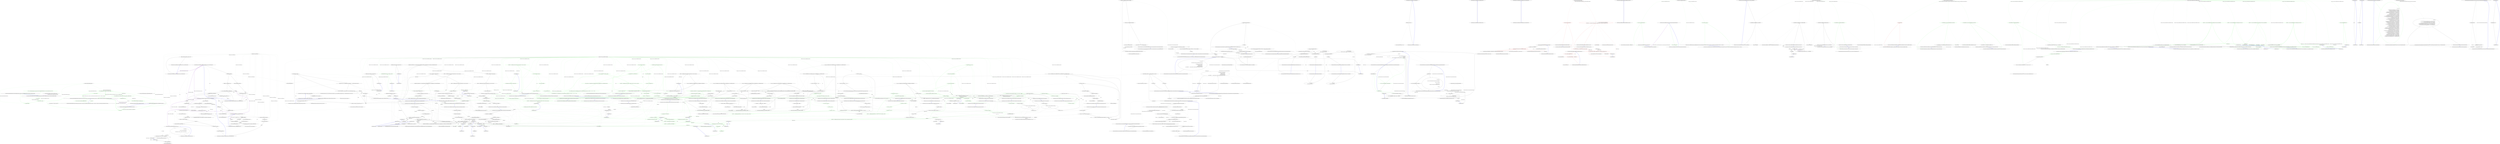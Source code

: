 digraph  {
n76 [label="Nancy.Responses.GenericFileResponse", span=""];
n77 [label=string, span=""];
n78 [label=long, span=""];
n0 [cluster="Nancy.Responses.GenericFileResponse.GenericFileResponse()", label="Entry Nancy.Responses.GenericFileResponse.GenericFileResponse()", span="29-29"];
n1 [cluster="Nancy.Responses.GenericFileResponse.GenericFileResponse()", label="SafePaths = new List<string>()", span="31-31"];
n2 [cluster="Nancy.Responses.GenericFileResponse.GenericFileResponse()", label="Exit Nancy.Responses.GenericFileResponse.GenericFileResponse()", span="29-29"];
n3 [cluster="System.Collections.Generic.List<T>.List()", label="Entry System.Collections.Generic.List<T>.List()", span="0-0"];
n4 [cluster="Nancy.Responses.GenericFileResponse.GenericFileResponse(string)", label="Entry Nancy.Responses.GenericFileResponse.GenericFileResponse(string)", span="40-40"];
n5 [cluster="Nancy.Responses.GenericFileResponse.GenericFileResponse(string)", label="Exit Nancy.Responses.GenericFileResponse.GenericFileResponse(string)", span="40-40"];
n6 [cluster="Nancy.Responses.GenericFileResponse.GenericFileResponse(string, Nancy.NancyContext)", label="Entry Nancy.Responses.GenericFileResponse.GenericFileResponse(string, Nancy.NancyContext)", span="52-52"];
n7 [cluster="Nancy.Responses.GenericFileResponse.GenericFileResponse(string, Nancy.NancyContext)", label="Exit Nancy.Responses.GenericFileResponse.GenericFileResponse(string, Nancy.NancyContext)", span="52-52"];
n8 [cluster="Nancy.Responses.GenericFileResponse.GenericFileResponse(string, string, Nancy.NancyContext)", label="Entry Nancy.Responses.GenericFileResponse.GenericFileResponse(string, string, Nancy.NancyContext)", span="64-64"];
n9 [cluster="Nancy.Responses.GenericFileResponse.GenericFileResponse(string, string, Nancy.NancyContext)", label="InitializeGenericFileResonse(filePath, contentType, context)", span="66-66"];
n10 [cluster="Nancy.Responses.GenericFileResponse.GenericFileResponse(string, string, Nancy.NancyContext)", label="Exit Nancy.Responses.GenericFileResponse.GenericFileResponse(string, string, Nancy.NancyContext)", span="64-64"];
n11 [cluster="Nancy.Responses.GenericFileResponse.InitializeGenericFileResonse(string, string, Nancy.NancyContext)", label="Entry Nancy.Responses.GenericFileResponse.InitializeGenericFileResonse(string, string, Nancy.NancyContext)", span="103-103"];
n12 [cluster="Nancy.Responses.GenericFileResponse.GetFileContent(string, long)", label="Entry Nancy.Responses.GenericFileResponse.GetFileContent(string, long)", span="75-75"];
n13 [cluster="Nancy.Responses.GenericFileResponse.GetFileContent(string, long)", label="return stream =>\r\n            {\r\n                using (var file = File.OpenRead(filePath))\r\n                {\r\n                    file.CopyTo(stream, (int)(length < BufferSize ? length : BufferSize));\r\n                }\r\n            };", span="77-83"];
n16 [cluster="lambda expression", label="var file = File.OpenRead(filePath)", span="79-79"];
n17 [cluster="lambda expression", label="file.CopyTo(stream, (int)(length < BufferSize ? length : BufferSize))", span="81-81"];
n14 [cluster="Nancy.Responses.GenericFileResponse.GetFileContent(string, long)", label="Exit Nancy.Responses.GenericFileResponse.GetFileContent(string, long)", span="75-75"];
n15 [cluster="lambda expression", label="Entry lambda expression", span="77-83"];
n19 [cluster="System.IO.File.OpenRead(string)", label="Entry System.IO.File.OpenRead(string)", span="0-0"];
n18 [cluster="lambda expression", label="Exit lambda expression", span="77-83"];
n20 [cluster="System.IO.Stream.CopyTo(System.IO.Stream, int)", label="Entry System.IO.Stream.CopyTo(System.IO.Stream, int)", span="0-0"];
n21 [cluster="Nancy.Responses.GenericFileResponse.IsSafeFilePath(string, string)", label="Entry Nancy.Responses.GenericFileResponse.IsSafeFilePath(string, string)", span="86-86"];
n22 [cluster="Nancy.Responses.GenericFileResponse.IsSafeFilePath(string, string)", label="!Path.HasExtension(filePath)", span="88-88"];
n24 [cluster="Nancy.Responses.GenericFileResponse.IsSafeFilePath(string, string)", label="!File.Exists(filePath)", span="93-93"];
n26 [cluster="Nancy.Responses.GenericFileResponse.IsSafeFilePath(string, string)", label="var fullPath = Path.GetFullPath(filePath)", span="98-98"];
n27 [cluster="Nancy.Responses.GenericFileResponse.IsSafeFilePath(string, string)", label="return fullPath.StartsWith(rootPath, StringComparison.OrdinalIgnoreCase);", span="100-100"];
n23 [cluster="Nancy.Responses.GenericFileResponse.IsSafeFilePath(string, string)", label="return false;", span="90-90"];
n29 [cluster="System.IO.Path.HasExtension(string)", label="Entry System.IO.Path.HasExtension(string)", span="0-0"];
n25 [cluster="Nancy.Responses.GenericFileResponse.IsSafeFilePath(string, string)", label="return false;", span="95-95"];
n30 [cluster="System.IO.File.Exists(string)", label="Entry System.IO.File.Exists(string)", span="0-0"];
n31 [cluster="System.IO.Path.GetFullPath(string)", label="Entry System.IO.Path.GetFullPath(string)", span="0-0"];
n28 [cluster="Nancy.Responses.GenericFileResponse.IsSafeFilePath(string, string)", label="Exit Nancy.Responses.GenericFileResponse.IsSafeFilePath(string, string)", span="86-86"];
n32 [cluster="string.StartsWith(string, System.StringComparison)", label="Entry string.StartsWith(string, System.StringComparison)", span="0-0"];
n33 [cluster="Nancy.Responses.GenericFileResponse.InitializeGenericFileResonse(string, string, Nancy.NancyContext)", label="string.IsNullOrEmpty(filePath)", span="105-105"];
n40 [cluster="Nancy.Responses.GenericFileResponse.InitializeGenericFileResonse(string, string, Nancy.NancyContext)", label="Path.IsPathRooted(filePath)", span="117-117"];
n41 [cluster="Nancy.Responses.GenericFileResponse.InitializeGenericFileResonse(string, string, Nancy.NancyContext)", label="fullPath = filePath", span="119-119"];
n42 [cluster="Nancy.Responses.GenericFileResponse.InitializeGenericFileResonse(string, string, Nancy.NancyContext)", label="fullPath = Path.Combine(rootPath, filePath)", span="123-123"];
n45 [cluster="Nancy.Responses.GenericFileResponse.InitializeGenericFileResonse(string, string, Nancy.NancyContext)", label="this.SetResponseValues(contentType, fullPath, context)", span="130-130"];
n34 [cluster="Nancy.Responses.GenericFileResponse.InitializeGenericFileResonse(string, string, Nancy.NancyContext)", label="StatusCode = HttpStatusCode.NotFound", span="107-107"];
n36 [cluster="Nancy.Responses.GenericFileResponse.InitializeGenericFileResonse(string, string, Nancy.NancyContext)", label="SafePaths == null || SafePaths.Count == 0", span="110-110"];
n49 [cluster="string.IsNullOrEmpty(string)", label="Entry string.IsNullOrEmpty(string)", span="0-0"];
n35 [cluster="Nancy.Responses.GenericFileResponse.InitializeGenericFileResonse(string, string, Nancy.NancyContext)", label="return;", span="108-108"];
n37 [cluster="Nancy.Responses.GenericFileResponse.InitializeGenericFileResonse(string, string, Nancy.NancyContext)", label="throw new InvalidOperationException(''No SafePaths defined.'');", span="112-112"];
n38 [cluster="Nancy.Responses.GenericFileResponse.InitializeGenericFileResonse(string, string, Nancy.NancyContext)", label=SafePaths, span="114-114"];
n39 [cluster="Nancy.Responses.GenericFileResponse.InitializeGenericFileResonse(string, string, Nancy.NancyContext)", label="string fullPath", span="116-116"];
n47 [cluster="Nancy.Responses.GenericFileResponse.InitializeGenericFileResonse(string, string, Nancy.NancyContext)", label="StatusCode = HttpStatusCode.NotFound", span="136-136"];
n43 [cluster="Nancy.Responses.GenericFileResponse.InitializeGenericFileResonse(string, string, Nancy.NancyContext)", label="IsSafeFilePath(rootPath, fullPath)", span="126-126"];
n51 [cluster="System.IO.Path.IsPathRooted(string)", label="Entry System.IO.Path.IsPathRooted(string)", span="0-0"];
n44 [cluster="Nancy.Responses.GenericFileResponse.InitializeGenericFileResonse(string, string, Nancy.NancyContext)", label="this.Filename = Path.GetFileName(fullPath)", span="128-128"];
n52 [cluster="System.IO.Path.Combine(string, string)", label="Entry System.IO.Path.Combine(string, string)", span="0-0"];
n53 [cluster="System.IO.Path.GetFileName(string)", label="Entry System.IO.Path.GetFileName(string)", span="0-0"];
n46 [cluster="Nancy.Responses.GenericFileResponse.InitializeGenericFileResonse(string, string, Nancy.NancyContext)", label="return;", span="132-132"];
n54 [cluster="Nancy.Responses.GenericFileResponse.SetResponseValues(string, string, Nancy.NancyContext)", label="Entry Nancy.Responses.GenericFileResponse.SetResponseValues(string, string, Nancy.NancyContext)", span="139-139"];
n48 [cluster="Nancy.Responses.GenericFileResponse.InitializeGenericFileResonse(string, string, Nancy.NancyContext)", label="Exit Nancy.Responses.GenericFileResponse.InitializeGenericFileResonse(string, string, Nancy.NancyContext)", span="103-103"];
n50 [cluster="System.InvalidOperationException.InvalidOperationException(string)", label="Entry System.InvalidOperationException.InvalidOperationException(string)", span="0-0"];
n55 [cluster="Nancy.Responses.GenericFileResponse.SetResponseValues(string, string, Nancy.NancyContext)", label="var fi = new FileInfo(fullPath)", span="142-142"];
n59 [cluster="Nancy.Responses.GenericFileResponse.SetResponseValues(string, string, Nancy.NancyContext)", label="CacheHelpers.ReturnNotModified(etag, lastWriteTimeUtc, context)", span="148-148"];
n67 [cluster="Nancy.Responses.GenericFileResponse.SetResponseValues(string, string, Nancy.NancyContext)", label="this.Contents = GetFileContent(fullPath, fi.Length)", span="162-162"];
n68 [cluster="Nancy.Responses.GenericFileResponse.SetResponseValues(string, string, Nancy.NancyContext)", label="this.ContentType = contentType", span="165-165"];
n56 [cluster="Nancy.Responses.GenericFileResponse.SetResponseValues(string, string, Nancy.NancyContext)", label="var lastWriteTimeUtc = fi.LastWriteTimeUtc", span="144-144"];
n71 [cluster="System.IO.FileInfo.FileInfo(string)", label="Entry System.IO.FileInfo.FileInfo(string)", span="0-0"];
n66 [cluster="Nancy.Responses.GenericFileResponse.SetResponseValues(string, string, Nancy.NancyContext)", label="fi.Length > 0", span="160-160"];
n57 [cluster="Nancy.Responses.GenericFileResponse.SetResponseValues(string, string, Nancy.NancyContext)", label="var etag = string.Concat(''\'''', lastWriteTimeUtc.Ticks.ToString(''x''), ''\'''')", span="145-145"];
n58 [cluster="Nancy.Responses.GenericFileResponse.SetResponseValues(string, string, Nancy.NancyContext)", label="var lastModified = lastWriteTimeUtc.ToString(''R'')", span="146-146"];
n72 [cluster="long.ToString(string)", label="Entry long.ToString(string)", span="0-0"];
n73 [cluster="string.Concat(string, string, string)", label="Entry string.Concat(string, string, string)", span="0-0"];
n64 [cluster="Nancy.Responses.GenericFileResponse.SetResponseValues(string, string, Nancy.NancyContext)", label="this.Headers[''ETag''] = etag", span="157-157"];
n74 [cluster="System.DateTime.ToString(string)", label="Entry System.DateTime.ToString(string)", span="0-0"];
n65 [cluster="Nancy.Responses.GenericFileResponse.SetResponseValues(string, string, Nancy.NancyContext)", label="this.Headers[''Last-Modified''] = lastModified", span="158-158"];
n60 [cluster="Nancy.Responses.GenericFileResponse.SetResponseValues(string, string, Nancy.NancyContext)", label="this.StatusCode = HttpStatusCode.NotModified", span="150-150"];
n75 [cluster="Nancy.Helpers.CacheHelpers.ReturnNotModified(string, System.DateTime?, Nancy.NancyContext)", label="Entry Nancy.Helpers.CacheHelpers.ReturnNotModified(string, System.DateTime?, Nancy.NancyContext)", span="18-18"];
n61 [cluster="Nancy.Responses.GenericFileResponse.SetResponseValues(string, string, Nancy.NancyContext)", label="this.ContentType = null", span="151-151"];
n62 [cluster="Nancy.Responses.GenericFileResponse.SetResponseValues(string, string, Nancy.NancyContext)", label="this.Contents = Response.NoBody", span="152-152"];
n63 [cluster="Nancy.Responses.GenericFileResponse.SetResponseValues(string, string, Nancy.NancyContext)", label="return;", span="154-154"];
n69 [cluster="Nancy.Responses.GenericFileResponse.SetResponseValues(string, string, Nancy.NancyContext)", label="this.StatusCode = HttpStatusCode.OK", span="166-166"];
n70 [cluster="Nancy.Responses.GenericFileResponse.SetResponseValues(string, string, Nancy.NancyContext)", label="Exit Nancy.Responses.GenericFileResponse.SetResponseValues(string, string, Nancy.NancyContext)", span="139-139"];
m0_3 [cluster="Nancy.Routing.DefaultMetadataModuleCatalog.ConfigureContainer()", file="DefaultMetadataModuleCatalog.cs", label="Entry Nancy.Routing.DefaultMetadataModuleCatalog.ConfigureContainer()", span="36-36"];
m0_16 [cluster="Nancy.Routing.DefaultMetadataModuleCatalog.ConfigureContainer()", file="DefaultMetadataModuleCatalog.cs", label="var container = new TinyIoCContainer()", span="38-38"];
m0_17 [cluster="Nancy.Routing.DefaultMetadataModuleCatalog.ConfigureContainer()", color=red, community=0, file="DefaultMetadataModuleCatalog.cs", label="44: AppDomainAssemblyTypeScanner.TypesOf<IMetadataModule>().ToArray()", span="40-40"];
m0_18 [cluster="Nancy.Routing.DefaultMetadataModuleCatalog.ConfigureContainer()", file="DefaultMetadataModuleCatalog.cs", label="container.Register(typeof(IMetadataModule), metadataModuleType, metadataModuleType.FullName).AsMultiInstance()", span="42-42"];
m0_19 [cluster="Nancy.Routing.DefaultMetadataModuleCatalog.ConfigureContainer()", file="DefaultMetadataModuleCatalog.cs", label="return container;", span="45-45"];
m0_20 [cluster="Nancy.Routing.DefaultMetadataModuleCatalog.ConfigureContainer()", file="DefaultMetadataModuleCatalog.cs", label="Exit Nancy.Routing.DefaultMetadataModuleCatalog.ConfigureContainer()", span="36-36"];
m0_8 [cluster="Nancy.Routing.DefaultMetadataModuleCatalog.GetMetadataModuleName(string)", file="DefaultMetadataModuleCatalog.cs", label="Entry Nancy.Routing.DefaultMetadataModuleCatalog.GetMetadataModuleName(string)", span="48-48"];
m0_26 [cluster="Nancy.Routing.DefaultMetadataModuleCatalog.GetMetadataModuleName(string)", color=red, community=0, file="DefaultMetadataModuleCatalog.cs", label="16: var i = moduleName.LastIndexOf(''Module'')", span="50-50"];
m0_27 [cluster="Nancy.Routing.DefaultMetadataModuleCatalog.GetMetadataModuleName(string)", color=red, community=0, file="DefaultMetadataModuleCatalog.cs", label="0: return moduleName.Substring(0, i) + ''MetadataModule'';", span="52-52"];
m0_28 [cluster="Nancy.Routing.DefaultMetadataModuleCatalog.GetMetadataModuleName(string)", file="DefaultMetadataModuleCatalog.cs", label="Exit Nancy.Routing.DefaultMetadataModuleCatalog.GetMetadataModuleName(string)", span="48-48"];
m0_21 [cluster="Nancy.TinyIoc.TinyIoCContainer.TinyIoCContainer()", file="DefaultMetadataModuleCatalog.cs", label="Entry Nancy.TinyIoc.TinyIoCContainer.TinyIoCContainer()", span="3068-3068"];
m0_23 [cluster="System.Collections.Generic.IEnumerable<TSource>.ToArray<TSource>()", file="DefaultMetadataModuleCatalog.cs", label="Entry System.Collections.Generic.IEnumerable<TSource>.ToArray<TSource>()", span="0-0"];
m0_30 [cluster="string.Substring(int, int)", file="DefaultMetadataModuleCatalog.cs", label="Entry string.Substring(int, int)", span="0-0"];
m0_15 [cluster="string.Compare(string, string, System.StringComparison)", file="DefaultMetadataModuleCatalog.cs", label="Entry string.Compare(string, string, System.StringComparison)", span="0-0"];
m0_22 [cluster="Nancy.Bootstrapper.AppDomainAssemblyTypeScanner.TypesOf<TType>()", file="DefaultMetadataModuleCatalog.cs", label="Entry Nancy.Bootstrapper.AppDomainAssemblyTypeScanner.TypesOf<TType>()", span="304-304"];
m0_14 [cluster="object.GetType()", file="DefaultMetadataModuleCatalog.cs", label="Entry object.GetType()", span="0-0"];
m0_24 [cluster="Nancy.TinyIoc.TinyIoCContainer.Register(System.Type, System.Type, string)", file="DefaultMetadataModuleCatalog.cs", label="Entry Nancy.TinyIoc.TinyIoCContainer.Register(System.Type, System.Type, string)", span="1203-1203"];
m0_25 [cluster="Nancy.TinyIoc.TinyIoCContainer.RegisterOptions.AsMultiInstance()", file="DefaultMetadataModuleCatalog.cs", label="Entry Nancy.TinyIoc.TinyIoCContainer.RegisterOptions.AsMultiInstance()", span="869-869"];
m0_0 [cluster="Nancy.Routing.DefaultMetadataModuleCatalog.DefaultMetadataModuleCatalog()", file="DefaultMetadataModuleCatalog.cs", label="Entry Nancy.Routing.DefaultMetadataModuleCatalog.DefaultMetadataModuleCatalog()", span="18-18"];
m0_1 [cluster="Nancy.Routing.DefaultMetadataModuleCatalog.DefaultMetadataModuleCatalog()", color=red, community=0, file="DefaultMetadataModuleCatalog.cs", label="49: this.container = ConfigureContainer()", span="20-20"];
m0_2 [cluster="Nancy.Routing.DefaultMetadataModuleCatalog.DefaultMetadataModuleCatalog()", file="DefaultMetadataModuleCatalog.cs", label="Exit Nancy.Routing.DefaultMetadataModuleCatalog.DefaultMetadataModuleCatalog()", span="18-18"];
m0_4 [cluster="Nancy.Routing.DefaultMetadataModuleCatalog.GetMetadataModule(System.Type)", file="DefaultMetadataModuleCatalog.cs", label="Entry Nancy.Routing.DefaultMetadataModuleCatalog.GetMetadataModule(System.Type)", span="28-28"];
m0_5 [cluster="Nancy.Routing.DefaultMetadataModuleCatalog.GetMetadataModule(System.Type)", color=red, community=0, file="DefaultMetadataModuleCatalog.cs", label="48: var metadataModuleName = GetMetadataModuleName(moduleType.FullName)", span="30-30"];
m0_6 [cluster="Nancy.Routing.DefaultMetadataModuleCatalog.GetMetadataModule(System.Type)", color=red, community=0, file="DefaultMetadataModuleCatalog.cs", label="40: return this.container.ResolveAll<IMetadataModule>()\r\n                .FirstOrDefault(m => string.Compare(m.GetType().FullName, metadataModuleName, StringComparison.OrdinalIgnoreCase) == 0);", span="32-33"];
m0_7 [cluster="Nancy.Routing.DefaultMetadataModuleCatalog.GetMetadataModule(System.Type)", file="DefaultMetadataModuleCatalog.cs", label="Exit Nancy.Routing.DefaultMetadataModuleCatalog.GetMetadataModule(System.Type)", span="28-28"];
m0_11 [cluster="lambda expression", file="DefaultMetadataModuleCatalog.cs", label="Entry lambda expression", span="33-33"];
m0_12 [cluster="lambda expression", color=red, community=0, file="DefaultMetadataModuleCatalog.cs", label="41: string.Compare(m.GetType().FullName, metadataModuleName, StringComparison.OrdinalIgnoreCase) == 0", span="33-33"];
m0_13 [cluster="lambda expression", file="DefaultMetadataModuleCatalog.cs", label="Exit lambda expression", span="33-33"];
m0_29 [cluster="string.LastIndexOf(string)", file="DefaultMetadataModuleCatalog.cs", label="Entry string.LastIndexOf(string)", span="0-0"];
m0_10 [cluster="Unk.FirstOrDefault", file="DefaultMetadataModuleCatalog.cs", label="Entry Unk.FirstOrDefault", span=""];
m0_9 [cluster="Nancy.TinyIoc.TinyIoCContainer.ResolveAll<ResolveType>()", file="DefaultMetadataModuleCatalog.cs", label="Entry Nancy.TinyIoc.TinyIoCContainer.ResolveAll<ResolveType>()", span="2364-2364"];
m0_31 [file="DefaultMetadataModuleCatalog.cs", label="Nancy.Routing.DefaultMetadataModuleCatalog", span=""];
m0_32 [file="DefaultMetadataModuleCatalog.cs", label=metadataModuleName, span=""];
m2_245 [cluster="Nancy.Tests.Unit.Sessions.CookieBasedSessionsFixture.Should_be_able_to_save_a_complex_object_to_session()", file="DefaultMetadataModuleConventionsFixture.cs", label="Entry Nancy.Tests.Unit.Sessions.CookieBasedSessionsFixture.Should_be_able_to_save_a_complex_object_to_session()", span="258-258"];
m2_249 [cluster="Nancy.Tests.Unit.Sessions.CookieBasedSessionsFixture.Should_be_able_to_save_a_complex_object_to_session()", file="DefaultMetadataModuleConventionsFixture.cs", label="var store = new CookieBasedSessions(this.rijndaelEncryptionProvider, this.defaultHmacProvider, new DefaultObjectSerializer())", span="263-263"];
m2_246 [cluster="Nancy.Tests.Unit.Sessions.CookieBasedSessionsFixture.Should_be_able_to_save_a_complex_object_to_session()", file="DefaultMetadataModuleConventionsFixture.cs", label="var response = new Response()", span="260-260"];
m2_251 [cluster="Nancy.Tests.Unit.Sessions.CookieBasedSessionsFixture.Should_be_able_to_save_a_complex_object_to_session()", file="DefaultMetadataModuleConventionsFixture.cs", label="store.Save(session, response)", span="266-266"];
m2_252 [cluster="Nancy.Tests.Unit.Sessions.CookieBasedSessionsFixture.Should_be_able_to_save_a_complex_object_to_session()", file="DefaultMetadataModuleConventionsFixture.cs", label="response.Cookies.Count.ShouldEqual(1)", span="268-268"];
m2_254 [cluster="Nancy.Tests.Unit.Sessions.CookieBasedSessionsFixture.Should_be_able_to_save_a_complex_object_to_session()", file="DefaultMetadataModuleConventionsFixture.cs", label="cookie.Name.ShouldEqual(CookieBasedSessions.GetCookieName())", span="270-270"];
m2_247 [cluster="Nancy.Tests.Unit.Sessions.CookieBasedSessionsFixture.Should_be_able_to_save_a_complex_object_to_session()", file="DefaultMetadataModuleConventionsFixture.cs", label="var session = new Session(new Dictionary<string, object>())", span="261-261"];
m2_253 [cluster="Nancy.Tests.Unit.Sessions.CookieBasedSessionsFixture.Should_be_able_to_save_a_complex_object_to_session()", file="DefaultMetadataModuleConventionsFixture.cs", label="var cookie = response.Cookies.First()", span="269-269"];
m2_248 [cluster="Nancy.Tests.Unit.Sessions.CookieBasedSessionsFixture.Should_be_able_to_save_a_complex_object_to_session()", file="DefaultMetadataModuleConventionsFixture.cs", label="var payload = new DefaultSessionObjectFormatterFixture.Payload(27, true, ''Test string'')", span="262-262"];
m2_250 [cluster="Nancy.Tests.Unit.Sessions.CookieBasedSessionsFixture.Should_be_able_to_save_a_complex_object_to_session()", file="DefaultMetadataModuleConventionsFixture.cs", label="session[''testObject''] = payload", span="264-264"];
m2_255 [cluster="Nancy.Tests.Unit.Sessions.CookieBasedSessionsFixture.Should_be_able_to_save_a_complex_object_to_session()", file="DefaultMetadataModuleConventionsFixture.cs", label="cookie.Value.ShouldNotBeNull()", span="271-271"];
m2_256 [cluster="Nancy.Tests.Unit.Sessions.CookieBasedSessionsFixture.Should_be_able_to_save_a_complex_object_to_session()", file="DefaultMetadataModuleConventionsFixture.cs", label="cookie.Value.ShouldNotBeEmpty()", span="272-272"];
m2_257 [cluster="Nancy.Tests.Unit.Sessions.CookieBasedSessionsFixture.Should_be_able_to_save_a_complex_object_to_session()", file="DefaultMetadataModuleConventionsFixture.cs", label="Exit Nancy.Tests.Unit.Sessions.CookieBasedSessionsFixture.Should_be_able_to_save_a_complex_object_to_session()", span="258-258"];
m2_274 [cluster="Nancy.Request.Request(string, string, string)", file="DefaultMetadataModuleConventionsFixture.cs", label="Entry Nancy.Request.Request(string, string, string)", span="27-27"];
m2_92 [cluster="Nancy.Tests.Unit.Sessions.CookieBasedSessionsFixture.Should_load_a_multi_valued_session()", file="DefaultMetadataModuleConventionsFixture.cs", label="Entry Nancy.Tests.Unit.Sessions.CookieBasedSessionsFixture.Should_load_a_multi_valued_session()", span="131-131"];
m2_93 [cluster="Nancy.Tests.Unit.Sessions.CookieBasedSessionsFixture.Should_load_a_multi_valued_session()", color=green, community=0, file="DefaultMetadataModuleConventionsFixture.cs", label="1: var request = CreateRequest(''encryptedkey1=value1;key2=value2'')", span="133-133"];
m2_94 [cluster="Nancy.Tests.Unit.Sessions.CookieBasedSessionsFixture.Should_load_a_multi_valued_session()", color=green, community=0, file="DefaultMetadataModuleConventionsFixture.cs", label="38: A.CallTo(() => this.fakeEncryptionProvider.Decrypt(''encryptedkey1=value1;key2=value2'')).Returns(''key1=value1;key2=value2'')", span="134-134"];
m2_95 [cluster="Nancy.Tests.Unit.Sessions.CookieBasedSessionsFixture.Should_load_a_multi_valued_session()", color=green, community=0, file="DefaultMetadataModuleConventionsFixture.cs", label="16: var session = cookieStore.Load(request)", span="136-136"];
m2_96 [cluster="Nancy.Tests.Unit.Sessions.CookieBasedSessionsFixture.Should_load_a_multi_valued_session()", color=green, community=0, file="DefaultMetadataModuleConventionsFixture.cs", label="20: session.Count.ShouldEqual(2)", span="138-138"];
m2_97 [cluster="Nancy.Tests.Unit.Sessions.CookieBasedSessionsFixture.Should_load_a_multi_valued_session()", color=green, community=0, file="DefaultMetadataModuleConventionsFixture.cs", label="16: session[''key1''].ShouldEqual(''value1'')", span="139-139"];
m2_98 [cluster="Nancy.Tests.Unit.Sessions.CookieBasedSessionsFixture.Should_load_a_multi_valued_session()", color=green, community=0, file="DefaultMetadataModuleConventionsFixture.cs", label="2: session[''key2''].ShouldEqual(''value2'')", span="140-140"];
m2_99 [cluster="Nancy.Tests.Unit.Sessions.CookieBasedSessionsFixture.Should_load_a_multi_valued_session()", file="DefaultMetadataModuleConventionsFixture.cs", label="Exit Nancy.Tests.Unit.Sessions.CookieBasedSessionsFixture.Should_load_a_multi_valued_session()", span="131-131"];
m2_80 [cluster="Nancy.Session.CookieBasedSessions.Load(Nancy.Request)", file="DefaultMetadataModuleConventionsFixture.cs", label="Entry Nancy.Session.CookieBasedSessions.Load(Nancy.Request)", span="131-131"];
m2_81 [cluster="Nancy.Tests.Unit.Sessions.CookieBasedSessionsFixture.Should_load_a_single_valued_session()", file="DefaultMetadataModuleConventionsFixture.cs", label="Entry Nancy.Tests.Unit.Sessions.CookieBasedSessionsFixture.Should_load_a_single_valued_session()", span="119-119"];
m2_82 [cluster="Nancy.Tests.Unit.Sessions.CookieBasedSessionsFixture.Should_load_a_single_valued_session()", color=green, community=0, file="DefaultMetadataModuleConventionsFixture.cs", label="1: var request = CreateRequest(''encryptedkey1=value1'')", span="121-121"];
m2_83 [cluster="Nancy.Tests.Unit.Sessions.CookieBasedSessionsFixture.Should_load_a_single_valued_session()", color=green, community=0, file="DefaultMetadataModuleConventionsFixture.cs", label="38: A.CallTo(() => this.fakeEncryptionProvider.Decrypt(''encryptedkey1=value1'')).Returns(''key1=value1;'')", span="122-122"];
m2_84 [cluster="Nancy.Tests.Unit.Sessions.CookieBasedSessionsFixture.Should_load_a_single_valued_session()", color=green, community=0, file="DefaultMetadataModuleConventionsFixture.cs", label="16: var session = cookieStore.Load(request)", span="124-124"];
m2_85 [cluster="Nancy.Tests.Unit.Sessions.CookieBasedSessionsFixture.Should_load_a_single_valued_session()", color=green, community=0, file="DefaultMetadataModuleConventionsFixture.cs", label="16: session.Count.ShouldEqual(1)", span="126-126"];
m2_86 [cluster="Nancy.Tests.Unit.Sessions.CookieBasedSessionsFixture.Should_load_a_single_valued_session()", color=green, community=0, file="DefaultMetadataModuleConventionsFixture.cs", label="2: session[''key1''].ShouldEqual(''value1'')", span="127-127"];
m2_87 [cluster="Nancy.Tests.Unit.Sessions.CookieBasedSessionsFixture.Should_load_a_single_valued_session()", file="DefaultMetadataModuleConventionsFixture.cs", label="Exit Nancy.Tests.Unit.Sessions.CookieBasedSessionsFixture.Should_load_a_single_valued_session()", span="119-119"];
m2_197 [cluster="Unk.MustHaveHappened", file="DefaultMetadataModuleConventionsFixture.cs", label="Entry Unk.MustHaveHappened", span=""];
m2_204 [cluster="Unk.Deserialize", file="DefaultMetadataModuleConventionsFixture.cs", label="Entry Unk.Deserialize", span=""];
m2_28 [cluster="Nancy.Tests.Unit.Sessions.CookieBasedSessionsFixture.Should_save_the_session_cookie()", file="DefaultMetadataModuleConventionsFixture.cs", label="Entry Nancy.Tests.Unit.Sessions.CookieBasedSessionsFixture.Should_save_the_session_cookie()", span="61-61"];
m2_29 [cluster="Nancy.Tests.Unit.Sessions.CookieBasedSessionsFixture.Should_save_the_session_cookie()", color=green, community=0, file="DefaultMetadataModuleConventionsFixture.cs", label="35: var response = new Response()", span="63-63"];
m2_30 [cluster="Nancy.Tests.Unit.Sessions.CookieBasedSessionsFixture.Should_save_the_session_cookie()", color=green, community=0, file="DefaultMetadataModuleConventionsFixture.cs", label="38: var session = new Session(new Dictionary<string, object>\r\n                                      {\r\n                                          {''key1'', ''val1''},                                          \r\n                                      })", span="64-67"];
m2_33 [cluster="Nancy.Tests.Unit.Sessions.CookieBasedSessionsFixture.Should_save_the_session_cookie()", color=green, community=0, file="DefaultMetadataModuleConventionsFixture.cs", label="35: cookieStore.Save(session, response)", span="71-71"];
m2_34 [cluster="Nancy.Tests.Unit.Sessions.CookieBasedSessionsFixture.Should_save_the_session_cookie()", color=green, community=0, file="DefaultMetadataModuleConventionsFixture.cs", label="35: response.Cookies.Count.ShouldEqual(1)", span="73-73"];
m2_35 [cluster="Nancy.Tests.Unit.Sessions.CookieBasedSessionsFixture.Should_save_the_session_cookie()", color=green, community=0, file="DefaultMetadataModuleConventionsFixture.cs", label="35: var cookie = response.Cookies.First()", span="74-74"];
m2_31 [cluster="Nancy.Tests.Unit.Sessions.CookieBasedSessionsFixture.Should_save_the_session_cookie()", color=green, community=0, file="DefaultMetadataModuleConventionsFixture.cs", label="38: session[''key2''] = ''val2''", span="68-68"];
m2_32 [cluster="Nancy.Tests.Unit.Sessions.CookieBasedSessionsFixture.Should_save_the_session_cookie()", color=green, community=0, file="DefaultMetadataModuleConventionsFixture.cs", label="38: A.CallTo(() => this.fakeEncryptionProvider.Encrypt(''key1=val1;key2=val2;'')).Returns(''encrypted=key1=val1;key2=val2;'')", span="69-69"];
m2_36 [cluster="Nancy.Tests.Unit.Sessions.CookieBasedSessionsFixture.Should_save_the_session_cookie()", color=green, community=0, file="DefaultMetadataModuleConventionsFixture.cs", label="35: cookie.Name.ShouldEqual(CookieBasedSessions.GetCookieName())", span="75-75"];
m2_37 [cluster="Nancy.Tests.Unit.Sessions.CookieBasedSessionsFixture.Should_save_the_session_cookie()", color=green, community=0, file="DefaultMetadataModuleConventionsFixture.cs", label="35: cookie.Value.ShouldEqual(''encrypted=key1=val1;key2=val2;'')", span="76-76"];
m2_38 [cluster="Nancy.Tests.Unit.Sessions.CookieBasedSessionsFixture.Should_save_the_session_cookie()", color=green, community=0, file="DefaultMetadataModuleConventionsFixture.cs", label="35: cookie.Expires.ShouldBeNull()", span="77-77"];
m2_39 [cluster="Nancy.Tests.Unit.Sessions.CookieBasedSessionsFixture.Should_save_the_session_cookie()", color=green, community=0, file="DefaultMetadataModuleConventionsFixture.cs", label="35: cookie.Path.ShouldBeNull()", span="78-78"];
m2_40 [cluster="Nancy.Tests.Unit.Sessions.CookieBasedSessionsFixture.Should_save_the_session_cookie()", color=green, community=0, file="DefaultMetadataModuleConventionsFixture.cs", label="38: cookie.Domain.ShouldBeNull()", span="79-79"];
m2_41 [cluster="Nancy.Tests.Unit.Sessions.CookieBasedSessionsFixture.Should_save_the_session_cookie()", file="DefaultMetadataModuleConventionsFixture.cs", label="Exit Nancy.Tests.Unit.Sessions.CookieBasedSessionsFixture.Should_save_the_session_cookie()", span="61-61"];
m2_12 [cluster="Nancy.Cryptography.DefaultHmacProvider.DefaultHmacProvider(Nancy.Cryptography.IKeyGenerator)", file="DefaultMetadataModuleConventionsFixture.cs", label="Entry Nancy.Cryptography.DefaultHmacProvider.DefaultHmacProvider(Nancy.Cryptography.IKeyGenerator)", span="29-29"];
m2_348 [cluster="System.Collections.Generic.Dictionary<TKey, TValue>.Dictionary(int)", file="DefaultMetadataModuleConventionsFixture.cs", label="Entry System.Collections.Generic.Dictionary<TKey, TValue>.Dictionary(int)", span="0-0"];
m2_356 [cluster="Nancy.Tests.Unit.Sessions.CookieBasedSessionsFixture.CreateRequestStream(System.IO.Stream)", file="DefaultMetadataModuleConventionsFixture.cs", label="Entry Nancy.Tests.Unit.Sessions.CookieBasedSessionsFixture.CreateRequestStream(System.IO.Stream)", span="405-405"];
m2_357 [cluster="Nancy.Tests.Unit.Sessions.CookieBasedSessionsFixture.CreateRequestStream(System.IO.Stream)", file="DefaultMetadataModuleConventionsFixture.cs", label="return RequestStream.FromStream(stream, 0, 1, true);", span="407-407"];
m2_358 [cluster="Nancy.Tests.Unit.Sessions.CookieBasedSessionsFixture.CreateRequestStream(System.IO.Stream)", file="DefaultMetadataModuleConventionsFixture.cs", label="Exit Nancy.Tests.Unit.Sessions.CookieBasedSessionsFixture.CreateRequestStream(System.IO.Stream)", span="405-405"];
m2_287 [cluster="Unk.Encrypt", file="DefaultMetadataModuleConventionsFixture.cs", label="Entry Unk.Encrypt", span=""];
m2_124 [cluster="Nancy.AfterPipeline.AfterPipeline()", file="DefaultMetadataModuleConventionsFixture.cs", label="Entry Nancy.AfterPipeline.AfterPipeline()", span="14-14"];
m2_299 [cluster="Nancy.Tests.Unit.Sessions.CookieBasedSessionsFixture.Should_load_valid_test_data()", file="DefaultMetadataModuleConventionsFixture.cs", label="Entry Nancy.Tests.Unit.Sessions.CookieBasedSessionsFixture.Should_load_valid_test_data()", span="325-325"];
m2_302 [cluster="Nancy.Tests.Unit.Sessions.CookieBasedSessionsFixture.Should_load_valid_test_data()", file="DefaultMetadataModuleConventionsFixture.cs", label="var store = new CookieBasedSessions(this.rijndaelEncryptionProvider, this.defaultHmacProvider, new DefaultObjectSerializer())", span="329-329"];
m2_306 [cluster="Nancy.Tests.Unit.Sessions.CookieBasedSessionsFixture.Should_load_valid_test_data()", file="DefaultMetadataModuleConventionsFixture.cs", label="result.Count.ShouldEqual(1)", span="335-335"];
m2_307 [cluster="Nancy.Tests.Unit.Sessions.CookieBasedSessionsFixture.Should_load_valid_test_data()", file="DefaultMetadataModuleConventionsFixture.cs", label="result.First().Value.ShouldBeOfType(typeof(DefaultSessionObjectFormatterFixture.Payload))", span="336-336"];
m2_304 [cluster="Nancy.Tests.Unit.Sessions.CookieBasedSessionsFixture.Should_load_valid_test_data()", file="DefaultMetadataModuleConventionsFixture.cs", label="request.Cookies.Add(CookieBasedSessions.GetCookieName(), inputValue)", span="331-331"];
m2_305 [cluster="Nancy.Tests.Unit.Sessions.CookieBasedSessionsFixture.Should_load_valid_test_data()", file="DefaultMetadataModuleConventionsFixture.cs", label="var result = store.Load(request)", span="333-333"];
m2_301 [cluster="Nancy.Tests.Unit.Sessions.CookieBasedSessionsFixture.Should_load_valid_test_data()", file="DefaultMetadataModuleConventionsFixture.cs", label="inputValue = HttpUtility.UrlEncode(inputValue)", span="328-328"];
m2_303 [cluster="Nancy.Tests.Unit.Sessions.CookieBasedSessionsFixture.Should_load_valid_test_data()", file="DefaultMetadataModuleConventionsFixture.cs", label="var request = new Request(''GET'', ''/'', ''http'')", span="330-330"];
m2_300 [cluster="Nancy.Tests.Unit.Sessions.CookieBasedSessionsFixture.Should_load_valid_test_data()", file="DefaultMetadataModuleConventionsFixture.cs", label="var inputValue = ValidHmac + ValidData", span="327-327"];
m2_308 [cluster="Nancy.Tests.Unit.Sessions.CookieBasedSessionsFixture.Should_load_valid_test_data()", file="DefaultMetadataModuleConventionsFixture.cs", label="Exit Nancy.Tests.Unit.Sessions.CookieBasedSessionsFixture.Should_load_valid_test_data()", span="325-325"];
m2_0 [cluster="Nancy.Tests.Unit.Sessions.CookieBasedSessionsFixture.CookieBasedSessionsFixture()", file="DefaultMetadataModuleConventionsFixture.cs", label="Entry Nancy.Tests.Unit.Sessions.CookieBasedSessionsFixture.CookieBasedSessionsFixture()", span="30-30"];
m2_1 [cluster="Nancy.Tests.Unit.Sessions.CookieBasedSessionsFixture.CookieBasedSessionsFixture()", color=green, community=0, file="DefaultMetadataModuleConventionsFixture.cs", label="15: this.fakeEncryptionProvider = A.Fake<IEncryptionProvider>()", span="32-32"];
m2_2 [cluster="Nancy.Tests.Unit.Sessions.CookieBasedSessionsFixture.CookieBasedSessionsFixture()", color=green, community=0, file="DefaultMetadataModuleConventionsFixture.cs", label="43: this.fakeHmacProvider = A.Fake<IHmacProvider>()", span="33-33"];
m2_3 [cluster="Nancy.Tests.Unit.Sessions.CookieBasedSessionsFixture.CookieBasedSessionsFixture()", color=green, community=0, file="DefaultMetadataModuleConventionsFixture.cs", label="35: this.cookieStore = new CookieBasedSessions(this.fakeEncryptionProvider, this.fakeHmacProvider, new Fakes.FakeObjectSerializer())", span="34-34"];
m2_4 [cluster="Nancy.Tests.Unit.Sessions.CookieBasedSessionsFixture.CookieBasedSessionsFixture()", color=green, community=0, file="DefaultMetadataModuleConventionsFixture.cs", label="35: this.rijndaelEncryptionProvider = new RijndaelEncryptionProvider(new PassphraseKeyGenerator(''password'', new byte[] { 1, 2, 3, 4, 5, 6, 7, 8 }, 1000))", span="36-36"];
m2_5 [cluster="Nancy.Tests.Unit.Sessions.CookieBasedSessionsFixture.CookieBasedSessionsFixture()", color=green, community=0, file="DefaultMetadataModuleConventionsFixture.cs", label="35: this.defaultHmacProvider = new DefaultHmacProvider(new PassphraseKeyGenerator(''anotherpassword'', new byte[] { 1, 2, 3, 4, 5, 6, 7, 8 }, 1000))", span="37-37"];
m2_6 [cluster="Nancy.Tests.Unit.Sessions.CookieBasedSessionsFixture.CookieBasedSessionsFixture()", file="DefaultMetadataModuleConventionsFixture.cs", label="Exit Nancy.Tests.Unit.Sessions.CookieBasedSessionsFixture.CookieBasedSessionsFixture()", span="30-30"];
m2_59 [cluster="Nancy.Session.Session.Session()", file="DefaultMetadataModuleConventionsFixture.cs", label="Entry Nancy.Session.Session.Session()", span="10-10"];
m2_20 [cluster="object.ShouldEqual(object)", file="DefaultMetadataModuleConventionsFixture.cs", label="Entry object.ShouldEqual(object)", span="80-80"];
m2_7 [cluster="Unk.>", file="DefaultMetadataModuleConventionsFixture.cs", label="Entry Unk.>", span=""];
m2_113 [cluster="Nancy.Tests.Unit.Sessions.CookieBasedSessionsFixture.Should_add_pre_and_post_hooks_when_enabled()", file="DefaultMetadataModuleConventionsFixture.cs", label="Entry Nancy.Tests.Unit.Sessions.CookieBasedSessionsFixture.Should_add_pre_and_post_hooks_when_enabled()", span="156-156"];
m2_114 [cluster="Nancy.Tests.Unit.Sessions.CookieBasedSessionsFixture.Should_add_pre_and_post_hooks_when_enabled()", color=green, community=0, file="DefaultMetadataModuleConventionsFixture.cs", label="41: var beforePipeline = new BeforePipeline()", span="158-158"];
m2_115 [cluster="Nancy.Tests.Unit.Sessions.CookieBasedSessionsFixture.Should_add_pre_and_post_hooks_when_enabled()", color=green, community=0, file="DefaultMetadataModuleConventionsFixture.cs", label="41: var afterPipeline = new AfterPipeline()", span="159-159"];
m2_117 [cluster="Nancy.Tests.Unit.Sessions.CookieBasedSessionsFixture.Should_add_pre_and_post_hooks_when_enabled()", color=green, community=0, file="DefaultMetadataModuleConventionsFixture.cs", label="42: A.CallTo(() => hooks.BeforeRequest).Returns(beforePipeline)", span="161-161"];
m2_120 [cluster="Nancy.Tests.Unit.Sessions.CookieBasedSessionsFixture.Should_add_pre_and_post_hooks_when_enabled()", color=green, community=0, file="DefaultMetadataModuleConventionsFixture.cs", label="41: beforePipeline.PipelineDelegates.Count().ShouldEqual(1)", span="166-166"];
m2_116 [cluster="Nancy.Tests.Unit.Sessions.CookieBasedSessionsFixture.Should_add_pre_and_post_hooks_when_enabled()", color=green, community=0, file="DefaultMetadataModuleConventionsFixture.cs", label="42: var hooks = A.Fake<IApplicationPipelines>()", span="160-160"];
m2_118 [cluster="Nancy.Tests.Unit.Sessions.CookieBasedSessionsFixture.Should_add_pre_and_post_hooks_when_enabled()", color=green, community=0, file="DefaultMetadataModuleConventionsFixture.cs", label="22: A.CallTo(() => hooks.AfterRequest).Returns(afterPipeline)", span="162-162"];
m2_121 [cluster="Nancy.Tests.Unit.Sessions.CookieBasedSessionsFixture.Should_add_pre_and_post_hooks_when_enabled()", color=green, community=0, file="DefaultMetadataModuleConventionsFixture.cs", label="41: afterPipeline.PipelineItems.Count().ShouldEqual(1)", span="167-167"];
m2_119 [cluster="Nancy.Tests.Unit.Sessions.CookieBasedSessionsFixture.Should_add_pre_and_post_hooks_when_enabled()", color=green, community=0, file="DefaultMetadataModuleConventionsFixture.cs", label="41: CookieBasedSessions.Enable(hooks, new CryptographyConfiguration(this.fakeEncryptionProvider, this.fakeHmacProvider))", span="164-164"];
m2_122 [cluster="Nancy.Tests.Unit.Sessions.CookieBasedSessionsFixture.Should_add_pre_and_post_hooks_when_enabled()", file="DefaultMetadataModuleConventionsFixture.cs", label="Exit Nancy.Tests.Unit.Sessions.CookieBasedSessionsFixture.Should_add_pre_and_post_hooks_when_enabled()", span="156-156"];
m2_123 [cluster="Nancy.BeforePipeline.BeforePipeline()", file="DefaultMetadataModuleConventionsFixture.cs", label="Entry Nancy.BeforePipeline.BeforePipeline()", span="16-16"];
m2_205 [cluster="Nancy.Tests.Unit.Sessions.CookieBasedSessionsFixture.Should_call_the_formatter_on_save()", file="DefaultMetadataModuleConventionsFixture.cs", label="Entry Nancy.Tests.Unit.Sessions.CookieBasedSessionsFixture.Should_call_the_formatter_on_save()", span="225-225"];
m2_210 [cluster="Nancy.Tests.Unit.Sessions.CookieBasedSessionsFixture.Should_call_the_formatter_on_save()", file="DefaultMetadataModuleConventionsFixture.cs", label="var store = new CookieBasedSessions(this.fakeEncryptionProvider, this.fakeHmacProvider, fakeFormatter)", span="231-231"];
m2_209 [cluster="Nancy.Tests.Unit.Sessions.CookieBasedSessionsFixture.Should_call_the_formatter_on_save()", file="DefaultMetadataModuleConventionsFixture.cs", label="var fakeFormatter = A.Fake<IObjectSerializer>()", span="230-230"];
m2_206 [cluster="Nancy.Tests.Unit.Sessions.CookieBasedSessionsFixture.Should_call_the_formatter_on_save()", file="DefaultMetadataModuleConventionsFixture.cs", label="var response = new Response()", span="227-227"];
m2_211 [cluster="Nancy.Tests.Unit.Sessions.CookieBasedSessionsFixture.Should_call_the_formatter_on_save()", file="DefaultMetadataModuleConventionsFixture.cs", label="store.Save(session, response)", span="233-233"];
m2_207 [cluster="Nancy.Tests.Unit.Sessions.CookieBasedSessionsFixture.Should_call_the_formatter_on_save()", file="DefaultMetadataModuleConventionsFixture.cs", label="var session = new Session(new Dictionary<string, object>())", span="228-228"];
m2_212 [cluster="Nancy.Tests.Unit.Sessions.CookieBasedSessionsFixture.Should_call_the_formatter_on_save()", file="DefaultMetadataModuleConventionsFixture.cs", label="A.CallTo(() => fakeFormatter.Serialize(''value1'')).MustHaveHappened(Repeated.Exactly.Once)", span="235-235"];
m2_208 [cluster="Nancy.Tests.Unit.Sessions.CookieBasedSessionsFixture.Should_call_the_formatter_on_save()", file="DefaultMetadataModuleConventionsFixture.cs", label="session[''key1''] = ''value1''", span="229-229"];
m2_213 [cluster="Nancy.Tests.Unit.Sessions.CookieBasedSessionsFixture.Should_call_the_formatter_on_save()", file="DefaultMetadataModuleConventionsFixture.cs", label="Exit Nancy.Tests.Unit.Sessions.CookieBasedSessionsFixture.Should_call_the_formatter_on_save()", span="225-225"];
m2_232 [cluster="Unk.WithSerializer", file="DefaultMetadataModuleConventionsFixture.cs", label="Entry Unk.WithSerializer", span=""];
m2_258 [cluster="Nancy.Tests.Unit.Sessions.DefaultSessionObjectFormatterFixture.Payload.Payload(int, bool, string)", file="DefaultMetadataModuleConventionsFixture.cs", label="Entry Nancy.Tests.Unit.Sessions.DefaultSessionObjectFormatterFixture.Payload.Payload(int, bool, string)", span="81-81"];
m2_134 [cluster="Nancy.Tests.Unit.Sessions.CookieBasedSessionsFixture.Should_only_not_add_response_cookie_if_it_has_not_changed()", file="DefaultMetadataModuleConventionsFixture.cs", label="Entry Nancy.Tests.Unit.Sessions.CookieBasedSessionsFixture.Should_only_not_add_response_cookie_if_it_has_not_changed()", span="171-171"];
m2_140 [cluster="Nancy.Tests.Unit.Sessions.CookieBasedSessionsFixture.Should_only_not_add_response_cookie_if_it_has_not_changed()", file="DefaultMetadataModuleConventionsFixture.cs", label="CookieBasedSessions.Enable(hooks, new CryptographyConfiguration(this.fakeEncryptionProvider, this.fakeHmacProvider)).WithSerializer(new Fakes.FakeObjectSerializer())", span="178-178"];
m2_141 [cluster="Nancy.Tests.Unit.Sessions.CookieBasedSessionsFixture.Should_only_not_add_response_cookie_if_it_has_not_changed()", file="DefaultMetadataModuleConventionsFixture.cs", label="var request = CreateRequest(''encryptedkey1=value1'')", span="179-179"];
m2_142 [cluster="Nancy.Tests.Unit.Sessions.CookieBasedSessionsFixture.Should_only_not_add_response_cookie_if_it_has_not_changed()", file="DefaultMetadataModuleConventionsFixture.cs", label="A.CallTo(() => this.fakeEncryptionProvider.Decrypt(''encryptedkey1=value1'')).Returns(''key1=value1;'')", span="180-180"];
m2_137 [cluster="Nancy.Tests.Unit.Sessions.CookieBasedSessionsFixture.Should_only_not_add_response_cookie_if_it_has_not_changed()", file="DefaultMetadataModuleConventionsFixture.cs", label="var hooks = A.Fake<IApplicationPipelines>()", span="175-175"];
m2_143 [cluster="Nancy.Tests.Unit.Sessions.CookieBasedSessionsFixture.Should_only_not_add_response_cookie_if_it_has_not_changed()", file="DefaultMetadataModuleConventionsFixture.cs", label="var response = A.Fake<Response>()", span="181-181"];
m2_138 [cluster="Nancy.Tests.Unit.Sessions.CookieBasedSessionsFixture.Should_only_not_add_response_cookie_if_it_has_not_changed()", file="DefaultMetadataModuleConventionsFixture.cs", label="A.CallTo(() => hooks.BeforeRequest).Returns(beforePipeline)", span="176-176"];
m2_139 [cluster="Nancy.Tests.Unit.Sessions.CookieBasedSessionsFixture.Should_only_not_add_response_cookie_if_it_has_not_changed()", file="DefaultMetadataModuleConventionsFixture.cs", label="A.CallTo(() => hooks.AfterRequest).Returns(afterPipeline)", span="177-177"];
m2_135 [cluster="Nancy.Tests.Unit.Sessions.CookieBasedSessionsFixture.Should_only_not_add_response_cookie_if_it_has_not_changed()", file="DefaultMetadataModuleConventionsFixture.cs", label="var beforePipeline = new BeforePipeline()", span="173-173"];
m2_136 [cluster="Nancy.Tests.Unit.Sessions.CookieBasedSessionsFixture.Should_only_not_add_response_cookie_if_it_has_not_changed()", file="DefaultMetadataModuleConventionsFixture.cs", label="var afterPipeline = new AfterPipeline()", span="174-174"];
m2_144 [cluster="Nancy.Tests.Unit.Sessions.CookieBasedSessionsFixture.Should_only_not_add_response_cookie_if_it_has_not_changed()", file="DefaultMetadataModuleConventionsFixture.cs", label="var nancyContext = new NancyContext() { Request = request, Response = response }", span="182-182"];
m2_147 [cluster="Nancy.Tests.Unit.Sessions.CookieBasedSessionsFixture.Should_only_not_add_response_cookie_if_it_has_not_changed()", file="DefaultMetadataModuleConventionsFixture.cs", label="response.Cookies.Count.ShouldEqual(0)", span="187-187"];
m2_145 [cluster="Nancy.Tests.Unit.Sessions.CookieBasedSessionsFixture.Should_only_not_add_response_cookie_if_it_has_not_changed()", file="DefaultMetadataModuleConventionsFixture.cs", label="beforePipeline.Invoke(nancyContext)", span="183-183"];
m2_146 [cluster="Nancy.Tests.Unit.Sessions.CookieBasedSessionsFixture.Should_only_not_add_response_cookie_if_it_has_not_changed()", file="DefaultMetadataModuleConventionsFixture.cs", label="afterPipeline.Invoke(nancyContext)", span="185-185"];
m2_148 [cluster="Nancy.Tests.Unit.Sessions.CookieBasedSessionsFixture.Should_only_not_add_response_cookie_if_it_has_not_changed()", file="DefaultMetadataModuleConventionsFixture.cs", label="Exit Nancy.Tests.Unit.Sessions.CookieBasedSessionsFixture.Should_only_not_add_response_cookie_if_it_has_not_changed()", span="171-171"];
m2_288 [cluster="Nancy.Tests.Unit.Sessions.CookieBasedSessionsFixture.Should_generate_hmac()", file="DefaultMetadataModuleConventionsFixture.cs", label="Entry Nancy.Tests.Unit.Sessions.CookieBasedSessionsFixture.Should_generate_hmac()", span="309-309"];
m2_292 [cluster="Nancy.Tests.Unit.Sessions.CookieBasedSessionsFixture.Should_generate_hmac()", file="DefaultMetadataModuleConventionsFixture.cs", label="cookieStore.Save(session, response)", span="318-318"];
m2_293 [cluster="Nancy.Tests.Unit.Sessions.CookieBasedSessionsFixture.Should_generate_hmac()", file="DefaultMetadataModuleConventionsFixture.cs", label="A.CallTo(() => this.fakeHmacProvider.GenerateHmac(A<string>.Ignored))\r\n                .MustHaveHappened(Repeated.Exactly.Once)", span="320-321"];
m2_289 [cluster="Nancy.Tests.Unit.Sessions.CookieBasedSessionsFixture.Should_generate_hmac()", file="DefaultMetadataModuleConventionsFixture.cs", label="var response = new Response()", span="311-311"];
m2_290 [cluster="Nancy.Tests.Unit.Sessions.CookieBasedSessionsFixture.Should_generate_hmac()", file="DefaultMetadataModuleConventionsFixture.cs", label="var session = new Session(new Dictionary<string, object>\r\n                                      {\r\n                                          {''key1'', ''val1''},                                          \r\n                                      })", span="312-315"];
m2_291 [cluster="Nancy.Tests.Unit.Sessions.CookieBasedSessionsFixture.Should_generate_hmac()", file="DefaultMetadataModuleConventionsFixture.cs", label="session[''key2''] = ''val2''", span="316-316"];
m2_294 [cluster="Nancy.Tests.Unit.Sessions.CookieBasedSessionsFixture.Should_generate_hmac()", file="DefaultMetadataModuleConventionsFixture.cs", label="Exit Nancy.Tests.Unit.Sessions.CookieBasedSessionsFixture.Should_generate_hmac()", span="309-309"];
m2_259 [cluster="Nancy.DefaultObjectSerializer.DefaultObjectSerializer()", file="DefaultMetadataModuleConventionsFixture.cs", label="Entry Nancy.DefaultObjectSerializer.DefaultObjectSerializer()", span="6-6"];
m2_13 [cluster="Nancy.Tests.Unit.Sessions.CookieBasedSessionsFixture.Should_save_nothing_if_the_session_is_null()", file="DefaultMetadataModuleConventionsFixture.cs", label="Entry Nancy.Tests.Unit.Sessions.CookieBasedSessionsFixture.Should_save_nothing_if_the_session_is_null()", span="41-41"];
m2_14 [cluster="Nancy.Tests.Unit.Sessions.CookieBasedSessionsFixture.Should_save_nothing_if_the_session_is_null()", color=green, community=0, file="DefaultMetadataModuleConventionsFixture.cs", label="13: var response = new Response()", span="43-43"];
m2_15 [cluster="Nancy.Tests.Unit.Sessions.CookieBasedSessionsFixture.Should_save_nothing_if_the_session_is_null()", color=green, community=0, file="DefaultMetadataModuleConventionsFixture.cs", label="45: cookieStore.Save(null, response)", span="45-45"];
m2_16 [cluster="Nancy.Tests.Unit.Sessions.CookieBasedSessionsFixture.Should_save_nothing_if_the_session_is_null()", color=green, community=0, file="DefaultMetadataModuleConventionsFixture.cs", label="13: response.Cookies.Count.ShouldEqual(0)", span="47-47"];
m2_17 [cluster="Nancy.Tests.Unit.Sessions.CookieBasedSessionsFixture.Should_save_nothing_if_the_session_is_null()", file="DefaultMetadataModuleConventionsFixture.cs", label="Exit Nancy.Tests.Unit.Sessions.CookieBasedSessionsFixture.Should_save_nothing_if_the_session_is_null()", span="41-41"];
m2_79 [cluster="Nancy.Tests.Unit.Sessions.CookieBasedSessionsFixture.CreateRequest(string, bool)", file="DefaultMetadataModuleConventionsFixture.cs", label="Entry Nancy.Tests.Unit.Sessions.CookieBasedSessionsFixture.CreateRequest(string, bool)", span="381-381"];
m2_345 [cluster="Nancy.Tests.Unit.Sessions.CookieBasedSessionsFixture.CreateRequest(string, bool)", file="DefaultMetadataModuleConventionsFixture.cs", label="cookieStore.Load(request)", span="394-394"];
m2_342 [cluster="Nancy.Tests.Unit.Sessions.CookieBasedSessionsFixture.CreateRequest(string, bool)", file="DefaultMetadataModuleConventionsFixture.cs", label="headers.Add(''cookie'', new[] { CookieBasedSessions.GetCookieName()+ ''='' + HttpUtility.UrlEncode(sessionValue) })", span="387-387"];
m2_340 [cluster="Nancy.Tests.Unit.Sessions.CookieBasedSessionsFixture.CreateRequest(string, bool)", file="DefaultMetadataModuleConventionsFixture.cs", label="var headers = new Dictionary<string, IEnumerable<string>>(1)", span="383-383"];
m2_341 [cluster="Nancy.Tests.Unit.Sessions.CookieBasedSessionsFixture.CreateRequest(string, bool)", file="DefaultMetadataModuleConventionsFixture.cs", label="!string.IsNullOrEmpty(sessionValue)", span="385-385"];
m2_344 [cluster="Nancy.Tests.Unit.Sessions.CookieBasedSessionsFixture.CreateRequest(string, bool)", file="DefaultMetadataModuleConventionsFixture.cs", label=load, span="392-392"];
m2_343 [cluster="Nancy.Tests.Unit.Sessions.CookieBasedSessionsFixture.CreateRequest(string, bool)", file="DefaultMetadataModuleConventionsFixture.cs", label="var request = new Request(''GET'', ''http://goku.power:9001/'', headers, CreateRequestStream(), ''http'')", span="390-390"];
m2_346 [cluster="Nancy.Tests.Unit.Sessions.CookieBasedSessionsFixture.CreateRequest(string, bool)", file="DefaultMetadataModuleConventionsFixture.cs", label="return request;", span="397-397"];
m2_347 [cluster="Nancy.Tests.Unit.Sessions.CookieBasedSessionsFixture.CreateRequest(string, bool)", file="DefaultMetadataModuleConventionsFixture.cs", label="Exit Nancy.Tests.Unit.Sessions.CookieBasedSessionsFixture.CreateRequest(string, bool)", span="381-381"];
m2_188 [cluster="Nancy.Tests.Unit.Sessions.CookieBasedSessionsFixture.Should_call_formatter_on_load()", file="DefaultMetadataModuleConventionsFixture.cs", label="Entry Nancy.Tests.Unit.Sessions.CookieBasedSessionsFixture.Should_call_formatter_on_load()", span="212-212"];
m2_190 [cluster="Nancy.Tests.Unit.Sessions.CookieBasedSessionsFixture.Should_call_formatter_on_load()", file="DefaultMetadataModuleConventionsFixture.cs", label="A.CallTo(() => this.fakeEncryptionProvider.Decrypt(''encryptedkey1=value1'')).Returns(''key1=value1;'')", span="215-215"];
m2_191 [cluster="Nancy.Tests.Unit.Sessions.CookieBasedSessionsFixture.Should_call_formatter_on_load()", file="DefaultMetadataModuleConventionsFixture.cs", label="var store = new CookieBasedSessions(this.fakeEncryptionProvider, this.fakeHmacProvider, fakeFormatter)", span="216-216"];
m2_192 [cluster="Nancy.Tests.Unit.Sessions.CookieBasedSessionsFixture.Should_call_formatter_on_load()", file="DefaultMetadataModuleConventionsFixture.cs", label="var request = CreateRequest(''encryptedkey1=value1'', false)", span="217-217"];
m2_189 [cluster="Nancy.Tests.Unit.Sessions.CookieBasedSessionsFixture.Should_call_formatter_on_load()", file="DefaultMetadataModuleConventionsFixture.cs", label="var fakeFormatter = A.Fake<IObjectSerializer>()", span="214-214"];
m2_194 [cluster="Nancy.Tests.Unit.Sessions.CookieBasedSessionsFixture.Should_call_formatter_on_load()", file="DefaultMetadataModuleConventionsFixture.cs", label="A.CallTo(() => fakeFormatter.Deserialize(''value1'')).MustHaveHappened(Repeated.Exactly.Once)", span="221-221"];
m2_193 [cluster="Nancy.Tests.Unit.Sessions.CookieBasedSessionsFixture.Should_call_formatter_on_load()", file="DefaultMetadataModuleConventionsFixture.cs", label="store.Load(request)", span="219-219"];
m2_195 [cluster="Nancy.Tests.Unit.Sessions.CookieBasedSessionsFixture.Should_call_formatter_on_load()", file="DefaultMetadataModuleConventionsFixture.cs", label="Exit Nancy.Tests.Unit.Sessions.CookieBasedSessionsFixture.Should_call_formatter_on_load()", span="212-212"];
m2_330 [cluster="Nancy.Tests.Unit.Sessions.CookieBasedSessionsFixture.Should_return_blank_session_if_encrypted_data_modified()", file="DefaultMetadataModuleConventionsFixture.cs", label="Entry Nancy.Tests.Unit.Sessions.CookieBasedSessionsFixture.Should_return_blank_session_if_encrypted_data_modified()", span="368-368"];
m2_333 [cluster="Nancy.Tests.Unit.Sessions.CookieBasedSessionsFixture.Should_return_blank_session_if_encrypted_data_modified()", file="DefaultMetadataModuleConventionsFixture.cs", label="var store = new CookieBasedSessions(this.rijndaelEncryptionProvider, this.defaultHmacProvider, new DefaultObjectSerializer())", span="372-372"];
m2_337 [cluster="Nancy.Tests.Unit.Sessions.CookieBasedSessionsFixture.Should_return_blank_session_if_encrypted_data_modified()", file="DefaultMetadataModuleConventionsFixture.cs", label="result.Count.ShouldEqual(0)", span="378-378"];
m2_335 [cluster="Nancy.Tests.Unit.Sessions.CookieBasedSessionsFixture.Should_return_blank_session_if_encrypted_data_modified()", file="DefaultMetadataModuleConventionsFixture.cs", label="request.Cookies.Add(CookieBasedSessions.GetCookieName(), inputValue)", span="374-374"];
m2_336 [cluster="Nancy.Tests.Unit.Sessions.CookieBasedSessionsFixture.Should_return_blank_session_if_encrypted_data_modified()", file="DefaultMetadataModuleConventionsFixture.cs", label="var result = store.Load(request)", span="376-376"];
m2_332 [cluster="Nancy.Tests.Unit.Sessions.CookieBasedSessionsFixture.Should_return_blank_session_if_encrypted_data_modified()", file="DefaultMetadataModuleConventionsFixture.cs", label="inputValue = HttpUtility.UrlEncode(inputValue)", span="371-371"];
m2_334 [cluster="Nancy.Tests.Unit.Sessions.CookieBasedSessionsFixture.Should_return_blank_session_if_encrypted_data_modified()", file="DefaultMetadataModuleConventionsFixture.cs", label="var request = new Request(''GET'', ''/'', ''http'')", span="373-373"];
m2_331 [cluster="Nancy.Tests.Unit.Sessions.CookieBasedSessionsFixture.Should_return_blank_session_if_encrypted_data_modified()", file="DefaultMetadataModuleConventionsFixture.cs", label="var inputValue = ValidHmac + ValidData.Substring(0, ValidData.Length - 1) + ''Z''", span="370-370"];
m2_338 [cluster="Nancy.Tests.Unit.Sessions.CookieBasedSessionsFixture.Should_return_blank_session_if_encrypted_data_modified()", file="DefaultMetadataModuleConventionsFixture.cs", label="Exit Nancy.Tests.Unit.Sessions.CookieBasedSessionsFixture.Should_return_blank_session_if_encrypted_data_modified()", span="368-368"];
m2_275 [cluster="Nancy.Helpers.HttpUtility.UrlEncode(string)", file="DefaultMetadataModuleConventionsFixture.cs", label="Entry Nancy.Helpers.HttpUtility.UrlEncode(string)", span="373-373"];
m2_74 [cluster="Nancy.Tests.Unit.Sessions.CookieBasedSessionsFixture.Should_load_an_empty_session_if_no_session_cookie_exists()", file="DefaultMetadataModuleConventionsFixture.cs", label="Entry Nancy.Tests.Unit.Sessions.CookieBasedSessionsFixture.Should_load_an_empty_session_if_no_session_cookie_exists()", span="109-109"];
m2_75 [cluster="Nancy.Tests.Unit.Sessions.CookieBasedSessionsFixture.Should_load_an_empty_session_if_no_session_cookie_exists()", color=green, community=0, file="DefaultMetadataModuleConventionsFixture.cs", label="1: var request = CreateRequest(null)", span="111-111"];
m2_76 [cluster="Nancy.Tests.Unit.Sessions.CookieBasedSessionsFixture.Should_load_an_empty_session_if_no_session_cookie_exists()", color=green, community=0, file="DefaultMetadataModuleConventionsFixture.cs", label="4: var result = cookieStore.Load(request)", span="113-113"];
m2_77 [cluster="Nancy.Tests.Unit.Sessions.CookieBasedSessionsFixture.Should_load_an_empty_session_if_no_session_cookie_exists()", color=green, community=0, file="DefaultMetadataModuleConventionsFixture.cs", label="28: result.Count.ShouldEqual(0)", span="115-115"];
m2_78 [cluster="Nancy.Tests.Unit.Sessions.CookieBasedSessionsFixture.Should_load_an_empty_session_if_no_session_cookie_exists()", file="DefaultMetadataModuleConventionsFixture.cs", label="Exit Nancy.Tests.Unit.Sessions.CookieBasedSessionsFixture.Should_load_an_empty_session_if_no_session_cookie_exists()", span="109-109"];
m2_311 [cluster="Nancy.Tests.Unit.Sessions.CookieBasedSessionsFixture.Should_return_blank_session_if_hmac_changed()", file="DefaultMetadataModuleConventionsFixture.cs", label="Entry Nancy.Tests.Unit.Sessions.CookieBasedSessionsFixture.Should_return_blank_session_if_hmac_changed()", span="340-340"];
m2_314 [cluster="Nancy.Tests.Unit.Sessions.CookieBasedSessionsFixture.Should_return_blank_session_if_hmac_changed()", file="DefaultMetadataModuleConventionsFixture.cs", label="var store = new CookieBasedSessions(this.rijndaelEncryptionProvider, this.defaultHmacProvider, new DefaultObjectSerializer())", span="344-344"];
m2_318 [cluster="Nancy.Tests.Unit.Sessions.CookieBasedSessionsFixture.Should_return_blank_session_if_hmac_changed()", file="DefaultMetadataModuleConventionsFixture.cs", label="result.Count.ShouldEqual(0)", span="350-350"];
m2_316 [cluster="Nancy.Tests.Unit.Sessions.CookieBasedSessionsFixture.Should_return_blank_session_if_hmac_changed()", file="DefaultMetadataModuleConventionsFixture.cs", label="request.Cookies.Add(CookieBasedSessions.GetCookieName(), inputValue)", span="346-346"];
m2_317 [cluster="Nancy.Tests.Unit.Sessions.CookieBasedSessionsFixture.Should_return_blank_session_if_hmac_changed()", file="DefaultMetadataModuleConventionsFixture.cs", label="var result = store.Load(request)", span="348-348"];
m2_313 [cluster="Nancy.Tests.Unit.Sessions.CookieBasedSessionsFixture.Should_return_blank_session_if_hmac_changed()", file="DefaultMetadataModuleConventionsFixture.cs", label="inputValue = HttpUtility.UrlEncode(inputValue)", span="343-343"];
m2_315 [cluster="Nancy.Tests.Unit.Sessions.CookieBasedSessionsFixture.Should_return_blank_session_if_hmac_changed()", file="DefaultMetadataModuleConventionsFixture.cs", label="var request = new Request(''GET'', ''/'', ''http'')", span="345-345"];
m2_312 [cluster="Nancy.Tests.Unit.Sessions.CookieBasedSessionsFixture.Should_return_blank_session_if_hmac_changed()", file="DefaultMetadataModuleConventionsFixture.cs", label="var inputValue = ''b'' + ValidHmac.Substring(1) + ValidData", span="342-342"];
m2_319 [cluster="Nancy.Tests.Unit.Sessions.CookieBasedSessionsFixture.Should_return_blank_session_if_hmac_changed()", file="DefaultMetadataModuleConventionsFixture.cs", label="Exit Nancy.Tests.Unit.Sessions.CookieBasedSessionsFixture.Should_return_blank_session_if_hmac_changed()", span="340-340"];
m2_126 [cluster="Unk.Enable", file="DefaultMetadataModuleConventionsFixture.cs", label="Entry Unk.Enable", span=""];
m2_11 [cluster="Nancy.Cryptography.PassphraseKeyGenerator.PassphraseKeyGenerator(string, byte[], int)", file="DefaultMetadataModuleConventionsFixture.cs", label="Entry Nancy.Cryptography.PassphraseKeyGenerator.PassphraseKeyGenerator(string, byte[], int)", span="15-15"];
m2_217 [cluster="Unk.Serialize", file="DefaultMetadataModuleConventionsFixture.cs", label="Entry Unk.Serialize", span=""];
m2_339 [cluster="string.Substring(int, int)", file="DefaultMetadataModuleConventionsFixture.cs", label="Entry string.Substring(int, int)", span="0-0"];
m2_91 [cluster="Nancy.Cryptography.IEncryptionProvider.Decrypt(string)", file="DefaultMetadataModuleConventionsFixture.cs", label="Entry Nancy.Cryptography.IEncryptionProvider.Decrypt(string)", span="19-19"];
m2_149 [cluster="Nancy.IObjectSerializerSelector.WithSerializer(Nancy.IObjectSerializer)", file="DefaultMetadataModuleConventionsFixture.cs", label="Entry Nancy.IObjectSerializerSelector.WithSerializer(Nancy.IObjectSerializer)", span="11-11"];
m2_350 [cluster="Unk.Add", file="DefaultMetadataModuleConventionsFixture.cs", label="Entry Unk.Add", span=""];
m2_63 [cluster="Nancy.Tests.Unit.Sessions.CookieBasedSessionsFixture.Should_saves_url_safe_keys_and_values()", file="DefaultMetadataModuleConventionsFixture.cs", label="Entry Nancy.Tests.Unit.Sessions.CookieBasedSessionsFixture.Should_saves_url_safe_keys_and_values()", span="96-96"];
m2_64 [cluster="Nancy.Tests.Unit.Sessions.CookieBasedSessionsFixture.Should_saves_url_safe_keys_and_values()", color=green, community=0, file="DefaultMetadataModuleConventionsFixture.cs", label="30: var response = new Response()", span="98-98"];
m2_65 [cluster="Nancy.Tests.Unit.Sessions.CookieBasedSessionsFixture.Should_saves_url_safe_keys_and_values()", color=green, community=0, file="DefaultMetadataModuleConventionsFixture.cs", label="9: var session = new Session()", span="99-99"];
m2_68 [cluster="Nancy.Tests.Unit.Sessions.CookieBasedSessionsFixture.Should_saves_url_safe_keys_and_values()", color=green, community=0, file="DefaultMetadataModuleConventionsFixture.cs", label="30: cookieStore.Save(session, response)", span="103-103"];
m2_69 [cluster="Nancy.Tests.Unit.Sessions.CookieBasedSessionsFixture.Should_saves_url_safe_keys_and_values()", color=green, community=0, file="DefaultMetadataModuleConventionsFixture.cs", label="9: response.Cookies.First().Value.ShouldEqual(''encryptedkey+1=val%3d1;'')", span="105-105"];
m2_66 [cluster="Nancy.Tests.Unit.Sessions.CookieBasedSessionsFixture.Should_saves_url_safe_keys_and_values()", color=green, community=0, file="DefaultMetadataModuleConventionsFixture.cs", label="30: session[''key 1''] = ''val=1''", span="100-100"];
m2_67 [cluster="Nancy.Tests.Unit.Sessions.CookieBasedSessionsFixture.Should_saves_url_safe_keys_and_values()", color=green, community=0, file="DefaultMetadataModuleConventionsFixture.cs", label="9: A.CallTo(() => this.fakeEncryptionProvider.Encrypt(''key+1=val%3d1;'')).Returns(''encryptedkey+1=val%3d1;'')", span="101-101"];
m2_70 [cluster="Nancy.Tests.Unit.Sessions.CookieBasedSessionsFixture.Should_saves_url_safe_keys_and_values()", file="DefaultMetadataModuleConventionsFixture.cs", label="Exit Nancy.Tests.Unit.Sessions.CookieBasedSessionsFixture.Should_saves_url_safe_keys_and_values()", span="96-96"];
m2_27 [cluster="System.Collections.Generic.Dictionary<TKey, TValue>.Dictionary()", file="DefaultMetadataModuleConventionsFixture.cs", label="Entry System.Collections.Generic.Dictionary<TKey, TValue>.Dictionary()", span="0-0"];
m2_46 [cluster="object.ShouldBeNull()", file="DefaultMetadataModuleConventionsFixture.cs", label="Entry object.ShouldBeNull()", span="120-120"];
m2_50 [cluster="Nancy.Cryptography.IEncryptionProvider.Encrypt(string)", file="DefaultMetadataModuleConventionsFixture.cs", label="Entry Nancy.Cryptography.IEncryptionProvider.Encrypt(string)", span="12-12"];
m2_21 [cluster="Nancy.Tests.Unit.Sessions.CookieBasedSessionsFixture.Should_save_nothing_if_the_session_has_not_changed()", file="DefaultMetadataModuleConventionsFixture.cs", label="Entry Nancy.Tests.Unit.Sessions.CookieBasedSessionsFixture.Should_save_nothing_if_the_session_has_not_changed()", span="51-51"];
m2_22 [cluster="Nancy.Tests.Unit.Sessions.CookieBasedSessionsFixture.Should_save_nothing_if_the_session_has_not_changed()", color=green, community=0, file="DefaultMetadataModuleConventionsFixture.cs", label="5: var response = new Response()", span="53-53"];
m2_23 [cluster="Nancy.Tests.Unit.Sessions.CookieBasedSessionsFixture.Should_save_nothing_if_the_session_has_not_changed()", color=green, community=0, file="DefaultMetadataModuleConventionsFixture.cs", label="5: cookieStore.Save(new Session(new Dictionary<string, object> { { ''key'', ''value'' } }), response)", span="55-55"];
m2_24 [cluster="Nancy.Tests.Unit.Sessions.CookieBasedSessionsFixture.Should_save_nothing_if_the_session_has_not_changed()", color=green, community=0, file="DefaultMetadataModuleConventionsFixture.cs", label="17: response.Cookies.Count.ShouldEqual(0)", span="57-57"];
m2_25 [cluster="Nancy.Tests.Unit.Sessions.CookieBasedSessionsFixture.Should_save_nothing_if_the_session_has_not_changed()", file="DefaultMetadataModuleConventionsFixture.cs", label="Exit Nancy.Tests.Unit.Sessions.CookieBasedSessionsFixture.Should_save_nothing_if_the_session_has_not_changed()", span="51-51"];
m2_309 [cluster="Unk.UrlEncode", file="DefaultMetadataModuleConventionsFixture.cs", label="Entry Unk.UrlEncode", span=""];
m2_261 [cluster="string.ShouldNotBeEmpty()", file="DefaultMetadataModuleConventionsFixture.cs", label="Entry string.ShouldNotBeEmpty()", span="21-21"];
m2_8 [cluster="Nancy.Session.CookieBasedSessions.CookieBasedSessions(Nancy.Cryptography.IEncryptionProvider, Nancy.Cryptography.IHmacProvider, Nancy.IObjectSerializer)", file="DefaultMetadataModuleConventionsFixture.cs", label="Entry Nancy.Session.CookieBasedSessions.CookieBasedSessions(Nancy.Cryptography.IEncryptionProvider, Nancy.Cryptography.IHmacProvider, Nancy.IObjectSerializer)", span="42-42"];
m2_19 [cluster="Nancy.Session.CookieBasedSessions.Save(Nancy.Session.ISession, Nancy.Response)", file="DefaultMetadataModuleConventionsFixture.cs", label="Entry Nancy.Session.CookieBasedSessions.Save(Nancy.Session.ISession, Nancy.Response)", span="98-98"];
m2_321 [cluster="Nancy.Tests.Unit.Sessions.CookieBasedSessionsFixture.Should_return_blank_session_if_hmac_missing()", file="DefaultMetadataModuleConventionsFixture.cs", label="Entry Nancy.Tests.Unit.Sessions.CookieBasedSessionsFixture.Should_return_blank_session_if_hmac_missing()", span="354-354"];
m2_324 [cluster="Nancy.Tests.Unit.Sessions.CookieBasedSessionsFixture.Should_return_blank_session_if_hmac_missing()", file="DefaultMetadataModuleConventionsFixture.cs", label="var store = new CookieBasedSessions(this.rijndaelEncryptionProvider, this.defaultHmacProvider, new DefaultObjectSerializer())", span="358-358"];
m2_328 [cluster="Nancy.Tests.Unit.Sessions.CookieBasedSessionsFixture.Should_return_blank_session_if_hmac_missing()", file="DefaultMetadataModuleConventionsFixture.cs", label="result.Count.ShouldEqual(0)", span="364-364"];
m2_326 [cluster="Nancy.Tests.Unit.Sessions.CookieBasedSessionsFixture.Should_return_blank_session_if_hmac_missing()", file="DefaultMetadataModuleConventionsFixture.cs", label="request.Cookies.Add(CookieBasedSessions.GetCookieName(), inputValue)", span="360-360"];
m2_327 [cluster="Nancy.Tests.Unit.Sessions.CookieBasedSessionsFixture.Should_return_blank_session_if_hmac_missing()", file="DefaultMetadataModuleConventionsFixture.cs", label="var result = store.Load(request)", span="362-362"];
m2_323 [cluster="Nancy.Tests.Unit.Sessions.CookieBasedSessionsFixture.Should_return_blank_session_if_hmac_missing()", file="DefaultMetadataModuleConventionsFixture.cs", label="inputValue = HttpUtility.UrlEncode(inputValue)", span="357-357"];
m2_325 [cluster="Nancy.Tests.Unit.Sessions.CookieBasedSessionsFixture.Should_return_blank_session_if_hmac_missing()", file="DefaultMetadataModuleConventionsFixture.cs", label="var request = new Request(''GET'', ''/'', ''http'')", span="359-359"];
m2_322 [cluster="Nancy.Tests.Unit.Sessions.CookieBasedSessionsFixture.Should_return_blank_session_if_hmac_missing()", file="DefaultMetadataModuleConventionsFixture.cs", label="var inputValue = ValidData", span="356-356"];
m2_329 [cluster="Nancy.Tests.Unit.Sessions.CookieBasedSessionsFixture.Should_return_blank_session_if_hmac_missing()", file="DefaultMetadataModuleConventionsFixture.cs", label="Exit Nancy.Tests.Unit.Sessions.CookieBasedSessionsFixture.Should_return_blank_session_if_hmac_missing()", span="354-354"];
m2_42 [cluster="Unk.CallTo", file="DefaultMetadataModuleConventionsFixture.cs", label="Entry Unk.CallTo", span=""];
m2_10 [cluster="Nancy.Cryptography.RijndaelEncryptionProvider.RijndaelEncryptionProvider(Nancy.Cryptography.IKeyGenerator)", file="DefaultMetadataModuleConventionsFixture.cs", label="Entry Nancy.Cryptography.RijndaelEncryptionProvider.RijndaelEncryptionProvider(Nancy.Cryptography.IKeyGenerator)", span="19-19"];
m2_51 [cluster="Nancy.Tests.Unit.Sessions.CookieBasedSessionsFixture.Should_save_cookie_as_http_only()", file="DefaultMetadataModuleConventionsFixture.cs", label="Entry Nancy.Tests.Unit.Sessions.CookieBasedSessionsFixture.Should_save_cookie_as_http_only()", span="83-83"];
m2_52 [cluster="Nancy.Tests.Unit.Sessions.CookieBasedSessionsFixture.Should_save_cookie_as_http_only()", color=green, community=0, file="DefaultMetadataModuleConventionsFixture.cs", label="30: var response = new Response()", span="85-85"];
m2_53 [cluster="Nancy.Tests.Unit.Sessions.CookieBasedSessionsFixture.Should_save_cookie_as_http_only()", color=green, community=0, file="DefaultMetadataModuleConventionsFixture.cs", label="9: var session = new Session()", span="86-86"];
m2_56 [cluster="Nancy.Tests.Unit.Sessions.CookieBasedSessionsFixture.Should_save_cookie_as_http_only()", color=green, community=0, file="DefaultMetadataModuleConventionsFixture.cs", label="30: cookieStore.Save(session, response)", span="90-90"];
m2_57 [cluster="Nancy.Tests.Unit.Sessions.CookieBasedSessionsFixture.Should_save_cookie_as_http_only()", color=green, community=0, file="DefaultMetadataModuleConventionsFixture.cs", label="9: response.Cookies.First().HttpOnly.ShouldEqual(true)", span="92-92"];
m2_54 [cluster="Nancy.Tests.Unit.Sessions.CookieBasedSessionsFixture.Should_save_cookie_as_http_only()", color=green, community=0, file="DefaultMetadataModuleConventionsFixture.cs", label="30: session[''key 1''] = ''val=1''", span="87-87"];
m2_55 [cluster="Nancy.Tests.Unit.Sessions.CookieBasedSessionsFixture.Should_save_cookie_as_http_only()", color=green, community=0, file="DefaultMetadataModuleConventionsFixture.cs", label="9: A.CallTo(() => this.fakeEncryptionProvider.Encrypt(''key+1=val%3d1;'')).Returns(''encryptedkey+1=val%3d1;'')", span="88-88"];
m2_58 [cluster="Nancy.Tests.Unit.Sessions.CookieBasedSessionsFixture.Should_save_cookie_as_http_only()", file="DefaultMetadataModuleConventionsFixture.cs", label="Exit Nancy.Tests.Unit.Sessions.CookieBasedSessionsFixture.Should_save_cookie_as_http_only()", span="83-83"];
m2_44 [cluster="System.Collections.Generic.IEnumerable<TSource>.First<TSource>()", file="DefaultMetadataModuleConventionsFixture.cs", label="Entry System.Collections.Generic.IEnumerable<TSource>.First<TSource>()", span="0-0"];
m2_150 [cluster="Nancy.NancyContext.NancyContext()", file="DefaultMetadataModuleConventionsFixture.cs", label="Entry Nancy.NancyContext.NancyContext()", span="16-16"];
m2_242 [cluster="lambda expression", file="DefaultMetadataModuleConventionsFixture.cs", label="Entry lambda expression", span="254-254"];
m2_47 [cluster="lambda expression", file="DefaultMetadataModuleConventionsFixture.cs", label="Entry lambda expression", span="69-69"];
m2_48 [cluster="lambda expression", color=green, community=0, file="DefaultMetadataModuleConventionsFixture.cs", label="38: this.fakeEncryptionProvider.Encrypt(''key1=val1;key2=val2;'')", span="69-69"];
m2_49 [cluster="lambda expression", file="DefaultMetadataModuleConventionsFixture.cs", label="Exit lambda expression", span="69-69"];
m2_60 [cluster="lambda expression", file="DefaultMetadataModuleConventionsFixture.cs", label="Entry lambda expression", span="88-88"];
m2_61 [cluster="lambda expression", color=green, community=0, file="DefaultMetadataModuleConventionsFixture.cs", label="30: this.fakeEncryptionProvider.Encrypt(''key+1=val%3d1;'')", span="88-88"];
m2_62 [cluster="lambda expression", file="DefaultMetadataModuleConventionsFixture.cs", label="Exit lambda expression", span="88-88"];
m2_71 [cluster="lambda expression", file="DefaultMetadataModuleConventionsFixture.cs", label="Entry lambda expression", span="101-101"];
m2_72 [cluster="lambda expression", color=green, community=0, file="DefaultMetadataModuleConventionsFixture.cs", label="38: this.fakeEncryptionProvider.Encrypt(''key+1=val%3d1;'')", span="101-101"];
m2_73 [cluster="lambda expression", file="DefaultMetadataModuleConventionsFixture.cs", label="Exit lambda expression", span="101-101"];
m2_88 [cluster="lambda expression", file="DefaultMetadataModuleConventionsFixture.cs", label="Entry lambda expression", span="122-122"];
m2_89 [cluster="lambda expression", color=green, community=0, file="DefaultMetadataModuleConventionsFixture.cs", label="38: this.fakeEncryptionProvider.Decrypt(''encryptedkey1=value1'')", span="122-122"];
m2_90 [cluster="lambda expression", file="DefaultMetadataModuleConventionsFixture.cs", label="Exit lambda expression", span="122-122"];
m2_100 [cluster="lambda expression", file="DefaultMetadataModuleConventionsFixture.cs", label="Entry lambda expression", span="134-134"];
m2_101 [cluster="lambda expression", color=green, community=0, file="DefaultMetadataModuleConventionsFixture.cs", label="38: this.fakeEncryptionProvider.Decrypt(''encryptedkey1=value1;key2=value2'')", span="134-134"];
m2_102 [cluster="lambda expression", file="DefaultMetadataModuleConventionsFixture.cs", label="Exit lambda expression", span="134-134"];
m2_110 [cluster="lambda expression", file="DefaultMetadataModuleConventionsFixture.cs", label="Entry lambda expression", span="147-147"];
m2_111 [cluster="lambda expression", color=green, community=0, file="DefaultMetadataModuleConventionsFixture.cs", label="38: this.fakeEncryptionProvider.Decrypt(''encryptedkey+1=val%3d1;'')", span="147-147"];
m2_112 [cluster="lambda expression", file="DefaultMetadataModuleConventionsFixture.cs", label="Exit lambda expression", span="147-147"];
m2_128 [cluster="lambda expression", file="DefaultMetadataModuleConventionsFixture.cs", label="Entry lambda expression", span="161-161"];
m2_129 [cluster="lambda expression", color=green, community=0, file="DefaultMetadataModuleConventionsFixture.cs", label="42: hooks.BeforeRequest", span="161-161"];
m2_132 [cluster="lambda expression", color=green, community=0, file="DefaultMetadataModuleConventionsFixture.cs", label="22: hooks.AfterRequest", span="162-162"];
m2_131 [cluster="lambda expression", file="DefaultMetadataModuleConventionsFixture.cs", label="Entry lambda expression", span="162-162"];
m2_130 [cluster="lambda expression", file="DefaultMetadataModuleConventionsFixture.cs", label="Exit lambda expression", span="161-161"];
m2_133 [cluster="lambda expression", file="DefaultMetadataModuleConventionsFixture.cs", label="Exit lambda expression", span="162-162"];
m2_161 [cluster="lambda expression", file="DefaultMetadataModuleConventionsFixture.cs", label="this.fakeEncryptionProvider.Decrypt(''encryptedkey1=value1'')", span="180-180"];
m2_186 [cluster="lambda expression", file="DefaultMetadataModuleConventionsFixture.cs", label="this.fakeEncryptionProvider.Decrypt(''encryptedkey1=value1'')", span="200-200"];
m2_199 [cluster="lambda expression", file="DefaultMetadataModuleConventionsFixture.cs", label="this.fakeEncryptionProvider.Decrypt(''encryptedkey1=value1'')", span="215-215"];
m2_240 [cluster="lambda expression", file="DefaultMetadataModuleConventionsFixture.cs", label="this.fakeEncryptionProvider.Decrypt(''encryptedkey1=value1'')", span="247-247"];
m2_285 [cluster="lambda expression", file="DefaultMetadataModuleConventionsFixture.cs", label="this.fakeEncryptionProvider.Encrypt(A<string>.Ignored)", span="304-304"];
m2_296 [cluster="lambda expression", file="DefaultMetadataModuleConventionsFixture.cs", label="this.fakeHmacProvider.GenerateHmac(A<string>.Ignored)", span="320-320"];
m2_160 [cluster="lambda expression", file="DefaultMetadataModuleConventionsFixture.cs", label="Entry lambda expression", span="180-180"];
m2_162 [cluster="lambda expression", file="DefaultMetadataModuleConventionsFixture.cs", label="Exit lambda expression", span="180-180"];
m2_185 [cluster="lambda expression", file="DefaultMetadataModuleConventionsFixture.cs", label="Entry lambda expression", span="200-200"];
m2_187 [cluster="lambda expression", file="DefaultMetadataModuleConventionsFixture.cs", label="Exit lambda expression", span="200-200"];
m2_198 [cluster="lambda expression", file="DefaultMetadataModuleConventionsFixture.cs", label="Entry lambda expression", span="215-215"];
m2_200 [cluster="lambda expression", file="DefaultMetadataModuleConventionsFixture.cs", label="Exit lambda expression", span="215-215"];
m2_239 [cluster="lambda expression", file="DefaultMetadataModuleConventionsFixture.cs", label="Entry lambda expression", span="247-247"];
m2_241 [cluster="lambda expression", file="DefaultMetadataModuleConventionsFixture.cs", label="Exit lambda expression", span="247-247"];
m2_284 [cluster="lambda expression", file="DefaultMetadataModuleConventionsFixture.cs", label="Entry lambda expression", span="304-304"];
m2_286 [cluster="lambda expression", file="DefaultMetadataModuleConventionsFixture.cs", label="Exit lambda expression", span="304-304"];
m2_295 [cluster="lambda expression", file="DefaultMetadataModuleConventionsFixture.cs", label="Entry lambda expression", span="320-320"];
m2_297 [cluster="lambda expression", file="DefaultMetadataModuleConventionsFixture.cs", label="Exit lambda expression", span="320-320"];
m2_155 [cluster="lambda expression", file="DefaultMetadataModuleConventionsFixture.cs", label="hooks.BeforeRequest", span="176-176"];
m2_158 [cluster="lambda expression", file="DefaultMetadataModuleConventionsFixture.cs", label="hooks.AfterRequest", span="177-177"];
m2_180 [cluster="lambda expression", file="DefaultMetadataModuleConventionsFixture.cs", label="hooks.BeforeRequest", span="196-196"];
m2_183 [cluster="lambda expression", file="DefaultMetadataModuleConventionsFixture.cs", label="hooks.AfterRequest", span="197-197"];
m2_202 [cluster="lambda expression", file="DefaultMetadataModuleConventionsFixture.cs", label="fakeFormatter.Deserialize(''value1'')", span="221-221"];
m2_215 [cluster="lambda expression", file="DefaultMetadataModuleConventionsFixture.cs", label="fakeFormatter.Serialize(''value1'')", span="235-235"];
m2_234 [cluster="lambda expression", file="DefaultMetadataModuleConventionsFixture.cs", label="hooks.BeforeRequest", span="244-244"];
m2_237 [cluster="lambda expression", file="DefaultMetadataModuleConventionsFixture.cs", label="hooks.AfterRequest", span="245-245"];
m2_243 [cluster="lambda expression", file="DefaultMetadataModuleConventionsFixture.cs", label="fakeFormatter.Deserialize(A<string>.Ignored)", span="254-254"];
m2_154 [cluster="lambda expression", file="DefaultMetadataModuleConventionsFixture.cs", label="Entry lambda expression", span="176-176"];
m2_157 [cluster="lambda expression", file="DefaultMetadataModuleConventionsFixture.cs", label="Entry lambda expression", span="177-177"];
m2_179 [cluster="lambda expression", file="DefaultMetadataModuleConventionsFixture.cs", label="Entry lambda expression", span="196-196"];
m2_182 [cluster="lambda expression", file="DefaultMetadataModuleConventionsFixture.cs", label="Entry lambda expression", span="197-197"];
m2_201 [cluster="lambda expression", file="DefaultMetadataModuleConventionsFixture.cs", label="Entry lambda expression", span="221-221"];
m2_214 [cluster="lambda expression", file="DefaultMetadataModuleConventionsFixture.cs", label="Entry lambda expression", span="235-235"];
m2_233 [cluster="lambda expression", file="DefaultMetadataModuleConventionsFixture.cs", label="Entry lambda expression", span="244-244"];
m2_236 [cluster="lambda expression", file="DefaultMetadataModuleConventionsFixture.cs", label="Entry lambda expression", span="245-245"];
m2_156 [cluster="lambda expression", file="DefaultMetadataModuleConventionsFixture.cs", label="Exit lambda expression", span="176-176"];
m2_159 [cluster="lambda expression", file="DefaultMetadataModuleConventionsFixture.cs", label="Exit lambda expression", span="177-177"];
m2_181 [cluster="lambda expression", file="DefaultMetadataModuleConventionsFixture.cs", label="Exit lambda expression", span="196-196"];
m2_184 [cluster="lambda expression", file="DefaultMetadataModuleConventionsFixture.cs", label="Exit lambda expression", span="197-197"];
m2_203 [cluster="lambda expression", file="DefaultMetadataModuleConventionsFixture.cs", label="Exit lambda expression", span="221-221"];
m2_216 [cluster="lambda expression", file="DefaultMetadataModuleConventionsFixture.cs", label="Exit lambda expression", span="235-235"];
m2_235 [cluster="lambda expression", file="DefaultMetadataModuleConventionsFixture.cs", label="Exit lambda expression", span="244-244"];
m2_238 [cluster="lambda expression", file="DefaultMetadataModuleConventionsFixture.cs", label="Exit lambda expression", span="245-245"];
m2_244 [cluster="lambda expression", file="DefaultMetadataModuleConventionsFixture.cs", label="Exit lambda expression", span="254-254"];
m2_196 [cluster="CookieBasedSessions.cstr", file="DefaultMetadataModuleConventionsFixture.cs", label="Entry CookieBasedSessions.cstr", span=""];
m2_163 [cluster="Nancy.Tests.Unit.Sessions.CookieBasedSessionsFixture.Should_add_response_cookie_if_it_has_changed()", file="DefaultMetadataModuleConventionsFixture.cs", label="Entry Nancy.Tests.Unit.Sessions.CookieBasedSessionsFixture.Should_add_response_cookie_if_it_has_changed()", span="191-191"];
m2_169 [cluster="Nancy.Tests.Unit.Sessions.CookieBasedSessionsFixture.Should_add_response_cookie_if_it_has_changed()", file="DefaultMetadataModuleConventionsFixture.cs", label="CookieBasedSessions.Enable(hooks, new CryptographyConfiguration(this.fakeEncryptionProvider, this.fakeHmacProvider)).WithSerializer(new Fakes.FakeObjectSerializer())", span="198-198"];
m2_170 [cluster="Nancy.Tests.Unit.Sessions.CookieBasedSessionsFixture.Should_add_response_cookie_if_it_has_changed()", file="DefaultMetadataModuleConventionsFixture.cs", label="var request = CreateRequest(''encryptedkey1=value1'')", span="199-199"];
m2_171 [cluster="Nancy.Tests.Unit.Sessions.CookieBasedSessionsFixture.Should_add_response_cookie_if_it_has_changed()", file="DefaultMetadataModuleConventionsFixture.cs", label="A.CallTo(() => this.fakeEncryptionProvider.Decrypt(''encryptedkey1=value1'')).Returns(''key1=value1;'')", span="200-200"];
m2_166 [cluster="Nancy.Tests.Unit.Sessions.CookieBasedSessionsFixture.Should_add_response_cookie_if_it_has_changed()", file="DefaultMetadataModuleConventionsFixture.cs", label="var hooks = A.Fake<IApplicationPipelines>()", span="195-195"];
m2_172 [cluster="Nancy.Tests.Unit.Sessions.CookieBasedSessionsFixture.Should_add_response_cookie_if_it_has_changed()", file="DefaultMetadataModuleConventionsFixture.cs", label="var response = A.Fake<Response>()", span="201-201"];
m2_167 [cluster="Nancy.Tests.Unit.Sessions.CookieBasedSessionsFixture.Should_add_response_cookie_if_it_has_changed()", file="DefaultMetadataModuleConventionsFixture.cs", label="A.CallTo(() => hooks.BeforeRequest).Returns(beforePipeline)", span="196-196"];
m2_168 [cluster="Nancy.Tests.Unit.Sessions.CookieBasedSessionsFixture.Should_add_response_cookie_if_it_has_changed()", file="DefaultMetadataModuleConventionsFixture.cs", label="A.CallTo(() => hooks.AfterRequest).Returns(afterPipeline)", span="197-197"];
m2_164 [cluster="Nancy.Tests.Unit.Sessions.CookieBasedSessionsFixture.Should_add_response_cookie_if_it_has_changed()", file="DefaultMetadataModuleConventionsFixture.cs", label="var beforePipeline = new BeforePipeline()", span="193-193"];
m2_165 [cluster="Nancy.Tests.Unit.Sessions.CookieBasedSessionsFixture.Should_add_response_cookie_if_it_has_changed()", file="DefaultMetadataModuleConventionsFixture.cs", label="var afterPipeline = new AfterPipeline()", span="194-194"];
m2_173 [cluster="Nancy.Tests.Unit.Sessions.CookieBasedSessionsFixture.Should_add_response_cookie_if_it_has_changed()", file="DefaultMetadataModuleConventionsFixture.cs", label="var nancyContext = new NancyContext() { Request = request, Response = response }", span="202-202"];
m2_175 [cluster="Nancy.Tests.Unit.Sessions.CookieBasedSessionsFixture.Should_add_response_cookie_if_it_has_changed()", file="DefaultMetadataModuleConventionsFixture.cs", label="request.Session[''Testing''] = ''Test''", span="204-204"];
m2_177 [cluster="Nancy.Tests.Unit.Sessions.CookieBasedSessionsFixture.Should_add_response_cookie_if_it_has_changed()", file="DefaultMetadataModuleConventionsFixture.cs", label="response.Cookies.Count.ShouldEqual(1)", span="208-208"];
m2_174 [cluster="Nancy.Tests.Unit.Sessions.CookieBasedSessionsFixture.Should_add_response_cookie_if_it_has_changed()", file="DefaultMetadataModuleConventionsFixture.cs", label="beforePipeline.Invoke(nancyContext)", span="203-203"];
m2_176 [cluster="Nancy.Tests.Unit.Sessions.CookieBasedSessionsFixture.Should_add_response_cookie_if_it_has_changed()", file="DefaultMetadataModuleConventionsFixture.cs", label="afterPipeline.Invoke(nancyContext)", span="206-206"];
m2_178 [cluster="Nancy.Tests.Unit.Sessions.CookieBasedSessionsFixture.Should_add_response_cookie_if_it_has_changed()", file="DefaultMetadataModuleConventionsFixture.cs", label="Exit Nancy.Tests.Unit.Sessions.CookieBasedSessionsFixture.Should_add_response_cookie_if_it_has_changed()", span="191-191"];
m2_127 [cluster="System.Collections.Generic.IEnumerable<TSource>.Count<TSource>()", file="DefaultMetadataModuleConventionsFixture.cs", label="Entry System.Collections.Generic.IEnumerable<TSource>.Count<TSource>()", span="0-0"];
m2_151 [cluster="Nancy.BeforePipeline.Invoke(Nancy.NancyContext)", file="DefaultMetadataModuleConventionsFixture.cs", label="Entry Nancy.BeforePipeline.Invoke(Nancy.NancyContext)", span="56-56"];
m2_355 [cluster="System.IO.MemoryStream.MemoryStream()", file="DefaultMetadataModuleConventionsFixture.cs", label="Entry System.IO.MemoryStream.MemoryStream()", span="0-0"];
m2_26 [cluster="Nancy.Session.Session.Session(System.Collections.Generic.IDictionary<string, object>)", file="DefaultMetadataModuleConventionsFixture.cs", label="Entry Nancy.Session.Session.Session(System.Collections.Generic.IDictionary<string, object>)", span="11-11"];
m2_153 [cluster="Unk.ShouldEqual", file="DefaultMetadataModuleConventionsFixture.cs", label="Entry Unk.ShouldEqual", span=""];
m2_152 [cluster="Nancy.AfterPipeline.Invoke(Nancy.NancyContext)", file="DefaultMetadataModuleConventionsFixture.cs", label="Entry Nancy.AfterPipeline.Invoke(Nancy.NancyContext)", span="44-44"];
m2_359 [cluster="Nancy.IO.RequestStream.FromStream(System.IO.Stream, long, long, bool)", file="DefaultMetadataModuleConventionsFixture.cs", label="Entry Nancy.IO.RequestStream.FromStream(System.IO.Stream, long, long, bool)", span="229-229"];
m2_262 [cluster="Nancy.Tests.Unit.Sessions.CookieBasedSessionsFixture.Should_be_able_to_load_an_object_previously_saved_to_session()", file="DefaultMetadataModuleConventionsFixture.cs", label="Entry Nancy.Tests.Unit.Sessions.CookieBasedSessionsFixture.Should_be_able_to_load_an_object_previously_saved_to_session()", span="276-276"];
m2_266 [cluster="Nancy.Tests.Unit.Sessions.CookieBasedSessionsFixture.Should_be_able_to_load_an_object_previously_saved_to_session()", file="DefaultMetadataModuleConventionsFixture.cs", label="var store = new CookieBasedSessions(this.rijndaelEncryptionProvider, this.defaultHmacProvider, new DefaultObjectSerializer())", span="281-281"];
m2_263 [cluster="Nancy.Tests.Unit.Sessions.CookieBasedSessionsFixture.Should_be_able_to_load_an_object_previously_saved_to_session()", file="DefaultMetadataModuleConventionsFixture.cs", label="var response = new Response()", span="278-278"];
m2_268 [cluster="Nancy.Tests.Unit.Sessions.CookieBasedSessionsFixture.Should_be_able_to_load_an_object_previously_saved_to_session()", file="DefaultMetadataModuleConventionsFixture.cs", label="store.Save(session, response)", span="283-283"];
m2_272 [cluster="Nancy.Tests.Unit.Sessions.CookieBasedSessionsFixture.Should_be_able_to_load_an_object_previously_saved_to_session()", file="DefaultMetadataModuleConventionsFixture.cs", label="result[''testObject''].ShouldEqual(payload)", span="289-289"];
m2_264 [cluster="Nancy.Tests.Unit.Sessions.CookieBasedSessionsFixture.Should_be_able_to_load_an_object_previously_saved_to_session()", file="DefaultMetadataModuleConventionsFixture.cs", label="var session = new Session(new Dictionary<string, object>())", span="279-279"];
m2_270 [cluster="Nancy.Tests.Unit.Sessions.CookieBasedSessionsFixture.Should_be_able_to_load_an_object_previously_saved_to_session()", file="DefaultMetadataModuleConventionsFixture.cs", label="request.Cookies.Add(Helpers.HttpUtility.UrlEncode(response.Cookies.First().Name), Helpers.HttpUtility.UrlEncode(response.Cookies.First().Value))", span="285-285"];
m2_271 [cluster="Nancy.Tests.Unit.Sessions.CookieBasedSessionsFixture.Should_be_able_to_load_an_object_previously_saved_to_session()", file="DefaultMetadataModuleConventionsFixture.cs", label="var result = store.Load(request)", span="287-287"];
m2_265 [cluster="Nancy.Tests.Unit.Sessions.CookieBasedSessionsFixture.Should_be_able_to_load_an_object_previously_saved_to_session()", file="DefaultMetadataModuleConventionsFixture.cs", label="var payload = new DefaultSessionObjectFormatterFixture.Payload(27, true, ''Test string'')", span="280-280"];
m2_267 [cluster="Nancy.Tests.Unit.Sessions.CookieBasedSessionsFixture.Should_be_able_to_load_an_object_previously_saved_to_session()", file="DefaultMetadataModuleConventionsFixture.cs", label="session[''testObject''] = payload", span="282-282"];
m2_269 [cluster="Nancy.Tests.Unit.Sessions.CookieBasedSessionsFixture.Should_be_able_to_load_an_object_previously_saved_to_session()", file="DefaultMetadataModuleConventionsFixture.cs", label="var request = new Request(''GET'', ''/'', ''http'')", span="284-284"];
m2_273 [cluster="Nancy.Tests.Unit.Sessions.CookieBasedSessionsFixture.Should_be_able_to_load_an_object_previously_saved_to_session()", file="DefaultMetadataModuleConventionsFixture.cs", label="Exit Nancy.Tests.Unit.Sessions.CookieBasedSessionsFixture.Should_be_able_to_load_an_object_previously_saved_to_session()", span="276-276"];
m2_352 [cluster="Nancy.Tests.Unit.Sessions.CookieBasedSessionsFixture.CreateRequestStream()", file="DefaultMetadataModuleConventionsFixture.cs", label="Entry Nancy.Tests.Unit.Sessions.CookieBasedSessionsFixture.CreateRequestStream()", span="400-400"];
m2_353 [cluster="Nancy.Tests.Unit.Sessions.CookieBasedSessionsFixture.CreateRequestStream()", file="DefaultMetadataModuleConventionsFixture.cs", label="return CreateRequestStream(new MemoryStream());", span="402-402"];
m2_354 [cluster="Nancy.Tests.Unit.Sessions.CookieBasedSessionsFixture.CreateRequestStream()", file="DefaultMetadataModuleConventionsFixture.cs", label="Exit Nancy.Tests.Unit.Sessions.CookieBasedSessionsFixture.CreateRequestStream()", span="400-400"];
m2_103 [cluster="Nancy.Tests.Unit.Sessions.CookieBasedSessionsFixture.Should_load_properly_decode_the_url_safe_session()", file="DefaultMetadataModuleConventionsFixture.cs", label="Entry Nancy.Tests.Unit.Sessions.CookieBasedSessionsFixture.Should_load_properly_decode_the_url_safe_session()", span="144-144"];
m2_104 [cluster="Nancy.Tests.Unit.Sessions.CookieBasedSessionsFixture.Should_load_properly_decode_the_url_safe_session()", color=green, community=0, file="DefaultMetadataModuleConventionsFixture.cs", label="1: var request = CreateRequest(''encryptedkey+1=val%3d1;'')", span="146-146"];
m2_105 [cluster="Nancy.Tests.Unit.Sessions.CookieBasedSessionsFixture.Should_load_properly_decode_the_url_safe_session()", color=green, community=0, file="DefaultMetadataModuleConventionsFixture.cs", label="38: A.CallTo(() => this.fakeEncryptionProvider.Decrypt(''encryptedkey+1=val%3d1;'')).Returns(''key+1=val%3d1;'')", span="147-147"];
m2_106 [cluster="Nancy.Tests.Unit.Sessions.CookieBasedSessionsFixture.Should_load_properly_decode_the_url_safe_session()", color=green, community=0, file="DefaultMetadataModuleConventionsFixture.cs", label="16: var session = cookieStore.Load(request)", span="149-149"];
m2_107 [cluster="Nancy.Tests.Unit.Sessions.CookieBasedSessionsFixture.Should_load_properly_decode_the_url_safe_session()", color=green, community=0, file="DefaultMetadataModuleConventionsFixture.cs", label="16: session.Count.ShouldEqual(1)", span="151-151"];
m2_108 [cluster="Nancy.Tests.Unit.Sessions.CookieBasedSessionsFixture.Should_load_properly_decode_the_url_safe_session()", color=green, community=0, file="DefaultMetadataModuleConventionsFixture.cs", label="2: session[''key 1''].ShouldEqual(''val=1'')", span="152-152"];
m2_109 [cluster="Nancy.Tests.Unit.Sessions.CookieBasedSessionsFixture.Should_load_properly_decode_the_url_safe_session()", file="DefaultMetadataModuleConventionsFixture.cs", label="Exit Nancy.Tests.Unit.Sessions.CookieBasedSessionsFixture.Should_load_properly_decode_the_url_safe_session()", span="144-144"];
m2_45 [cluster="Nancy.Session.CookieBasedSessions.GetCookieName()", file="DefaultMetadataModuleConventionsFixture.cs", label="Entry Nancy.Session.CookieBasedSessions.GetCookieName()", span="53-53"];
m2_218 [cluster="Nancy.Tests.Unit.Sessions.CookieBasedSessionsFixture.Should_set_formatter_when_using_formatter_selector()", file="DefaultMetadataModuleConventionsFixture.cs", label="Entry Nancy.Tests.Unit.Sessions.CookieBasedSessionsFixture.Should_set_formatter_when_using_formatter_selector()", span="239-239"];
m2_225 [cluster="Nancy.Tests.Unit.Sessions.CookieBasedSessionsFixture.Should_set_formatter_when_using_formatter_selector()", file="DefaultMetadataModuleConventionsFixture.cs", label="A.CallTo(() => this.fakeEncryptionProvider.Decrypt(''encryptedkey1=value1'')).Returns(''key1=value1;'')", span="247-247"];
m2_226 [cluster="Nancy.Tests.Unit.Sessions.CookieBasedSessionsFixture.Should_set_formatter_when_using_formatter_selector()", file="DefaultMetadataModuleConventionsFixture.cs", label="CookieBasedSessions.Enable(hooks, new CryptographyConfiguration(this.fakeEncryptionProvider, this.fakeHmacProvider)).WithSerializer(fakeFormatter)", span="248-248"];
m2_227 [cluster="Nancy.Tests.Unit.Sessions.CookieBasedSessionsFixture.Should_set_formatter_when_using_formatter_selector()", file="DefaultMetadataModuleConventionsFixture.cs", label="var request = CreateRequest(''encryptedkey1=value1'')", span="249-249"];
m2_221 [cluster="Nancy.Tests.Unit.Sessions.CookieBasedSessionsFixture.Should_set_formatter_when_using_formatter_selector()", file="DefaultMetadataModuleConventionsFixture.cs", label="var hooks = A.Fake<IApplicationPipelines>()", span="243-243"];
m2_224 [cluster="Nancy.Tests.Unit.Sessions.CookieBasedSessionsFixture.Should_set_formatter_when_using_formatter_selector()", file="DefaultMetadataModuleConventionsFixture.cs", label="var fakeFormatter = A.Fake<IObjectSerializer>()", span="246-246"];
m2_222 [cluster="Nancy.Tests.Unit.Sessions.CookieBasedSessionsFixture.Should_set_formatter_when_using_formatter_selector()", file="DefaultMetadataModuleConventionsFixture.cs", label="A.CallTo(() => hooks.BeforeRequest).Returns(beforePipeline)", span="244-244"];
m2_223 [cluster="Nancy.Tests.Unit.Sessions.CookieBasedSessionsFixture.Should_set_formatter_when_using_formatter_selector()", file="DefaultMetadataModuleConventionsFixture.cs", label="A.CallTo(() => hooks.AfterRequest).Returns(afterPipeline)", span="245-245"];
m2_230 [cluster="Nancy.Tests.Unit.Sessions.CookieBasedSessionsFixture.Should_set_formatter_when_using_formatter_selector()", file="DefaultMetadataModuleConventionsFixture.cs", label="A.CallTo(() => fakeFormatter.Deserialize(A<string>.Ignored)).MustHaveHappened(Repeated.Exactly.Once)", span="254-254"];
m2_219 [cluster="Nancy.Tests.Unit.Sessions.CookieBasedSessionsFixture.Should_set_formatter_when_using_formatter_selector()", file="DefaultMetadataModuleConventionsFixture.cs", label="var beforePipeline = new BeforePipeline()", span="241-241"];
m2_220 [cluster="Nancy.Tests.Unit.Sessions.CookieBasedSessionsFixture.Should_set_formatter_when_using_formatter_selector()", file="DefaultMetadataModuleConventionsFixture.cs", label="var afterPipeline = new AfterPipeline()", span="242-242"];
m2_228 [cluster="Nancy.Tests.Unit.Sessions.CookieBasedSessionsFixture.Should_set_formatter_when_using_formatter_selector()", file="DefaultMetadataModuleConventionsFixture.cs", label="var nancyContext = new NancyContext() { Request = request }", span="250-250"];
m2_229 [cluster="Nancy.Tests.Unit.Sessions.CookieBasedSessionsFixture.Should_set_formatter_when_using_formatter_selector()", file="DefaultMetadataModuleConventionsFixture.cs", label="beforePipeline.Invoke(nancyContext)", span="252-252"];
m2_231 [cluster="Nancy.Tests.Unit.Sessions.CookieBasedSessionsFixture.Should_set_formatter_when_using_formatter_selector()", file="DefaultMetadataModuleConventionsFixture.cs", label="Exit Nancy.Tests.Unit.Sessions.CookieBasedSessionsFixture.Should_set_formatter_when_using_formatter_selector()", span="239-239"];
m2_9 [cluster="Nancy.Tests.Fakes.FakeObjectSerializer.FakeObjectSerializer()", file="DefaultMetadataModuleConventionsFixture.cs", label="Entry Nancy.Tests.Fakes.FakeObjectSerializer.FakeObjectSerializer()", span="6-6"];
m2_43 [cluster="Unk.Returns", file="DefaultMetadataModuleConventionsFixture.cs", label="Entry Unk.Returns", span=""];
m2_351 [cluster="Nancy.Request.Request(string, string, System.Collections.Generic.IDictionary<string, System.Collections.Generic.IEnumerable<string>>, Nancy.IO.RequestStream, string, string, string)", file="DefaultMetadataModuleConventionsFixture.cs", label="Entry Nancy.Request.Request(string, string, System.Collections.Generic.IDictionary<string, System.Collections.Generic.IEnumerable<string>>, Nancy.IO.RequestStream, string, string, string)", span="41-41"];
m2_277 [cluster="Nancy.Tests.Unit.Sessions.CookieBasedSessionsFixture.Should_encrypt_data()", file="DefaultMetadataModuleConventionsFixture.cs", label="Entry Nancy.Tests.Unit.Sessions.CookieBasedSessionsFixture.Should_encrypt_data()", span="293-293"];
m2_281 [cluster="Nancy.Tests.Unit.Sessions.CookieBasedSessionsFixture.Should_encrypt_data()", file="DefaultMetadataModuleConventionsFixture.cs", label="cookieStore.Save(session, response)", span="302-302"];
m2_282 [cluster="Nancy.Tests.Unit.Sessions.CookieBasedSessionsFixture.Should_encrypt_data()", file="DefaultMetadataModuleConventionsFixture.cs", label="A.CallTo(() => this.fakeEncryptionProvider.Encrypt(A<string>.Ignored))\r\n                .MustHaveHappened(Repeated.Exactly.Once)", span="304-305"];
m2_278 [cluster="Nancy.Tests.Unit.Sessions.CookieBasedSessionsFixture.Should_encrypt_data()", file="DefaultMetadataModuleConventionsFixture.cs", label="var response = new Response()", span="295-295"];
m2_279 [cluster="Nancy.Tests.Unit.Sessions.CookieBasedSessionsFixture.Should_encrypt_data()", file="DefaultMetadataModuleConventionsFixture.cs", label="var session = new Session(new Dictionary<string, object>\r\n                                      {\r\n                                          {''key1'', ''val1''},                                          \r\n                                      })", span="296-299"];
m2_280 [cluster="Nancy.Tests.Unit.Sessions.CookieBasedSessionsFixture.Should_encrypt_data()", file="DefaultMetadataModuleConventionsFixture.cs", label="session[''key2''] = ''val2''", span="300-300"];
m2_283 [cluster="Nancy.Tests.Unit.Sessions.CookieBasedSessionsFixture.Should_encrypt_data()", file="DefaultMetadataModuleConventionsFixture.cs", label="Exit Nancy.Tests.Unit.Sessions.CookieBasedSessionsFixture.Should_encrypt_data()", span="293-293"];
m2_276 [cluster="System.Collections.Generic.IDictionary<TKey, TValue>.Add(TKey, TValue)", file="DefaultMetadataModuleConventionsFixture.cs", label="Entry System.Collections.Generic.IDictionary<TKey, TValue>.Add(TKey, TValue)", span="0-0"];
m2_310 [cluster="object.ShouldBeOfType(System.Type)", file="DefaultMetadataModuleConventionsFixture.cs", label="Entry object.ShouldBeOfType(System.Type)", span="140-140"];
m2_18 [cluster="Nancy.Response.Response()", file="DefaultMetadataModuleConventionsFixture.cs", label="Entry Nancy.Response.Response()", span="15-15"];
m2_125 [cluster="Nancy.Cryptography.CryptographyConfiguration.CryptographyConfiguration(Nancy.Cryptography.IEncryptionProvider, Nancy.Cryptography.IHmacProvider)", file="DefaultMetadataModuleConventionsFixture.cs", label="Entry Nancy.Cryptography.CryptographyConfiguration.CryptographyConfiguration(Nancy.Cryptography.IEncryptionProvider, Nancy.Cryptography.IHmacProvider)", span="22-22"];
m2_298 [cluster="Unk.GenerateHmac", file="DefaultMetadataModuleConventionsFixture.cs", label="Entry Unk.GenerateHmac", span=""];
m2_260 [cluster="object.ShouldNotBeNull()", file="DefaultMetadataModuleConventionsFixture.cs", label="Entry object.ShouldNotBeNull()", span="125-125"];
m2_320 [cluster="string.Substring(int)", file="DefaultMetadataModuleConventionsFixture.cs", label="Entry string.Substring(int)", span="0-0"];
m2_360 [file="DefaultMetadataModuleConventionsFixture.cs", label="Nancy.Tests.Unit.Sessions.CookieBasedSessionsFixture", span=""];
m2_361 [file="DefaultMetadataModuleConventionsFixture.cs", label=hooks, span=""];
m2_362 [file="DefaultMetadataModuleConventionsFixture.cs", label=hooks, span=""];
m2_363 [file="DefaultMetadataModuleConventionsFixture.cs", label=hooks, span=""];
m2_364 [file="DefaultMetadataModuleConventionsFixture.cs", label=fakeFormatter, span=""];
m2_365 [file="DefaultMetadataModuleConventionsFixture.cs", label=fakeFormatter, span=""];
m2_366 [file="DefaultMetadataModuleConventionsFixture.cs", label=hooks, span=""];
m2_367 [file="DefaultMetadataModuleConventionsFixture.cs", label=fakeFormatter, span=""];
m3_7 [cluster="Nancy.Routing.DefaultMetadataModuleResolver.GetMetadataModule(System.Type)", file="DefaultMetadataModuleResolver.cs", label="Entry Nancy.Routing.DefaultMetadataModuleResolver.GetMetadataModule(System.Type)", span="37-37"];
m3_8 [cluster="Nancy.Routing.DefaultMetadataModuleResolver.GetMetadataModule(System.Type)", color=green, community=0, file="DefaultMetadataModuleResolver.cs", label="36: var metadataModuleTypes = this.catalog.GetMetadataModuleTypes()", span="39-39"];
m3_9 [cluster="Nancy.Routing.DefaultMetadataModuleResolver.GetMetadataModule(System.Type)", color=green, community=0, file="DefaultMetadataModuleResolver.cs", label="36: this.conventions", span="41-41"];
m3_10 [cluster="Nancy.Routing.DefaultMetadataModuleResolver.GetMetadataModule(System.Type)", color=green, community=0, file="DefaultMetadataModuleResolver.cs", label="36: var metadataModuleType = SafeInvokeConvention(convention, moduleType, metadataModuleTypes)", span="43-43"];
m3_11 [cluster="Nancy.Routing.DefaultMetadataModuleResolver.GetMetadataModule(System.Type)", color=green, community=0, file="DefaultMetadataModuleResolver.cs", label="36: metadataModuleType != null", span="45-45"];
m3_12 [cluster="Nancy.Routing.DefaultMetadataModuleResolver.GetMetadataModule(System.Type)", color=green, community=0, file="DefaultMetadataModuleResolver.cs", label="36: return this.catalog.GetMetadataModule(metadataModuleType);", span="47-47"];
m3_13 [cluster="Nancy.Routing.DefaultMetadataModuleResolver.GetMetadataModule(System.Type)", color=green, community=0, file="DefaultMetadataModuleResolver.cs", label="36: return null;", span="51-51"];
m3_14 [cluster="Nancy.Routing.DefaultMetadataModuleResolver.GetMetadataModule(System.Type)", file="DefaultMetadataModuleResolver.cs", label="Exit Nancy.Routing.DefaultMetadataModuleResolver.GetMetadataModule(System.Type)", span="37-37"];
m3_17 [cluster="Nancy.Routing.IMetadataModuleCatalog.GetMetadataModule(System.Type)", file="DefaultMetadataModuleResolver.cs", label="Entry Nancy.Routing.IMetadataModuleCatalog.GetMetadataModule(System.Type)", span="21-21"];
m3_16 [cluster="Nancy.Routing.DefaultMetadataModuleResolver.SafeInvokeConvention(System.Func<System.Type, System.Collections.Generic.IEnumerable<System.Type>, System.Type>, System.Type, System.Collections.Generic.IEnumerable<System.Type>)", file="DefaultMetadataModuleResolver.cs", label="Entry Nancy.Routing.DefaultMetadataModuleResolver.SafeInvokeConvention(System.Func<System.Type, System.Collections.Generic.IEnumerable<System.Type>, System.Type>, System.Type, System.Collections.Generic.IEnumerable<System.Type>)", span="54-54"];
m3_18 [cluster="Nancy.Routing.DefaultMetadataModuleResolver.SafeInvokeConvention(System.Func<System.Type, System.Collections.Generic.IEnumerable<System.Type>, System.Type>, System.Type, System.Collections.Generic.IEnumerable<System.Type>)", color=green, community=0, file="DefaultMetadataModuleResolver.cs", label="36: return convention.Invoke(moduleType, metadataModuleTypes);", span="58-58"];
m3_20 [cluster="Nancy.Routing.DefaultMetadataModuleResolver.SafeInvokeConvention(System.Func<System.Type, System.Collections.Generic.IEnumerable<System.Type>, System.Type>, System.Type, System.Collections.Generic.IEnumerable<System.Type>)", color=green, community=0, file="DefaultMetadataModuleResolver.cs", label="36: return null;", span="62-62"];
m3_19 [cluster="Nancy.Routing.DefaultMetadataModuleResolver.SafeInvokeConvention(System.Func<System.Type, System.Collections.Generic.IEnumerable<System.Type>, System.Type>, System.Type, System.Collections.Generic.IEnumerable<System.Type>)", file="DefaultMetadataModuleResolver.cs", label="Exit Nancy.Routing.DefaultMetadataModuleResolver.SafeInvokeConvention(System.Func<System.Type, System.Collections.Generic.IEnumerable<System.Type>, System.Type>, System.Type, System.Collections.Generic.IEnumerable<System.Type>)", span="54-54"];
m3_21 [cluster="System.Func<T1, T2, TResult>.Invoke(T1, T2)", file="DefaultMetadataModuleResolver.cs", label="Entry System.Func<T1, T2, TResult>.Invoke(T1, T2)", span="0-0"];
m3_15 [cluster="Nancy.Routing.IMetadataModuleCatalog.GetMetadataModuleTypes()", file="DefaultMetadataModuleResolver.cs", label="Entry Nancy.Routing.IMetadataModuleCatalog.GetMetadataModuleTypes()", span="14-14"];
m3_0 [cluster="Nancy.Routing.DefaultMetadataModuleResolver.DefaultMetadataModuleResolver(Nancy.Conventions.MetadataModuleConventions, Nancy.Routing.IMetadataModuleCatalog)", file="DefaultMetadataModuleResolver.cs", label="Entry Nancy.Routing.DefaultMetadataModuleResolver.DefaultMetadataModuleResolver(Nancy.Conventions.MetadataModuleConventions, Nancy.Routing.IMetadataModuleCatalog)", span="21-21"];
m3_1 [cluster="Nancy.Routing.DefaultMetadataModuleResolver.DefaultMetadataModuleResolver(Nancy.Conventions.MetadataModuleConventions, Nancy.Routing.IMetadataModuleCatalog)", color=green, community=0, file="DefaultMetadataModuleResolver.cs", label="14: conventions == null", span="23-23"];
m3_2 [cluster="Nancy.Routing.DefaultMetadataModuleResolver.DefaultMetadataModuleResolver(Nancy.Conventions.MetadataModuleConventions, Nancy.Routing.IMetadataModuleCatalog)", color=green, community=0, file="DefaultMetadataModuleResolver.cs", label="14: throw new InvalidOperationException(''Cannot create an instance of DefaultMetadataModuleResolver with conventions parameter having null value.'');", span="25-25"];
m3_3 [cluster="Nancy.Routing.DefaultMetadataModuleResolver.DefaultMetadataModuleResolver(Nancy.Conventions.MetadataModuleConventions, Nancy.Routing.IMetadataModuleCatalog)", color=green, community=0, file="DefaultMetadataModuleResolver.cs", label="14: this.conventions = conventions", span="28-28"];
m3_4 [cluster="Nancy.Routing.DefaultMetadataModuleResolver.DefaultMetadataModuleResolver(Nancy.Conventions.MetadataModuleConventions, Nancy.Routing.IMetadataModuleCatalog)", color=green, community=0, file="DefaultMetadataModuleResolver.cs", label="14: this.catalog = catalog", span="29-29"];
m3_5 [cluster="Nancy.Routing.DefaultMetadataModuleResolver.DefaultMetadataModuleResolver(Nancy.Conventions.MetadataModuleConventions, Nancy.Routing.IMetadataModuleCatalog)", file="DefaultMetadataModuleResolver.cs", label="Exit Nancy.Routing.DefaultMetadataModuleResolver.DefaultMetadataModuleResolver(Nancy.Conventions.MetadataModuleConventions, Nancy.Routing.IMetadataModuleCatalog)", span="21-21"];
m3_22 [file="DefaultMetadataModuleResolver.cs", label="Nancy.Routing.DefaultMetadataModuleResolver", span=""];
m7_0 [cluster="Nancy.Routing.IMetadataModuleCatalog.GetMetadataModule(System.Type)", file="IMetadataModuleCatalog.cs", label="Entry Nancy.Routing.IMetadataModuleCatalog.GetMetadataModule(System.Type)", span="14-14"];
m7_1 [cluster="Nancy.Routing.IMetadataModuleCatalog.GetMetadataModule(System.Type)", file="IMetadataModuleCatalog.cs", label="Exit Nancy.Routing.IMetadataModuleCatalog.GetMetadataModule(System.Type)", span="14-14"];
m9_6 [cluster="System.Collections.Generic.IEnumerable<T>.GetEnumerator()", file="MetadataModuleConventions.cs", label="Entry System.Collections.Generic.IEnumerable<T>.GetEnumerator()", span="0-0"];
m9_7 [cluster="Nancy.Conventions.MetadataModuleConventions.System.Collections.IEnumerable.GetEnumerator()", file="MetadataModuleConventions.cs", label="Entry Nancy.Conventions.MetadataModuleConventions.System.Collections.IEnumerable.GetEnumerator()", span="26-26"];
m9_8 [cluster="Nancy.Conventions.MetadataModuleConventions.System.Collections.IEnumerable.GetEnumerator()", color=green, community=0, file="MetadataModuleConventions.cs", label="38: return this.GetEnumerator();", span="28-28"];
m9_9 [cluster="Nancy.Conventions.MetadataModuleConventions.System.Collections.IEnumerable.GetEnumerator()", file="MetadataModuleConventions.cs", label="Exit Nancy.Conventions.MetadataModuleConventions.System.Collections.IEnumerable.GetEnumerator()", span="26-26"];
m9_0 [cluster="Nancy.Conventions.MetadataModuleConventions.MetadataModuleConventions(System.Collections.Generic.IEnumerable<System.Func<System.Type, System.Collections.Generic.IEnumerable<System.Type>, System.Type>>)", file="MetadataModuleConventions.cs", label="Entry Nancy.Conventions.MetadataModuleConventions.MetadataModuleConventions(System.Collections.Generic.IEnumerable<System.Func<System.Type, System.Collections.Generic.IEnumerable<System.Type>, System.Type>>)", span="16-16"];
m9_1 [cluster="Nancy.Conventions.MetadataModuleConventions.MetadataModuleConventions(System.Collections.Generic.IEnumerable<System.Func<System.Type, System.Collections.Generic.IEnumerable<System.Type>, System.Type>>)", color=green, community=0, file="MetadataModuleConventions.cs", label="22: this.conventions = conventions", span="18-18"];
m9_2 [cluster="Nancy.Conventions.MetadataModuleConventions.MetadataModuleConventions(System.Collections.Generic.IEnumerable<System.Func<System.Type, System.Collections.Generic.IEnumerable<System.Type>, System.Type>>)", file="MetadataModuleConventions.cs", label="Exit Nancy.Conventions.MetadataModuleConventions.MetadataModuleConventions(System.Collections.Generic.IEnumerable<System.Func<System.Type, System.Collections.Generic.IEnumerable<System.Type>, System.Type>>)", span="16-16"];
m9_3 [cluster="Nancy.Conventions.MetadataModuleConventions.GetEnumerator()", file="MetadataModuleConventions.cs", label="Entry Nancy.Conventions.MetadataModuleConventions.GetEnumerator()", span="21-21"];
m9_4 [cluster="Nancy.Conventions.MetadataModuleConventions.GetEnumerator()", color=green, community=0, file="MetadataModuleConventions.cs", label="30: return this.conventions.GetEnumerator();", span="23-23"];
m9_5 [cluster="Nancy.Conventions.MetadataModuleConventions.GetEnumerator()", file="MetadataModuleConventions.cs", label="Exit Nancy.Conventions.MetadataModuleConventions.GetEnumerator()", span="21-21"];
m9_10 [file="MetadataModuleConventions.cs", label="Nancy.Conventions.MetadataModuleConventions", span=""];
m10_19 [cluster="Nancy.Tests.Unit.Routing.MetadataModuleFixture.Returns_null_if_no_metadata_found()", file="MetadataModuleFixture.cs", label="Entry Nancy.Tests.Unit.Routing.MetadataModuleFixture.Returns_null_if_no_metadata_found()", span="33-33"];
m10_20 [cluster="Nancy.Tests.Unit.Routing.MetadataModuleFixture.Returns_null_if_no_metadata_found()", file="MetadataModuleFixture.cs", label="this.metadataModule.GetMetadata(this.route).ShouldBeNull()", span="36-36"];
m10_21 [cluster="Nancy.Tests.Unit.Routing.MetadataModuleFixture.Returns_null_if_no_metadata_found()", file="MetadataModuleFixture.cs", label="Exit Nancy.Tests.Unit.Routing.MetadataModuleFixture.Returns_null_if_no_metadata_found()", span="33-33"];
m10_15 [cluster="object.ShouldEqual(object)", file="MetadataModuleFixture.cs", label="Entry object.ShouldEqual(object)", span="105-105"];
m10_0 [cluster="Nancy.ViewEngines.IViewFactory.RenderView(string, dynamic, Nancy.ViewEngines.ViewLocationContext)", file="MetadataModuleFixture.cs", label="Entry Nancy.ViewEngines.IViewFactory.RenderView(string, dynamic, Nancy.ViewEngines.ViewLocationContext)", span="17-17"];
m10_2 [cluster="Nancy.Tests.Unit.Routing.MetadataModuleFixture.MetadataModuleFixture()", color=green, community=0, file="MetadataModuleFixture.cs", label="44: this.metadataModule = new FakeNancyMetadataModule()", span="16-16"];
m10_1 [cluster="Nancy.ViewEngines.IViewFactory.RenderView(string, dynamic, Nancy.ViewEngines.ViewLocationContext)", file="MetadataModuleFixture.cs", label="Exit Nancy.ViewEngines.IViewFactory.RenderView(string, dynamic, Nancy.ViewEngines.ViewLocationContext)", span="17-17"];
m10_3 [cluster="Nancy.Tests.Unit.Routing.MetadataModuleFixture.MetadataModuleFixture()", file="MetadataModuleFixture.cs", label="Exit Nancy.Tests.Unit.Routing.MetadataModuleFixture.MetadataModuleFixture()", span="13-13"];
m10_22 [cluster="object.ShouldBeNull()", file="MetadataModuleFixture.cs", label="Entry object.ShouldBeNull()", span="145-145"];
m10_5 [cluster="Nancy.Tests.Fakes.FakeNancyMetadataModule.FakeNancyMetadataModule()", file="MetadataModuleFixture.cs", label="Entry Nancy.Tests.Fakes.FakeNancyMetadataModule.FakeNancyMetadataModule()", span="4-4"];
m10_9 [cluster="Nancy.Tests.Unit.Routing.MetadataModuleFixture.Adds_metadata_when_describe_invoked()", file="MetadataModuleFixture.cs", label="Entry Nancy.Tests.Unit.Routing.MetadataModuleFixture.Adds_metadata_when_describe_invoked()", span="20-20"];
m10_11 [cluster="Nancy.Tests.Unit.Routing.MetadataModuleFixture.Adds_metadata_when_describe_invoked()", file="MetadataModuleFixture.cs", label="this.metadataModule.Describe[this.route.Name] = desc => { return Metadata; }", span="26-26"];
m10_12 [cluster="Nancy.Tests.Unit.Routing.MetadataModuleFixture.Adds_metadata_when_describe_invoked()", file="MetadataModuleFixture.cs", label="this.metadataModule.GetMetadata(this.route).ShouldEqual(Metadata)", span="29-29"];
m10_10 [cluster="Nancy.Tests.Unit.Routing.MetadataModuleFixture.Adds_metadata_when_describe_invoked()", file="MetadataModuleFixture.cs", label="string Metadata = ''metadata''", span="23-23"];
m10_13 [cluster="Nancy.Tests.Unit.Routing.MetadataModuleFixture.Adds_metadata_when_describe_invoked()", file="MetadataModuleFixture.cs", label="Exit Nancy.Tests.Unit.Routing.MetadataModuleFixture.Adds_metadata_when_describe_invoked()", span="20-20"];
m10_14 [cluster="Nancy.Routing.MetadataModule<TMetadata>.GetMetadata(Nancy.Routing.RouteDescription)", file="MetadataModuleFixture.cs", label="Entry Nancy.Routing.MetadataModule<TMetadata>.GetMetadata(Nancy.Routing.RouteDescription)", span="42-42"];
m10_4 [cluster="Nancy.Routing.RouteDescription.RouteDescription(string, string, string, System.Func<Nancy.NancyContext, bool>)", file="MetadataModuleFixture.cs", label="Entry Nancy.Routing.RouteDescription.RouteDescription(string, string, string, System.Func<Nancy.NancyContext, bool>)", span="17-17"];
m10_16 [cluster="lambda expression", file="MetadataModuleFixture.cs", label="Entry lambda expression", span="26-26"];
m10_17 [cluster="lambda expression", file="MetadataModuleFixture.cs", label="return Metadata;", span="26-26"];
m10_18 [cluster="lambda expression", file="MetadataModuleFixture.cs", label="Exit lambda expression", span="26-26"];
m10_23 [cluster="Nancy.Tests.Unit.Routing.MetadataModuleFixture.Returns_correct_metadata_type()", file="MetadataModuleFixture.cs", label="Entry Nancy.Tests.Unit.Routing.MetadataModuleFixture.Returns_correct_metadata_type()", span="40-40"];
m10_24 [cluster="Nancy.Tests.Unit.Routing.MetadataModuleFixture.Returns_correct_metadata_type()", file="MetadataModuleFixture.cs", label="this.metadataModule.MetadataType.ShouldEqual(typeof(string))", span="42-42"];
m10_25 [cluster="Nancy.Tests.Unit.Routing.MetadataModuleFixture.Returns_correct_metadata_type()", file="MetadataModuleFixture.cs", label="Exit Nancy.Tests.Unit.Routing.MetadataModuleFixture.Returns_correct_metadata_type()", span="40-40"];
m10_26 [file="MetadataModuleFixture.cs", label="Nancy.Tests.Unit.Routing.MetadataModuleFixture", span=""];
m10_27 [file="MetadataModuleFixture.cs", label=Metadata, span=""];
m11_8 [cluster="Nancy.Routing.IMetadataModuleCatalog.GetMetadataModule(System.Type)", file="MetadataModuleRouteMetadataProvider.cs", label="Entry Nancy.Routing.IMetadataModuleCatalog.GetMetadataModule(System.Type)", span="14-14"];
m11_0 [cluster="Nancy.Routing.MetadataModuleRouteMetadataProvider.MetadataModuleRouteMetadataProvider(Nancy.Routing.IMetadataModuleCatalog)", file="MetadataModuleRouteMetadataProvider.cs", label="Entry Nancy.Routing.MetadataModuleRouteMetadataProvider.MetadataModuleRouteMetadataProvider(Nancy.Routing.IMetadataModuleCatalog)", span="15-15"];
m11_1 [cluster="Nancy.Routing.MetadataModuleRouteMetadataProvider.MetadataModuleRouteMetadataProvider(Nancy.Routing.IMetadataModuleCatalog)", color=red, community=0, file="MetadataModuleRouteMetadataProvider.cs", label="40: this.catalog = catalog", span="17-17"];
m11_2 [cluster="Nancy.Routing.MetadataModuleRouteMetadataProvider.MetadataModuleRouteMetadataProvider(Nancy.Routing.IMetadataModuleCatalog)", file="MetadataModuleRouteMetadataProvider.cs", label="Exit Nancy.Routing.MetadataModuleRouteMetadataProvider.MetadataModuleRouteMetadataProvider(Nancy.Routing.IMetadataModuleCatalog)", span="15-15"];
m11_13 [cluster="Nancy.Routing.IMetadataModule.GetMetadata(Nancy.Routing.RouteDescription)", file="MetadataModuleRouteMetadataProvider.cs", label="Entry Nancy.Routing.IMetadataModule.GetMetadata(Nancy.Routing.RouteDescription)", span="20-20"];
m11_7 [cluster="object.GetType()", file="MetadataModuleRouteMetadataProvider.cs", label="Entry object.GetType()", span="0-0"];
m11_9 [cluster="Nancy.Routing.MetadataModuleRouteMetadataProvider.GetMetadata(Nancy.INancyModule, Nancy.Routing.RouteDescription)", file="MetadataModuleRouteMetadataProvider.cs", label="Entry Nancy.Routing.MetadataModuleRouteMetadataProvider.GetMetadata(Nancy.INancyModule, Nancy.Routing.RouteDescription)", span="39-39"];
m11_10 [cluster="Nancy.Routing.MetadataModuleRouteMetadataProvider.GetMetadata(Nancy.INancyModule, Nancy.Routing.RouteDescription)", color=green, community=0, file="MetadataModuleRouteMetadataProvider.cs", label="3: var metadataModule = this.resolver.GetMetadataModule(module.GetType())", span="41-41"];
m11_11 [cluster="Nancy.Routing.MetadataModuleRouteMetadataProvider.GetMetadata(Nancy.INancyModule, Nancy.Routing.RouteDescription)", file="MetadataModuleRouteMetadataProvider.cs", label="return metadataModule != null ? metadataModule.GetMetadata(routeDescription) : null;", span="43-43"];
m11_12 [cluster="Nancy.Routing.MetadataModuleRouteMetadataProvider.GetMetadata(Nancy.INancyModule, Nancy.Routing.RouteDescription)", file="MetadataModuleRouteMetadataProvider.cs", label="Exit Nancy.Routing.MetadataModuleRouteMetadataProvider.GetMetadata(Nancy.INancyModule, Nancy.Routing.RouteDescription)", span="39-39"];
m11_3 [cluster="Nancy.Routing.MetadataModuleRouteMetadataProvider.GetMetadataType(Nancy.INancyModule, Nancy.Routing.RouteDescription)", file="MetadataModuleRouteMetadataProvider.cs", label="Entry Nancy.Routing.MetadataModuleRouteMetadataProvider.GetMetadataType(Nancy.INancyModule, Nancy.Routing.RouteDescription)", span="26-26"];
m11_4 [cluster="Nancy.Routing.MetadataModuleRouteMetadataProvider.GetMetadataType(Nancy.INancyModule, Nancy.Routing.RouteDescription)", color=green, community=0, file="MetadataModuleRouteMetadataProvider.cs", label="16: var metadataModule = this.resolver.GetMetadataModule(module.GetType())", span="28-28"];
m11_5 [cluster="Nancy.Routing.MetadataModuleRouteMetadataProvider.GetMetadataType(Nancy.INancyModule, Nancy.Routing.RouteDescription)", file="MetadataModuleRouteMetadataProvider.cs", label="return metadataModule != null ? metadataModule.MetadataType : null;", span="30-30"];
m11_6 [cluster="Nancy.Routing.MetadataModuleRouteMetadataProvider.GetMetadataType(Nancy.INancyModule, Nancy.Routing.RouteDescription)", file="MetadataModuleRouteMetadataProvider.cs", label="Exit Nancy.Routing.MetadataModuleRouteMetadataProvider.GetMetadataType(Nancy.INancyModule, Nancy.Routing.RouteDescription)", span="26-26"];
m11_14 [file="MetadataModuleRouteMetadataProvider.cs", label="Nancy.Routing.MetadataModuleRouteMetadataProvider", span=""];
m12_10 [cluster="Nancy.Tests.Fakes.FakeNancyMetadataModule.FakeNancyMetadataModule()", file="MetadataModuleRouteMetadataProviderFixture.cs", label="Entry Nancy.Tests.Fakes.FakeNancyMetadataModule.FakeNancyMetadataModule()", span="4-4"];
m12_39 [cluster="Nancy.Tests.Unit.Routing.MetadataModuleRouteMetadataProviderFixture.Should_return_metadata_type_from_metadata_module()", file="MetadataModuleRouteMetadataProviderFixture.cs", label="Entry Nancy.Tests.Unit.Routing.MetadataModuleRouteMetadataProviderFixture.Should_return_metadata_type_from_metadata_module()", span="50-50"];
m12_40 [cluster="Nancy.Tests.Unit.Routing.MetadataModuleRouteMetadataProviderFixture.Should_return_metadata_type_from_metadata_module()", color=green, community=0, file="MetadataModuleRouteMetadataProviderFixture.cs", label="8: A.CallTo(() => this.resolver.GetMetadataModule(null)).WithAnyArguments().Returns(this.metadataModule)", span="53-53"];
m12_41 [cluster="Nancy.Tests.Unit.Routing.MetadataModuleRouteMetadataProviderFixture.Should_return_metadata_type_from_metadata_module()", file="MetadataModuleRouteMetadataProviderFixture.cs", label="this.provider.GetMetadataType(this.module, this.route).ShouldEqual(typeof(string))", span="56-56"];
m12_42 [cluster="Nancy.Tests.Unit.Routing.MetadataModuleRouteMetadataProviderFixture.Should_return_metadata_type_from_metadata_module()", file="MetadataModuleRouteMetadataProviderFixture.cs", label="Exit Nancy.Tests.Unit.Routing.MetadataModuleRouteMetadataProviderFixture.Should_return_metadata_type_from_metadata_module()", span="50-50"];
m12_43 [cluster="object.ShouldEqual(object)", file="MetadataModuleRouteMetadataProviderFixture.cs", label="Entry object.ShouldEqual(object)", span="105-105"];
m12_8 [cluster="Unk.>", file="MetadataModuleRouteMetadataProviderFixture.cs", label="Entry Unk.>", span=""];
m12_11 [cluster="Nancy.Routing.MetadataModuleRouteMetadataProvider.MetadataModuleRouteMetadataProvider(Nancy.Routing.IMetadataModuleCatalog)", file="MetadataModuleRouteMetadataProviderFixture.cs", label="Entry Nancy.Routing.MetadataModuleRouteMetadataProvider.MetadataModuleRouteMetadataProvider(Nancy.Routing.IMetadataModuleCatalog)", span="15-15"];
m12_30 [cluster="Nancy.Routing.IMetadataModuleResolver.GetMetadataModule(System.Type)", file="MetadataModuleRouteMetadataProviderFixture.cs", label="Entry Nancy.Routing.IMetadataModuleResolver.GetMetadataModule(System.Type)", span="14-14"];
m12_23 [cluster="Unk.WithAnyArguments", file="MetadataModuleRouteMetadataProviderFixture.cs", label="Entry Unk.WithAnyArguments", span=""];
m12_31 [cluster="Nancy.Tests.Unit.Routing.MetadataModuleRouteMetadataProviderFixture.Should_return_null_for_metadata_where_no_metadata_module_registered()", file="MetadataModuleRouteMetadataProviderFixture.cs", label="Entry Nancy.Tests.Unit.Routing.MetadataModuleRouteMetadataProviderFixture.Should_return_null_for_metadata_where_no_metadata_module_registered()", span="40-40"];
m12_32 [cluster="Nancy.Tests.Unit.Routing.MetadataModuleRouteMetadataProviderFixture.Should_return_null_for_metadata_where_no_metadata_module_registered()", color=green, community=0, file="MetadataModuleRouteMetadataProviderFixture.cs", label="21: A.CallTo(() => this.resolver.GetMetadataModule(null)).WithAnyArguments().Returns(null)", span="43-43"];
m12_33 [cluster="Nancy.Tests.Unit.Routing.MetadataModuleRouteMetadataProviderFixture.Should_return_null_for_metadata_where_no_metadata_module_registered()", file="MetadataModuleRouteMetadataProviderFixture.cs", label="this.provider.GetMetadata(this.module, this.route).ShouldBeNull()", span="46-46"];
m12_34 [cluster="Nancy.Tests.Unit.Routing.MetadataModuleRouteMetadataProviderFixture.Should_return_null_for_metadata_where_no_metadata_module_registered()", file="MetadataModuleRouteMetadataProviderFixture.cs", label="Exit Nancy.Tests.Unit.Routing.MetadataModuleRouteMetadataProviderFixture.Should_return_null_for_metadata_where_no_metadata_module_registered()", span="40-40"];
m12_0 [cluster="Nancy.Tests.Unit.Routing.MetadataModuleRouteMetadataProviderFixture.MetadataModuleRouteMetadataProviderFixture()", file="MetadataModuleRouteMetadataProviderFixture.cs", label="Entry Nancy.Tests.Unit.Routing.MetadataModuleRouteMetadataProviderFixture.MetadataModuleRouteMetadataProviderFixture()", span="18-18"];
m12_1 [cluster="Nancy.Tests.Unit.Routing.MetadataModuleRouteMetadataProviderFixture.MetadataModuleRouteMetadataProviderFixture()", color=green, community=0, file="MetadataModuleRouteMetadataProviderFixture.cs", label="33: this.resolver = A.Fake<IMetadataModuleResolver>()", span="20-20"];
m12_2 [cluster="Nancy.Tests.Unit.Routing.MetadataModuleRouteMetadataProviderFixture.MetadataModuleRouteMetadataProviderFixture()", file="MetadataModuleRouteMetadataProviderFixture.cs", label="this.module = A.Fake<INancyModule>()", span="21-21"];
m12_3 [cluster="Nancy.Tests.Unit.Routing.MetadataModuleRouteMetadataProviderFixture.MetadataModuleRouteMetadataProviderFixture()", file="MetadataModuleRouteMetadataProviderFixture.cs", label="this.route = new RouteDescription(''NamedDescription'', ''GET'', ''/things'', ctx => true)", span="22-22"];
m12_4 [cluster="Nancy.Tests.Unit.Routing.MetadataModuleRouteMetadataProviderFixture.MetadataModuleRouteMetadataProviderFixture()", color=green, community=0, file="MetadataModuleRouteMetadataProviderFixture.cs", label="53: this.metadataModule = new FakeNancyMetadataModule()", span="23-23"];
m12_5 [cluster="Nancy.Tests.Unit.Routing.MetadataModuleRouteMetadataProviderFixture.MetadataModuleRouteMetadataProviderFixture()", file="MetadataModuleRouteMetadataProviderFixture.cs", label="this.metadataModule.Describe[this.route.Name] = desc => { return Metadata; }", span="24-24"];
m12_6 [cluster="Nancy.Tests.Unit.Routing.MetadataModuleRouteMetadataProviderFixture.MetadataModuleRouteMetadataProviderFixture()", color=green, community=0, file="MetadataModuleRouteMetadataProviderFixture.cs", label="53: this.provider = new MetadataModuleRouteMetadataProvider(this.resolver)", span="26-26"];
m12_7 [cluster="Nancy.Tests.Unit.Routing.MetadataModuleRouteMetadataProviderFixture.MetadataModuleRouteMetadataProviderFixture()", file="MetadataModuleRouteMetadataProviderFixture.cs", label="Exit Nancy.Tests.Unit.Routing.MetadataModuleRouteMetadataProviderFixture.MetadataModuleRouteMetadataProviderFixture()", span="18-18"];
m12_26 [cluster="object.ShouldBeNull()", file="MetadataModuleRouteMetadataProviderFixture.cs", label="Entry object.ShouldBeNull()", span="145-145"];
m12_22 [cluster="Unk.CallTo", file="MetadataModuleRouteMetadataProviderFixture.cs", label="Entry Unk.CallTo", span=""];
m12_18 [cluster="Nancy.Tests.Unit.Routing.MetadataModuleRouteMetadataProviderFixture.Should_return_null_for_metadata_type_where_no_metadata_module_registered()", file="MetadataModuleRouteMetadataProviderFixture.cs", label="Entry Nancy.Tests.Unit.Routing.MetadataModuleRouteMetadataProviderFixture.Should_return_null_for_metadata_type_where_no_metadata_module_registered()", span="30-30"];
m12_19 [cluster="Nancy.Tests.Unit.Routing.MetadataModuleRouteMetadataProviderFixture.Should_return_null_for_metadata_type_where_no_metadata_module_registered()", color=green, community=0, file="MetadataModuleRouteMetadataProviderFixture.cs", label="8: A.CallTo(() => this.resolver.GetMetadataModule(null)).WithAnyArguments().Returns(null)", span="33-33"];
m12_20 [cluster="Nancy.Tests.Unit.Routing.MetadataModuleRouteMetadataProviderFixture.Should_return_null_for_metadata_type_where_no_metadata_module_registered()", file="MetadataModuleRouteMetadataProviderFixture.cs", label="this.provider.GetMetadataType(this.module, this.route).ShouldBeNull()", span="36-36"];
m12_21 [cluster="Nancy.Tests.Unit.Routing.MetadataModuleRouteMetadataProviderFixture.Should_return_null_for_metadata_type_where_no_metadata_module_registered()", file="MetadataModuleRouteMetadataProviderFixture.cs", label="Exit Nancy.Tests.Unit.Routing.MetadataModuleRouteMetadataProviderFixture.Should_return_null_for_metadata_type_where_no_metadata_module_registered()", span="30-30"];
m12_51 [cluster="lambda expression", file="MetadataModuleRouteMetadataProviderFixture.cs", label="Entry lambda expression", span="63-63"];
m12_12 [cluster="lambda expression", file="MetadataModuleRouteMetadataProviderFixture.cs", label="Entry lambda expression", span="22-22"];
m12_13 [cluster="lambda expression", file="MetadataModuleRouteMetadataProviderFixture.cs", label=true, span="22-22"];
m12_14 [cluster="lambda expression", file="MetadataModuleRouteMetadataProviderFixture.cs", label="Exit lambda expression", span="22-22"];
m12_15 [cluster="lambda expression", file="MetadataModuleRouteMetadataProviderFixture.cs", label="Entry lambda expression", span="24-24"];
m12_16 [cluster="lambda expression", file="MetadataModuleRouteMetadataProviderFixture.cs", label="return Metadata;", span="24-24"];
m12_17 [cluster="lambda expression", file="MetadataModuleRouteMetadataProviderFixture.cs", label="Exit lambda expression", span="24-24"];
m12_27 [cluster="lambda expression", file="MetadataModuleRouteMetadataProviderFixture.cs", label="Entry lambda expression", span="33-33"];
m12_28 [cluster="lambda expression", color=green, community=0, file="MetadataModuleRouteMetadataProviderFixture.cs", label="0: this.resolver.GetMetadataModule(null)", span="33-33"];
m12_29 [cluster="lambda expression", file="MetadataModuleRouteMetadataProviderFixture.cs", label="Exit lambda expression", span="33-33"];
m12_36 [cluster="lambda expression", file="MetadataModuleRouteMetadataProviderFixture.cs", label="Entry lambda expression", span="43-43"];
m12_37 [cluster="lambda expression", color=green, community=0, file="MetadataModuleRouteMetadataProviderFixture.cs", label="0: this.resolver.GetMetadataModule(null)", span="43-43"];
m12_38 [cluster="lambda expression", file="MetadataModuleRouteMetadataProviderFixture.cs", label="Exit lambda expression", span="43-43"];
m12_44 [cluster="lambda expression", file="MetadataModuleRouteMetadataProviderFixture.cs", label="Entry lambda expression", span="53-53"];
m12_45 [cluster="lambda expression", color=green, community=0, file="MetadataModuleRouteMetadataProviderFixture.cs", label="30: this.resolver.GetMetadataModule(null)", span="53-53"];
m12_46 [cluster="lambda expression", file="MetadataModuleRouteMetadataProviderFixture.cs", label="Exit lambda expression", span="53-53"];
m12_52 [cluster="lambda expression", color=green, community=0, file="MetadataModuleRouteMetadataProviderFixture.cs", label="30: this.resolver.GetMetadataModule(null)", span="63-63"];
m12_53 [cluster="lambda expression", file="MetadataModuleRouteMetadataProviderFixture.cs", label="Exit lambda expression", span="63-63"];
m12_25 [cluster="Nancy.Routing.MetadataModuleRouteMetadataProvider.GetMetadataType(Nancy.INancyModule, Nancy.Routing.RouteDescription)", file="MetadataModuleRouteMetadataProviderFixture.cs", label="Entry Nancy.Routing.MetadataModuleRouteMetadataProvider.GetMetadataType(Nancy.INancyModule, Nancy.Routing.RouteDescription)", span="26-26"];
m12_24 [cluster="Unk.Returns", file="MetadataModuleRouteMetadataProviderFixture.cs", label="Entry Unk.Returns", span=""];
m12_9 [cluster="Nancy.Routing.RouteDescription.RouteDescription(string, string, string, System.Func<Nancy.NancyContext, bool>)", file="MetadataModuleRouteMetadataProviderFixture.cs", label="Entry Nancy.Routing.RouteDescription.RouteDescription(string, string, string, System.Func<Nancy.NancyContext, bool>)", span="17-17"];
m12_35 [cluster="Nancy.Routing.MetadataModuleRouteMetadataProvider.GetMetadata(Nancy.INancyModule, Nancy.Routing.RouteDescription)", file="MetadataModuleRouteMetadataProviderFixture.cs", label="Entry Nancy.Routing.MetadataModuleRouteMetadataProvider.GetMetadata(Nancy.INancyModule, Nancy.Routing.RouteDescription)", span="39-39"];
m12_47 [cluster="Nancy.Tests.Unit.Routing.MetadataModuleRouteMetadataProviderFixture.Should_return_metadata_from_metadata_module()", file="MetadataModuleRouteMetadataProviderFixture.cs", label="Entry Nancy.Tests.Unit.Routing.MetadataModuleRouteMetadataProviderFixture.Should_return_metadata_from_metadata_module()", span="60-60"];
m12_48 [cluster="Nancy.Tests.Unit.Routing.MetadataModuleRouteMetadataProviderFixture.Should_return_metadata_from_metadata_module()", color=green, community=0, file="MetadataModuleRouteMetadataProviderFixture.cs", label="8: A.CallTo(() => this.resolver.GetMetadataModule(null)).WithAnyArguments().Returns(this.metadataModule)", span="63-63"];
m12_49 [cluster="Nancy.Tests.Unit.Routing.MetadataModuleRouteMetadataProviderFixture.Should_return_metadata_from_metadata_module()", file="MetadataModuleRouteMetadataProviderFixture.cs", label="this.provider.GetMetadata(this.module, this.route).ShouldEqual(Metadata)", span="66-66"];
m12_50 [cluster="Nancy.Tests.Unit.Routing.MetadataModuleRouteMetadataProviderFixture.Should_return_metadata_from_metadata_module()", file="MetadataModuleRouteMetadataProviderFixture.cs", label="Exit Nancy.Tests.Unit.Routing.MetadataModuleRouteMetadataProviderFixture.Should_return_metadata_from_metadata_module()", span="60-60"];
m12_54 [file="MetadataModuleRouteMetadataProviderFixture.cs", label="Nancy.Tests.Unit.Routing.MetadataModuleRouteMetadataProviderFixture", span=""];
m13_11 [cluster="Nancy.Extensions.TypeExtensions.IsCollection(System.Type)", file="NancyConventions.cs", label="Exit Nancy.Extensions.TypeExtensions.IsCollection(System.Type)", span="21-21"];
m13_15 [cluster="lambda expression", file="NancyConventions.cs", label="i.IsGenericType && i.GetGenericTypeDefinition() == collectionType", span="27-27"];
m13_60 [cluster="Nancy.Authentication.Forms.FormsAuthentication.GetRedirectToLoginHook(Nancy.Authentication.Forms.FormsAuthenticationConfiguration)", file="NancyConventions.cs", label="return context =>\r\n                {\r\n                    if (context.Response.StatusCode == HttpStatusCode.Unauthorized)\r\n                    {\r\n                        context.Response = context.GetRedirect(\r\n                            string.Format(''{0}?{1}={2}'', \r\n                            configuration.RedirectUrl, \r\n                            REDIRECT_QUERYSTRING_KEY,\r\n                            context.ToFullPath(''~'' + context.Request.Path + HttpUtility.UrlEncode(context.Request.Url.Query))));\r\n                    }\r\n                };", span="181-191"];
m13_61 [cluster="Nancy.Authentication.Forms.FormsAuthentication.GetRedirectToLoginHook(Nancy.Authentication.Forms.FormsAuthenticationConfiguration)", file="NancyConventions.cs", label="Exit Nancy.Authentication.Forms.FormsAuthentication.GetRedirectToLoginHook(Nancy.Authentication.Forms.FormsAuthenticationConfiguration)", span="179-179"];
m13_17 [cluster="System.Type.GetGenericTypeDefinition()", file="NancyConventions.cs", label="Entry System.Type.GetGenericTypeDefinition()", span="0-0"];
m13_21 [cluster="Nancy.Extensions.TypeExtensions.IsEnumerable(System.Type)", file="NancyConventions.cs", label="Exit Nancy.Extensions.TypeExtensions.IsEnumerable(System.Type)", span="30-30"];
m13_18 [cluster="Nancy.Extensions.TypeExtensions.IsEnumerable(System.Type)", file="NancyConventions.cs", label="Entry Nancy.Extensions.TypeExtensions.IsEnumerable(System.Type)", span="30-30"];
m13_19 [cluster="Nancy.Extensions.TypeExtensions.IsEnumerable(System.Type)", file="NancyConventions.cs", label="var enumerableType = typeof(IEnumerable<>)", span="32-32"];
m13_20 [cluster="Nancy.Extensions.TypeExtensions.IsEnumerable(System.Type)", file="NancyConventions.cs", label="return source.IsGenericType && source.GetGenericTypeDefinition() == enumerableType;", span="34-34"];
m13_22 [cluster="Nancy.Authentication.Forms.FormsAuthentication.UserLoggedInRedirectResponse(Nancy.NancyContext, System.Guid, System.DateTime?, string)", file="NancyConventions.cs", label=collectionType, span=""];
m13_23 [cluster="Nancy.Authentication.Forms.FormsAuthentication.UserLoggedInRedirectResponse(Nancy.NancyContext, System.Guid, System.DateTime?, string)", file="NancyConventions.cs", label="response.AddCookie(authenticationCookie)", span="91-91"];
m13_24 [cluster="Nancy.Authentication.Forms.FormsAuthentication.UserLoggedInRedirectResponse(Nancy.NancyContext, System.Guid, System.DateTime?, string)", file="NancyConventions.cs", label="return response;", span="93-93"];
m13_25 [cluster="Nancy.Authentication.Forms.FormsAuthentication.UserLoggedInRedirectResponse(Nancy.NancyContext, System.Guid, System.DateTime?, string)", file="NancyConventions.cs", label="Exit Nancy.Authentication.Forms.FormsAuthentication.UserLoggedInRedirectResponse(Nancy.NancyContext, System.Guid, System.DateTime?, string)", span="80-80"];
m13_13 [cluster="Nancy.Authentication.Forms.FormsAuthentication.GetLoadAuthenticationHook(Nancy.Authentication.Forms.FormsAuthenticationConfiguration)", file="NancyConventions.cs", label="Entry Nancy.Authentication.Forms.FormsAuthentication.GetLoadAuthenticationHook(Nancy.Authentication.Forms.FormsAuthenticationConfiguration)", span="153-153"];
m13_4 [cluster="Nancy.Authentication.Forms.FormsAuthentication.Enable(Nancy.Bootstrapper.IApplicationPipelines, Nancy.Authentication.Forms.FormsAuthenticationConfiguration)", file="NancyConventions.cs", label="throw new ArgumentNullException(''configuration'');", span="57-57"];
m13_99 [cluster="string.Format(string, object, object)", file="NancyConventions.cs", label="Entry string.Format(string, object, object)", span="0-0"];
m13_0 [cluster="Nancy.Authentication.Forms.FormsAuthentication.Enable(Nancy.Bootstrapper.IApplicationPipelines, Nancy.Authentication.Forms.FormsAuthenticationConfiguration)", file="NancyConventions.cs", label="Entry Nancy.Authentication.Forms.FormsAuthentication.Enable(Nancy.Bootstrapper.IApplicationPipelines, Nancy.Authentication.Forms.FormsAuthenticationConfiguration)", span="48-48"];
m13_1 [cluster="Nancy.Authentication.Forms.FormsAuthentication.Enable(Nancy.Bootstrapper.IApplicationPipelines, Nancy.Authentication.Forms.FormsAuthenticationConfiguration)", file="NancyConventions.cs", label="applicationPipelines == null", span="50-50"];
m13_2 [cluster="Nancy.Authentication.Forms.FormsAuthentication.Enable(Nancy.Bootstrapper.IApplicationPipelines, Nancy.Authentication.Forms.FormsAuthenticationConfiguration)", color=green, community=0, file="NancyConventions.cs", label="41: throw new ArgumentNullException(''applicationPipelines'');", span="52-52"];
m13_3 [cluster="Nancy.Authentication.Forms.FormsAuthentication.Enable(Nancy.Bootstrapper.IApplicationPipelines, Nancy.Authentication.Forms.FormsAuthenticationConfiguration)", color=green, community=0, file="NancyConventions.cs", label="41: configuration == null", span="55-55"];
m13_12 [cluster="System.ArgumentException.ArgumentException(string, string)", file="NancyConventions.cs", label="Entry System.ArgumentException.ArgumentException(string, string)", span="0-0"];
m13_58 [cluster="Nancy.Authentication.Forms.FormsAuthentication.GetAuthenticatedUserFromCookie(Nancy.NancyContext, Nancy.Authentication.Forms.FormsAuthenticationConfiguration)", file="NancyConventions.cs", label="Entry Nancy.Authentication.Forms.FormsAuthentication.GetAuthenticatedUserFromCookie(Nancy.NancyContext, Nancy.Authentication.Forms.FormsAuthenticationConfiguration)", span="201-201"];
m13_69 [cluster="Nancy.Authentication.Forms.FormsAuthentication.GetAuthenticatedUserFromCookie(Nancy.NancyContext, Nancy.Authentication.Forms.FormsAuthenticationConfiguration)", file="NancyConventions.cs", label="!context.Request.Cookies.ContainsKey(formsAuthenticationCookieName)", span="203-203"];
m13_71 [cluster="Nancy.Authentication.Forms.FormsAuthentication.GetAuthenticatedUserFromCookie(Nancy.NancyContext, Nancy.Authentication.Forms.FormsAuthenticationConfiguration)", file="NancyConventions.cs", label="var cookieValue = DecryptAndValidateAuthenticationCookie(context.Request.Cookies[formsAuthenticationCookieName], configuration)", span="208-208"];
m13_70 [cluster="Nancy.Authentication.Forms.FormsAuthentication.GetAuthenticatedUserFromCookie(Nancy.NancyContext, Nancy.Authentication.Forms.FormsAuthenticationConfiguration)", file="NancyConventions.cs", label="return Guid.Empty;", span="205-205"];
m13_74 [cluster="Nancy.Authentication.Forms.FormsAuthentication.GetAuthenticatedUserFromCookie(Nancy.NancyContext, Nancy.Authentication.Forms.FormsAuthenticationConfiguration)", file="NancyConventions.cs", label="return Guid.Empty;", span="213-213"];
m13_75 [cluster="Nancy.Authentication.Forms.FormsAuthentication.GetAuthenticatedUserFromCookie(Nancy.NancyContext, Nancy.Authentication.Forms.FormsAuthenticationConfiguration)", file="NancyConventions.cs", label="return returnGuid;", span="216-216"];
m13_72 [cluster="Nancy.Authentication.Forms.FormsAuthentication.GetAuthenticatedUserFromCookie(Nancy.NancyContext, Nancy.Authentication.Forms.FormsAuthenticationConfiguration)", file="NancyConventions.cs", label="Guid returnGuid", span="210-210"];
m13_73 [cluster="Nancy.Authentication.Forms.FormsAuthentication.GetAuthenticatedUserFromCookie(Nancy.NancyContext, Nancy.Authentication.Forms.FormsAuthenticationConfiguration)", file="NancyConventions.cs", label="String.IsNullOrEmpty(cookieValue) || !Guid.TryParse(cookieValue, out returnGuid)", span="211-211"];
m13_76 [cluster="Nancy.Authentication.Forms.FormsAuthentication.GetAuthenticatedUserFromCookie(Nancy.NancyContext, Nancy.Authentication.Forms.FormsAuthenticationConfiguration)", file="NancyConventions.cs", label="Exit Nancy.Authentication.Forms.FormsAuthentication.GetAuthenticatedUserFromCookie(Nancy.NancyContext, Nancy.Authentication.Forms.FormsAuthenticationConfiguration)", span="201-201"];
m13_115 [cluster="Nancy.Cryptography.Base64Helpers.GetBase64Length(int)", file="NancyConventions.cs", label="Entry Nancy.Cryptography.Base64Helpers.GetBase64Length(int)", span="11-11"];
m13_87 [cluster="Nancy.Cookies.NancyCookie.NancyCookie(string, string, bool)", file="NancyConventions.cs", label="Entry Nancy.Cookies.NancyCookie.NancyCookie(string, string, bool)", span="15-15"];
m13_114 [cluster="Nancy.Helpers.HttpUtility.UrlDecode(string)", file="NancyConventions.cs", label="Entry Nancy.Helpers.HttpUtility.UrlDecode(string)", span="103-103"];
m13_26 [cluster="Nancy.NancyContext.GetRedirect(string)", file="NancyConventions.cs", label="Entry Nancy.NancyContext.GetRedirect(string)", span="57-57"];
m13_14 [cluster="lambda expression", file="NancyConventions.cs", label="Entry lambda expression", span="27-27"];
m13_59 [cluster="Nancy.Authentication.Forms.IUserMapper.GetUserFromIdentifier(System.Guid)", file="NancyConventions.cs", label="Entry Nancy.Authentication.Forms.IUserMapper.GetUserFromIdentifier(System.Guid)", span="17-17"];
m13_67 [cluster="Nancy.NancyContext.ToFullPath(string)", file="NancyConventions.cs", label="Entry Nancy.NancyContext.ToFullPath(string)", span="25-25"];
m13_66 [cluster="Nancy.Helpers.HttpUtility.UrlEncode(string)", file="NancyConventions.cs", label="Entry Nancy.Helpers.HttpUtility.UrlEncode(string)", span="373-373"];
m13_49 [cluster="Nancy.Authentication.Forms.FormsAuthentication.GetLoadAuthenticationHook(Nancy.Authentication.Forms.FormsAuthenticationConfiguration)", file="NancyConventions.cs", label="throw new ArgumentNullException(''configuration'');", span="157-157"];
m13_48 [cluster="Nancy.Authentication.Forms.FormsAuthentication.GetLoadAuthenticationHook(Nancy.Authentication.Forms.FormsAuthenticationConfiguration)", file="NancyConventions.cs", label="configuration == null", span="155-155"];
m13_50 [cluster="Nancy.Authentication.Forms.FormsAuthentication.GetLoadAuthenticationHook(Nancy.Authentication.Forms.FormsAuthenticationConfiguration)", file="NancyConventions.cs", label="return context =>\r\n                {\r\n                    var userGuid = GetAuthenticatedUserFromCookie(context, configuration);\r\n\r\n                    if (userGuid != Guid.Empty)\r\n                    {\r\n                        context.CurrentUser =\r\n                            configuration.UserMapper.GetUserFromIdentifier(userGuid);\r\n                    }\r\n\r\n                    return null;\r\n                };", span="160-171"];
m13_51 [cluster="Nancy.Authentication.Forms.FormsAuthentication.GetLoadAuthenticationHook(Nancy.Authentication.Forms.FormsAuthenticationConfiguration)", file="NancyConventions.cs", label="Exit Nancy.Authentication.Forms.FormsAuthentication.GetLoadAuthenticationHook(Nancy.Authentication.Forms.FormsAuthenticationConfiguration)", span="153-153"];
m13_5 [cluster="Nancy.Authentication.Forms.FormsAuthentication.Enable(Nancy.Bootstrapper.IApplicationPipelines, Nancy.Authentication.Forms.FormsAuthenticationConfiguration)", file="NancyConventions.cs", label="!configuration.IsValid", span="60-60"];
m13_6 [cluster="Nancy.Authentication.Forms.FormsAuthentication.Enable(Nancy.Bootstrapper.IApplicationPipelines, Nancy.Authentication.Forms.FormsAuthenticationConfiguration)", file="NancyConventions.cs", label="throw new ArgumentException(''Configuration is invalid'', ''configuration'');", span="62-62"];
m13_7 [cluster="Nancy.Authentication.Forms.FormsAuthentication.Enable(Nancy.Bootstrapper.IApplicationPipelines, Nancy.Authentication.Forms.FormsAuthenticationConfiguration)", file="NancyConventions.cs", label="currentConfiguration = configuration", span="65-65"];
m13_8 [cluster="Nancy.Extensions.TypeExtensions.IsCollection(System.Type)", file="NancyConventions.cs", label="Entry Nancy.Extensions.TypeExtensions.IsCollection(System.Type)", span="21-21"];
m13_9 [cluster="Nancy.Extensions.TypeExtensions.IsCollection(System.Type)", file="NancyConventions.cs", label="var collectionType = typeof(ICollection<>)", span="23-23"];
m13_10 [cluster="Nancy.Extensions.TypeExtensions.IsCollection(System.Type)", file="NancyConventions.cs", label="return source.IsGenericType && source\r\n                .GetInterfaces()\r\n                .Any(i => i.IsGenericType && i.GetGenericTypeDefinition() == collectionType);", span="25-27"];
m13_98 [cluster="System.Convert.ToBase64String(byte[])", file="NancyConventions.cs", label="Entry System.Convert.ToBase64String(byte[])", span="0-0"];
m13_117 [cluster="string.Substring(int, int)", file="NancyConventions.cs", label="Entry string.Substring(int, int)", span="0-0"];
m13_85 [cluster="System.Guid.ToString()", file="NancyConventions.cs", label="Entry System.Guid.ToString()", span="0-0"];
m13_90 [cluster="System.DateTime.AddDays(double)", file="NancyConventions.cs", label="Entry System.DateTime.AddDays(double)", span="0-0"];
m13_116 [cluster="string.Substring(int)", file="NancyConventions.cs", label="Entry string.Substring(int)", span="0-0"];
m13_120 [cluster="Nancy.Cryptography.IEncryptionProvider.Decrypt(string)", file="NancyConventions.cs", label="Entry Nancy.Cryptography.IEncryptionProvider.Decrypt(string)", span="19-19"];
m13_68 [cluster="string.Format(string, object, object, object)", file="NancyConventions.cs", label="Entry string.Format(string, object, object, object)", span="0-0"];
m13_119 [cluster="Nancy.Cryptography.HmacComparer.Compare(byte[], byte[], int)", file="NancyConventions.cs", label="Entry Nancy.Cryptography.HmacComparer.Compare(byte[], byte[], int)", span="15-15"];
m13_96 [cluster="Nancy.Cryptography.IEncryptionProvider.Encrypt(string)", file="NancyConventions.cs", label="Entry Nancy.Cryptography.IEncryptionProvider.Encrypt(string)", span="12-12"];
m13_80 [cluster="System.Guid.TryParse(string, out System.Guid)", file="NancyConventions.cs", label="Entry System.Guid.TryParse(string, out System.Guid)", span="0-0"];
m13_42 [cluster="Nancy.Authentication.Forms.FormsAuthentication.LogOutResponse()", file="NancyConventions.cs", label="Entry Nancy.Authentication.Forms.FormsAuthentication.LogOutResponse()", span="134-134"];
m13_45 [cluster="Nancy.Authentication.Forms.FormsAuthentication.LogOutResponse()", file="NancyConventions.cs", label="response.AddCookie(authenticationCookie)", span="142-142"];
m13_44 [cluster="Nancy.Authentication.Forms.FormsAuthentication.LogOutResponse()", file="NancyConventions.cs", label="var authenticationCookie = \r\n                BuildLogoutCookie(currentConfiguration)", span="139-140"];
m13_43 [cluster="Nancy.Authentication.Forms.FormsAuthentication.LogOutResponse()", file="NancyConventions.cs", label="var response =\r\n                (Response)HttpStatusCode.OK", span="136-137"];
m13_46 [cluster="Nancy.Authentication.Forms.FormsAuthentication.LogOutResponse()", file="NancyConventions.cs", label="return response;", span="144-144"];
m13_47 [cluster="Nancy.Authentication.Forms.FormsAuthentication.LogOutResponse()", file="NancyConventions.cs", label="Exit Nancy.Authentication.Forms.FormsAuthentication.LogOutResponse()", span="134-134"];
m13_86 [cluster="Nancy.Authentication.Forms.FormsAuthentication.EncryptAndSignCookie(string, Nancy.Authentication.Forms.FormsAuthenticationConfiguration)", file="NancyConventions.cs", label="Entry Nancy.Authentication.Forms.FormsAuthentication.EncryptAndSignCookie(string, Nancy.Authentication.Forms.FormsAuthenticationConfiguration)", span="251-251"];
m13_92 [cluster="Nancy.Authentication.Forms.FormsAuthentication.EncryptAndSignCookie(string, Nancy.Authentication.Forms.FormsAuthenticationConfiguration)", file="NancyConventions.cs", label="var hmacBytes = GenerateHmac(encryptedCookie, configuration)", span="254-254"];
m13_91 [cluster="Nancy.Authentication.Forms.FormsAuthentication.EncryptAndSignCookie(string, Nancy.Authentication.Forms.FormsAuthenticationConfiguration)", file="NancyConventions.cs", label="var encryptedCookie = configuration.CryptographyConfiguration.EncryptionProvider.Encrypt(cookieValue)", span="253-253"];
m13_93 [cluster="Nancy.Authentication.Forms.FormsAuthentication.EncryptAndSignCookie(string, Nancy.Authentication.Forms.FormsAuthenticationConfiguration)", file="NancyConventions.cs", label="var hmacString = Convert.ToBase64String(hmacBytes)", span="255-255"];
m13_94 [cluster="Nancy.Authentication.Forms.FormsAuthentication.EncryptAndSignCookie(string, Nancy.Authentication.Forms.FormsAuthenticationConfiguration)", file="NancyConventions.cs", label="return String.Format(''{1}{0}'', encryptedCookie, hmacString);", span="257-257"];
m13_95 [cluster="Nancy.Authentication.Forms.FormsAuthentication.EncryptAndSignCookie(string, Nancy.Authentication.Forms.FormsAuthenticationConfiguration)", file="NancyConventions.cs", label="Exit Nancy.Authentication.Forms.FormsAuthentication.EncryptAndSignCookie(string, Nancy.Authentication.Forms.FormsAuthenticationConfiguration)", span="251-251"];
m13_16 [cluster="lambda expression", file="NancyConventions.cs", label="Exit lambda expression", span="27-27"];
m13_102 [cluster="Nancy.Cryptography.IHmacProvider.GenerateHmac(string)", file="NancyConventions.cs", label="Entry Nancy.Cryptography.IHmacProvider.GenerateHmac(string)", span="17-17"];
m13_77 [cluster="System.Collections.Generic.IDictionary<TKey, TValue>.ContainsKey(TKey)", file="NancyConventions.cs", label="Entry System.Collections.Generic.IDictionary<TKey, TValue>.ContainsKey(TKey)", span="0-0"];
m13_62 [cluster="lambda expression", file="NancyConventions.cs", label="Entry lambda expression", span="181-191"];
m13_53 [cluster="lambda expression", file="NancyConventions.cs", label="var userGuid = GetAuthenticatedUserFromCookie(context, configuration)", span="162-162"];
m13_55 [cluster="lambda expression", file="NancyConventions.cs", label="context.CurrentUser =\r\n                            configuration.UserMapper.GetUserFromIdentifier(userGuid)", span="166-167"];
m13_64 [cluster="lambda expression", file="NancyConventions.cs", label="context.Response = context.GetRedirect(\r\n                            string.Format(''{0}?{1}={2}'', \r\n                            configuration.RedirectUrl, \r\n                            REDIRECT_QUERYSTRING_KEY,\r\n                            context.ToFullPath(''~'' + context.Request.Path + HttpUtility.UrlEncode(context.Request.Url.Query))))", span="185-189"];
m13_52 [cluster="lambda expression", file="NancyConventions.cs", label="Entry lambda expression", span="160-171"];
m13_54 [cluster="lambda expression", file="NancyConventions.cs", label="userGuid != Guid.Empty", span="164-164"];
m13_56 [cluster="lambda expression", file="NancyConventions.cs", label="return null;", span="170-170"];
m13_63 [cluster="lambda expression", file="NancyConventions.cs", label="context.Response.StatusCode == HttpStatusCode.Unauthorized", span="183-183"];
m13_65 [cluster="lambda expression", file="NancyConventions.cs", label="Exit lambda expression", span="181-191"];
m13_57 [cluster="lambda expression", file="NancyConventions.cs", label="Exit lambda expression", span="160-171"];
m13_78 [cluster="Nancy.Authentication.Forms.FormsAuthentication.DecryptAndValidateAuthenticationCookie(string, Nancy.Authentication.Forms.FormsAuthenticationConfiguration)", file="NancyConventions.cs", label="Entry Nancy.Authentication.Forms.FormsAuthentication.DecryptAndValidateAuthenticationCookie(string, Nancy.Authentication.Forms.FormsAuthenticationConfiguration)", span="277-277"];
m13_103 [cluster="Nancy.Authentication.Forms.FormsAuthentication.DecryptAndValidateAuthenticationCookie(string, Nancy.Authentication.Forms.FormsAuthenticationConfiguration)", file="NancyConventions.cs", label="var decodedCookie = Helpers.HttpUtility.UrlDecode(cookieValue)", span="280-280"];
m13_104 [cluster="Nancy.Authentication.Forms.FormsAuthentication.DecryptAndValidateAuthenticationCookie(string, Nancy.Authentication.Forms.FormsAuthenticationConfiguration)", file="NancyConventions.cs", label="var hmacStringLength = Base64Helpers.GetBase64Length(configuration.CryptographyConfiguration.HmacProvider.HmacLength)", span="282-282"];
m13_107 [cluster="Nancy.Authentication.Forms.FormsAuthentication.DecryptAndValidateAuthenticationCookie(string, Nancy.Authentication.Forms.FormsAuthenticationConfiguration)", file="NancyConventions.cs", label="var encryptionProvider = configuration.CryptographyConfiguration.EncryptionProvider", span="287-287"];
m13_109 [cluster="Nancy.Authentication.Forms.FormsAuthentication.DecryptAndValidateAuthenticationCookie(string, Nancy.Authentication.Forms.FormsAuthenticationConfiguration)", file="NancyConventions.cs", label="var newHmac = GenerateHmac(encryptedCookie, configuration)", span="291-291"];
m13_110 [cluster="Nancy.Authentication.Forms.FormsAuthentication.DecryptAndValidateAuthenticationCookie(string, Nancy.Authentication.Forms.FormsAuthenticationConfiguration)", file="NancyConventions.cs", label="var hmacValid = HmacComparer.Compare(newHmac, hmacBytes, configuration.CryptographyConfiguration.HmacProvider.HmacLength)", span="292-292"];
m13_112 [cluster="Nancy.Authentication.Forms.FormsAuthentication.DecryptAndValidateAuthenticationCookie(string, Nancy.Authentication.Forms.FormsAuthenticationConfiguration)", file="NancyConventions.cs", label="return hmacValid ? decrypted : String.Empty;", span="297-297"];
m13_105 [cluster="Nancy.Authentication.Forms.FormsAuthentication.DecryptAndValidateAuthenticationCookie(string, Nancy.Authentication.Forms.FormsAuthenticationConfiguration)", file="NancyConventions.cs", label="var encryptedCookie = decodedCookie.Substring(hmacStringLength)", span="284-284"];
m13_106 [cluster="Nancy.Authentication.Forms.FormsAuthentication.DecryptAndValidateAuthenticationCookie(string, Nancy.Authentication.Forms.FormsAuthenticationConfiguration)", file="NancyConventions.cs", label="var hmacString = decodedCookie.Substring(0, hmacStringLength)", span="285-285"];
m13_108 [cluster="Nancy.Authentication.Forms.FormsAuthentication.DecryptAndValidateAuthenticationCookie(string, Nancy.Authentication.Forms.FormsAuthenticationConfiguration)", file="NancyConventions.cs", label="var hmacBytes = Convert.FromBase64String(hmacString)", span="290-290"];
m13_111 [cluster="Nancy.Authentication.Forms.FormsAuthentication.DecryptAndValidateAuthenticationCookie(string, Nancy.Authentication.Forms.FormsAuthenticationConfiguration)", file="NancyConventions.cs", label="var decrypted = encryptionProvider.Decrypt(encryptedCookie)", span="294-294"];
m13_113 [cluster="Nancy.Authentication.Forms.FormsAuthentication.DecryptAndValidateAuthenticationCookie(string, Nancy.Authentication.Forms.FormsAuthenticationConfiguration)", file="NancyConventions.cs", label="Exit Nancy.Authentication.Forms.FormsAuthentication.DecryptAndValidateAuthenticationCookie(string, Nancy.Authentication.Forms.FormsAuthenticationConfiguration)", span="277-277"];
m13_29 [cluster="Nancy.Authentication.Forms.FormsAuthentication.UserLoggedInResponse(System.Guid, System.DateTime?)", file="NancyConventions.cs", label="Entry Nancy.Authentication.Forms.FormsAuthentication.UserLoggedInResponse(System.Guid, System.DateTime?)", span="102-102"];
m13_31 [cluster="Nancy.Authentication.Forms.FormsAuthentication.UserLoggedInResponse(System.Guid, System.DateTime?)", file="NancyConventions.cs", label="var authenticationCookie = \r\n                BuildCookie(userIdentifier, cookieExpiry, currentConfiguration)", span="107-108"];
m13_32 [cluster="Nancy.Authentication.Forms.FormsAuthentication.UserLoggedInResponse(System.Guid, System.DateTime?)", file="NancyConventions.cs", label="response.AddCookie(authenticationCookie)", span="110-110"];
m13_30 [cluster="Nancy.Authentication.Forms.FormsAuthentication.UserLoggedInResponse(System.Guid, System.DateTime?)", file="NancyConventions.cs", label="var response =\r\n                (Response)HttpStatusCode.OK", span="104-105"];
m13_33 [cluster="Nancy.Authentication.Forms.FormsAuthentication.UserLoggedInResponse(System.Guid, System.DateTime?)", file="NancyConventions.cs", label="return response;", span="112-112"];
m13_34 [cluster="Nancy.Authentication.Forms.FormsAuthentication.UserLoggedInResponse(System.Guid, System.DateTime?)", file="NancyConventions.cs", label="Exit Nancy.Authentication.Forms.FormsAuthentication.UserLoggedInResponse(System.Guid, System.DateTime?)", span="102-102"];
m13_118 [cluster="System.Convert.FromBase64String(string)", file="NancyConventions.cs", label="Entry System.Convert.FromBase64String(string)", span="0-0"];
m13_35 [cluster="Nancy.Authentication.Forms.FormsAuthentication.LogOutAndRedirectResponse(Nancy.NancyContext, string)", file="NancyConventions.cs", label="Entry Nancy.Authentication.Forms.FormsAuthentication.LogOutAndRedirectResponse(Nancy.NancyContext, string)", span="121-121"];
m13_36 [cluster="Nancy.Authentication.Forms.FormsAuthentication.LogOutAndRedirectResponse(Nancy.NancyContext, string)", file="NancyConventions.cs", label="var response = context.GetRedirect(redirectUrl)", span="123-123"];
m13_37 [cluster="Nancy.Authentication.Forms.FormsAuthentication.LogOutAndRedirectResponse(Nancy.NancyContext, string)", file="NancyConventions.cs", label="var authenticationCookie = BuildLogoutCookie(currentConfiguration)", span="124-124"];
m13_38 [cluster="Nancy.Authentication.Forms.FormsAuthentication.LogOutAndRedirectResponse(Nancy.NancyContext, string)", file="NancyConventions.cs", label="response.AddCookie(authenticationCookie)", span="125-125"];
m13_39 [cluster="Nancy.Authentication.Forms.FormsAuthentication.LogOutAndRedirectResponse(Nancy.NancyContext, string)", file="NancyConventions.cs", label="return response;", span="127-127"];
m13_40 [cluster="Nancy.Authentication.Forms.FormsAuthentication.LogOutAndRedirectResponse(Nancy.NancyContext, string)", file="NancyConventions.cs", label="Exit Nancy.Authentication.Forms.FormsAuthentication.LogOutAndRedirectResponse(Nancy.NancyContext, string)", span="121-121"];
m13_28 [cluster="Nancy.Response.AddCookie(Nancy.Cookies.INancyCookie)", file="NancyConventions.cs", label="Entry Nancy.Response.AddCookie(Nancy.Cookies.INancyCookie)", span="67-67"];
m13_27 [cluster="Nancy.Authentication.Forms.FormsAuthentication.BuildCookie(System.Guid, System.DateTime?, Nancy.Authentication.Forms.FormsAuthenticationConfiguration)", file="NancyConventions.cs", label="Entry Nancy.Authentication.Forms.FormsAuthentication.BuildCookie(System.Guid, System.DateTime?, Nancy.Authentication.Forms.FormsAuthenticationConfiguration)", span="226-226"];
m13_81 [cluster="Nancy.Authentication.Forms.FormsAuthentication.BuildCookie(System.Guid, System.DateTime?, Nancy.Authentication.Forms.FormsAuthenticationConfiguration)", file="NancyConventions.cs", label="var cookieContents = EncryptAndSignCookie(userIdentifier.ToString(), configuration)", span="228-228"];
m13_82 [cluster="Nancy.Authentication.Forms.FormsAuthentication.BuildCookie(System.Guid, System.DateTime?, Nancy.Authentication.Forms.FormsAuthenticationConfiguration)", file="NancyConventions.cs", label="var cookie = new NancyCookie(formsAuthenticationCookieName, cookieContents, true) { Expires = cookieExpiry }", span="230-230"];
m13_83 [cluster="Nancy.Authentication.Forms.FormsAuthentication.BuildCookie(System.Guid, System.DateTime?, Nancy.Authentication.Forms.FormsAuthenticationConfiguration)", file="NancyConventions.cs", label="return cookie;", span="232-232"];
m13_84 [cluster="Nancy.Authentication.Forms.FormsAuthentication.BuildCookie(System.Guid, System.DateTime?, Nancy.Authentication.Forms.FormsAuthenticationConfiguration)", file="NancyConventions.cs", label="Exit Nancy.Authentication.Forms.FormsAuthentication.BuildCookie(System.Guid, System.DateTime?, Nancy.Authentication.Forms.FormsAuthenticationConfiguration)", span="226-226"];
m13_41 [cluster="Nancy.Authentication.Forms.FormsAuthentication.BuildLogoutCookie(Nancy.Authentication.Forms.FormsAuthenticationConfiguration)", file="NancyConventions.cs", label="Entry Nancy.Authentication.Forms.FormsAuthentication.BuildLogoutCookie(Nancy.Authentication.Forms.FormsAuthenticationConfiguration)", span="240-240"];
m13_88 [cluster="Nancy.Authentication.Forms.FormsAuthentication.BuildLogoutCookie(Nancy.Authentication.Forms.FormsAuthenticationConfiguration)", file="NancyConventions.cs", label="return new NancyCookie(formsAuthenticationCookieName, String.Empty, true) { Expires = DateTime.Now.AddDays(-1) };", span="242-242"];
m13_89 [cluster="Nancy.Authentication.Forms.FormsAuthentication.BuildLogoutCookie(Nancy.Authentication.Forms.FormsAuthenticationConfiguration)", file="NancyConventions.cs", label="Exit Nancy.Authentication.Forms.FormsAuthentication.BuildLogoutCookie(Nancy.Authentication.Forms.FormsAuthenticationConfiguration)", span="240-240"];
m13_97 [cluster="Nancy.Authentication.Forms.FormsAuthentication.GenerateHmac(string, Nancy.Authentication.Forms.FormsAuthenticationConfiguration)", file="NancyConventions.cs", label="Entry Nancy.Authentication.Forms.FormsAuthentication.GenerateHmac(string, Nancy.Authentication.Forms.FormsAuthenticationConfiguration)", span="266-266"];
m13_100 [cluster="Nancy.Authentication.Forms.FormsAuthentication.GenerateHmac(string, Nancy.Authentication.Forms.FormsAuthenticationConfiguration)", file="NancyConventions.cs", label="return configuration.CryptographyConfiguration.HmacProvider.GenerateHmac(encryptedCookie);", span="268-268"];
m13_101 [cluster="Nancy.Authentication.Forms.FormsAuthentication.GenerateHmac(string, Nancy.Authentication.Forms.FormsAuthenticationConfiguration)", file="NancyConventions.cs", label="Exit Nancy.Authentication.Forms.FormsAuthentication.GenerateHmac(string, Nancy.Authentication.Forms.FormsAuthenticationConfiguration)", span="266-266"];
m13_121 [file="NancyConventions.cs", label="Nancy.Authentication.Forms.FormsAuthenticationConfiguration", span=""];
m13_122 [file="NancyConventions.cs", label="Nancy.Authentication.Forms.FormsAuthenticationConfiguration", span=""];
m14_9 [cluster="Nancy.Bootstrapper.NancyInternalConfiguration.GetTypeRegistations()", file="NancyInternalConfiguration.cs", label="Entry Nancy.Bootstrapper.NancyInternalConfiguration.GetTypeRegistations()", span="205-205"];
m14_10 [cluster="Nancy.Bootstrapper.NancyInternalConfiguration.GetTypeRegistations()", color=green, community=0, file="NancyInternalConfiguration.cs", label="30: return new[]\r\n            {\r\n                new TypeRegistration(typeof(IRouteResolver), this.RouteResolver),\r\n                new TypeRegistration(typeof(INancyEngine), this.NancyEngine),\r\n                new TypeRegistration(typeof(IRouteCache), this.RouteCache),\r\n                new TypeRegistration(typeof(IRouteCacheProvider), this.RouteCacheProvider),\r\n                new TypeRegistration(typeof(IRoutePatternMatcher), this.RoutePatternMatcher),\r\n                new TypeRegistration(typeof(IViewLocator), this.ViewLocator),\r\n                new TypeRegistration(typeof(IViewFactory), this.ViewFactory),\r\n                new TypeRegistration(typeof(INancyContextFactory), this.ContextFactory),\r\n                new TypeRegistration(typeof(INancyModuleBuilder), this.NancyModuleBuilder),\r\n                new TypeRegistration(typeof(IResponseFormatterFactory), this.ResponseFormatterFactory),\r\n                new TypeRegistration(typeof(IModelBinderLocator), this.ModelBinderLocator), \r\n                new TypeRegistration(typeof(IBinder), this.Binder), \r\n                new TypeRegistration(typeof(BindingDefaults), this.BindingDefaults), \r\n                new TypeRegistration(typeof(IFieldNameConverter), this.FieldNameConverter), \r\n                new TypeRegistration(typeof(IViewResolver), this.ViewResolver),\r\n                new TypeRegistration(typeof(IViewCache), this.ViewCache),\r\n                new TypeRegistration(typeof(IRenderContextFactory), this.RenderContextFactory),\r\n                new TypeRegistration(typeof(IViewLocationProvider), this.ViewLocationProvider),\r\n                new TypeRegistration(typeof(ICsrfTokenValidator), this.CsrfTokenValidator), \r\n                new TypeRegistration(typeof(IObjectSerializer), this.ObjectSerializer), \r\n                new TypeRegistration(typeof(IModelValidatorLocator), this.ModelValidatorLocator),\r\n                new TypeRegistration(typeof(IRequestTracing), this.RequestTracing),\r\n                new TypeRegistration(typeof(IRouteInvoker), this.RouteInvoker),\r\n                new TypeRegistration(typeof(IRequestDispatcher), this.RequestDispatcher),\r\n                new TypeRegistration(typeof(IDiagnostics), this.Diagnostics), \r\n                new TypeRegistration(typeof(IRouteSegmentExtractor), this.RouteSegmentExtractor),\r\n                new TypeRegistration(typeof(IRouteDescriptionProvider), this.RouteDescriptionProvider),\r\n                new TypeRegistration(typeof(ICultureService), this.CultureService),\r\n                new TypeRegistration(typeof(ITextResource), this.TextResource), \r\n                new TypeRegistration(typeof(IResourceAssemblyProvider), this.ResourceAssemblyProvider), \r\n                new TypeRegistration(typeof(IResourceReader), this.ResourceReader), \r\n                new TypeRegistration(typeof(IStaticContentProvider), this.StaticContentProvider), \r\n                new TypeRegistration(typeof(IRouteResolverTrie), this.RouteResolverTrie), \r\n                new TypeRegistration(typeof(ITrieNodeFactory), this.TrieNodeFactory), \r\n                new TypeRegistration(typeof(IRequestTraceFactory), this.RequestTraceFactory), \r\n                new TypeRegistration(typeof(IResponseNegotiator), this.ResponseNegotiator),\r\n                new TypeRegistration(typeof(IMetadataModuleCatalog), this.MetadataModuleCatalog),\r\n                new TypeRegistration(typeof(IMetadataModuleResolver), this.MetadataModuleResolver)\r\n            };", span="211-251"];
m14_11 [cluster="Nancy.Bootstrapper.NancyInternalConfiguration.GetTypeRegistations()", file="NancyInternalConfiguration.cs", label="Exit Nancy.Bootstrapper.NancyInternalConfiguration.GetTypeRegistations()", span="205-205"];
m14_16 [cluster="Nancy.Bootstrapper.CollectionTypeRegistration.CollectionTypeRegistration(System.Type, System.Collections.Generic.IEnumerable<System.Type>, Nancy.Bootstrapper.Lifetime)", file="NancyInternalConfiguration.cs", label="Entry Nancy.Bootstrapper.CollectionTypeRegistration.CollectionTypeRegistration(System.Type, System.Collections.Generic.IEnumerable<System.Type>, Nancy.Bootstrapper.Lifetime)", span="21-21"];
m14_13 [cluster="Nancy.Bootstrapper.NancyInternalConfiguration.GetCollectionTypeRegistrations()", file="NancyInternalConfiguration.cs", label="Entry Nancy.Bootstrapper.NancyInternalConfiguration.GetCollectionTypeRegistrations()", span="253-253"];
m14_14 [cluster="Nancy.Bootstrapper.NancyInternalConfiguration.GetCollectionTypeRegistrations()", file="NancyInternalConfiguration.cs", label="return new[]\r\n            {\r\n                new CollectionTypeRegistration(typeof(IResponseProcessor), this.ResponseProcessors), \r\n                new CollectionTypeRegistration(typeof(ISerializer), this.Serializers), \r\n                new CollectionTypeRegistration(typeof(IStatusCodeHandler), this.StatusCodeHandlers), \r\n                new CollectionTypeRegistration(typeof(IDiagnosticsProvider), this.InteractiveDiagnosticProviders),\r\n                new CollectionTypeRegistration(typeof(IRouteSegmentConstraint), this.RouteSegmentConstraints), \r\n                new CollectionTypeRegistration(typeof(IRouteMetadataProvider), this.RouteMetadataProviders), \r\n            };", span="255-263"];
m14_15 [cluster="Nancy.Bootstrapper.NancyInternalConfiguration.GetCollectionTypeRegistrations()", file="NancyInternalConfiguration.cs", label="Exit Nancy.Bootstrapper.NancyInternalConfiguration.GetCollectionTypeRegistrations()", span="253-253"];
m14_3 [cluster="Nancy.Bootstrapper.NancyInternalConfiguration.WithOverrides(System.Action<Nancy.Bootstrapper.NancyInternalConfiguration>)", file="NancyInternalConfiguration.cs", label="Entry Nancy.Bootstrapper.NancyInternalConfiguration.WithOverrides(System.Action<Nancy.Bootstrapper.NancyInternalConfiguration>)", span="192-192"];
m14_4 [cluster="Nancy.Bootstrapper.NancyInternalConfiguration.WithOverrides(System.Action<Nancy.Bootstrapper.NancyInternalConfiguration>)", file="NancyInternalConfiguration.cs", label="var configuration = Default", span="194-194"];
m14_5 [cluster="Nancy.Bootstrapper.NancyInternalConfiguration.WithOverrides(System.Action<Nancy.Bootstrapper.NancyInternalConfiguration>)", file="NancyInternalConfiguration.cs", label="configurationBuilder.Invoke(configuration)", span="196-196"];
m14_6 [cluster="Nancy.Bootstrapper.NancyInternalConfiguration.WithOverrides(System.Action<Nancy.Bootstrapper.NancyInternalConfiguration>)", file="NancyInternalConfiguration.cs", label="return configuration;", span="198-198"];
m14_7 [cluster="Nancy.Bootstrapper.NancyInternalConfiguration.WithOverrides(System.Action<Nancy.Bootstrapper.NancyInternalConfiguration>)", file="NancyInternalConfiguration.cs", label="Exit Nancy.Bootstrapper.NancyInternalConfiguration.WithOverrides(System.Action<Nancy.Bootstrapper.NancyInternalConfiguration>)", span="192-192"];
m14_8 [cluster="System.Action<T>.Invoke(T)", file="NancyInternalConfiguration.cs", label="Entry System.Action<T>.Invoke(T)", span="0-0"];
m14_0 [cluster="lambda expression", file="NancyInternalConfiguration.cs", label="Entry lambda expression", span="178-178"];
m14_1 [cluster="lambda expression", file="NancyInternalConfiguration.cs", label="tr.RegistrationType != null", span="178-178"];
m14_2 [cluster="lambda expression", file="NancyInternalConfiguration.cs", label="Exit lambda expression", span="178-178"];
m14_12 [cluster="Nancy.Bootstrapper.TypeRegistration.TypeRegistration(System.Type, System.Type, Nancy.Bootstrapper.Lifetime)", file="NancyInternalConfiguration.cs", label="Entry Nancy.Bootstrapper.TypeRegistration.TypeRegistration(System.Type, System.Type, Nancy.Bootstrapper.Lifetime)", span="15-15"];
m14_17 [file="NancyInternalConfiguration.cs", label="Nancy.Bootstrapper.NancyInternalConfiguration", span=""];
n76 -> n9  [color=darkseagreen4, key=1, label="Nancy.Responses.GenericFileResponse", style=dashed];
n76 -> n34  [color=darkseagreen4, key=1, label="Nancy.Responses.GenericFileResponse", style=dashed];
n76 -> n44  [color=darkseagreen4, key=1, label="Nancy.Responses.GenericFileResponse", style=dashed];
n76 -> n45  [color=darkseagreen4, key=1, label="Nancy.Responses.GenericFileResponse", style=dashed];
n76 -> n47  [color=darkseagreen4, key=1, label="Nancy.Responses.GenericFileResponse", style=dashed];
n76 -> n60  [color=darkseagreen4, key=1, label="Nancy.Responses.GenericFileResponse", style=dashed];
n76 -> n61  [color=darkseagreen4, key=1, label="Nancy.Responses.GenericFileResponse", style=dashed];
n76 -> n62  [color=darkseagreen4, key=1, label="Nancy.Responses.GenericFileResponse", style=dashed];
n76 -> n64  [color=darkseagreen4, key=1, label="Nancy.Responses.GenericFileResponse", style=dashed];
n76 -> n65  [color=darkseagreen4, key=1, label="Nancy.Responses.GenericFileResponse", style=dashed];
n76 -> n67  [color=darkseagreen4, key=1, label="Nancy.Responses.GenericFileResponse", style=dashed];
n76 -> n68  [color=darkseagreen4, key=1, label="Nancy.Responses.GenericFileResponse", style=dashed];
n76 -> n69  [color=darkseagreen4, key=1, label="Nancy.Responses.GenericFileResponse", style=dashed];
n77 -> n16  [color=darkseagreen4, key=1, label=string, style=dashed];
n78 -> n17  [color=darkseagreen4, key=1, label=long, style=dashed];
n0 -> n1  [key=0, style=solid];
n1 -> n2  [key=0, style=solid];
n1 -> n3  [key=2, style=dotted];
n2 -> n0  [color=blue, key=0, style=bold];
n4 -> n5  [key=0, style=solid];
n5 -> n4  [color=blue, key=0, style=bold];
n6 -> n7  [key=0, style=solid];
n7 -> n6  [color=blue, key=0, style=bold];
n8 -> n9  [key=0, style=solid];
n9 -> n10  [key=0, style=solid];
n9 -> n11  [key=2, style=dotted];
n10 -> n8  [color=blue, key=0, style=bold];
n11 -> n33  [key=0, style=solid];
n11 -> n40  [color=darkseagreen4, key=1, label=string, style=dashed];
n11 -> n41  [color=darkseagreen4, key=1, label=string, style=dashed];
n11 -> n42  [color=darkseagreen4, key=1, label=string, style=dashed];
n11 -> n45  [color=darkseagreen4, key=1, label=string, style=dashed];
n11 -> n8  [color=darkorchid, key=3, label="Parameter variable Nancy.NancyContext context", style=bold];
n12 -> n13  [key=0, style=solid];
n12 -> n16  [color=darkseagreen4, key=1, label=string, style=dashed];
n12 -> n17  [color=darkseagreen4, key=1, label=long, style=dashed];
n12 -> n54  [color=darkorchid, key=3, label="Parameter variable string filePath", style=bold];
n13 -> n14  [key=0, style=solid];
n13 -> n17  [color=darkseagreen4, key=1, label="System.IO.Stream", style=dashed];
n16 -> n17  [key=0, style=solid];
n16 -> n19  [key=2, style=dotted];
n17 -> n18  [key=0, style=solid];
n17 -> n20  [key=2, style=dotted];
n14 -> n12  [color=blue, key=0, style=bold];
n15 -> n16  [key=0, style=solid];
n15 -> n17  [color=darkseagreen4, key=1, label="System.IO.Stream", style=dashed];
n18 -> n15  [color=blue, key=0, style=bold];
n21 -> n22  [key=0, style=solid];
n21 -> n24  [color=darkseagreen4, key=1, label=string, style=dashed];
n21 -> n26  [color=darkseagreen4, key=1, label=string, style=dashed];
n21 -> n27  [color=darkseagreen4, key=1, label=string, style=dashed];
n21 -> n23  [color=darkorchid, key=3, label="method methodReturn bool IsSafeFilePath", style=bold];
n21 -> n38  [color=darkorchid, key=3, label="Parameter variable string rootPath", style=bold];
n21 -> n39  [color=darkorchid, key=3, label="Parameter variable string filePath", style=bold];
n22 -> n23  [key=0, style=solid];
n22 -> n24  [key=0, style=solid];
n22 -> n29  [key=2, style=dotted];
n24 -> n25  [key=0, style=solid];
n24 -> n26  [key=0, style=solid];
n24 -> n30  [key=2, style=dotted];
n26 -> n27  [key=0, style=solid];
n26 -> n31  [key=2, style=dotted];
n27 -> n28  [key=0, style=solid];
n27 -> n32  [key=2, style=dotted];
n23 -> n28  [key=0, style=solid];
n25 -> n28  [key=0, style=solid];
n28 -> n21  [color=blue, key=0, style=bold];
n33 -> n34  [key=0, style=solid];
n33 -> n36  [key=0, style=solid];
n33 -> n49  [key=2, style=dotted];
n40 -> n41  [key=0, style=solid];
n40 -> n42  [key=0, style=solid];
n40 -> n51  [key=2, style=dotted];
n41 -> n43  [key=0, style=solid];
n41 -> n44  [color=darkseagreen4, key=1, label=fullPath, style=dashed];
n41 -> n45  [color=darkseagreen4, key=1, label=fullPath, style=dashed];
n42 -> n43  [key=0, style=solid];
n42 -> n52  [key=2, style=dotted];
n42 -> n44  [color=darkseagreen4, key=1, label=fullPath, style=dashed];
n42 -> n45  [color=darkseagreen4, key=1, label=fullPath, style=dashed];
n45 -> n46  [key=0, style=solid];
n45 -> n54  [key=2, style=dotted];
n34 -> n35  [key=0, style=solid];
n36 -> n37  [key=0, style=solid];
n36 -> n38  [key=0, style=solid];
n35 -> n48  [key=0, style=solid];
n37 -> n48  [key=0, style=solid];
n37 -> n50  [key=2, style=dotted];
n38 -> n39  [key=0, style=solid];
n38 -> n47  [key=0, style=solid];
n38 -> n42  [color=darkseagreen4, key=1, label=rootPath, style=dashed];
n38 -> n43  [color=darkseagreen4, key=1, label=rootPath, style=dashed];
n39 -> n40  [key=0, style=solid];
n39 -> n11  [color=darkorchid, key=3, label="Local variable string fullPath", style=bold];
n47 -> n48  [key=0, style=solid];
n43 -> n44  [key=0, style=solid];
n43 -> n38  [key=0, style=solid];
n43 -> n21  [key=2, style=dotted];
n44 -> n45  [key=0, style=solid];
n44 -> n53  [key=2, style=dotted];
n46 -> n48  [key=0, style=solid];
n54 -> n55  [key=0, style=solid];
n54 -> n59  [color=darkseagreen4, key=1, label="Nancy.NancyContext", style=dashed];
n54 -> n67  [color=darkseagreen4, key=1, label=string, style=dashed];
n54 -> n68  [color=darkseagreen4, key=1, label=string, style=dashed];
n54 -> n11  [color=darkorchid, key=3, label="Parameter variable Nancy.NancyContext context", style=bold];
n54 -> n39  [color=darkorchid, key=3, label="Parameter variable string fullPath", style=bold];
n48 -> n11  [color=blue, key=0, style=bold];
n55 -> n56  [key=0, style=solid];
n55 -> n71  [key=2, style=dotted];
n55 -> n66  [color=darkseagreen4, key=1, label=fi, style=dashed];
n55 -> n67  [color=darkseagreen4, key=1, label=fi, style=dashed];
n59 -> n60  [key=0, style=solid];
n59 -> n64  [key=0, style=solid];
n59 -> n75  [key=2, style=dotted];
n67 -> n68  [key=0, style=solid];
n67 -> n12  [key=2, style=dotted];
n68 -> n69  [key=0, style=solid];
n56 -> n57  [key=0, style=solid];
n56 -> n58  [color=darkseagreen4, key=1, label=lastWriteTimeUtc, style=dashed];
n56 -> n59  [color=darkseagreen4, key=1, label=lastWriteTimeUtc, style=dashed];
n66 -> n67  [key=0, style=solid];
n66 -> n68  [key=0, style=solid];
n57 -> n58  [key=0, style=solid];
n57 -> n72  [key=2, style=dotted];
n57 -> n73  [key=2, style=dotted];
n57 -> n59  [color=darkseagreen4, key=1, label=etag, style=dashed];
n57 -> n64  [color=darkseagreen4, key=1, label=etag, style=dashed];
n58 -> n59  [key=0, style=solid];
n58 -> n74  [key=2, style=dotted];
n58 -> n65  [color=darkseagreen4, key=1, label=lastModified, style=dashed];
n64 -> n65  [key=0, style=solid];
n65 -> n66  [key=0, style=solid];
n60 -> n61  [key=0, style=solid];
n61 -> n62  [key=0, style=solid];
n62 -> n63  [key=0, style=solid];
n63 -> n70  [key=0, style=solid];
n69 -> n70  [key=0, style=solid];
n70 -> n54  [color=blue, key=0, style=bold];
m0_3 -> m0_16  [key=0, style=solid];
m0_16 -> m0_17  [color=red, key=0, style=solid];
m0_16 -> m0_21  [key=2, style=dotted];
m0_16 -> m0_18  [color=darkseagreen4, key=1, label=container, style=dashed];
m0_16 -> m0_19  [color=darkseagreen4, key=1, label=container, style=dashed];
m0_17 -> m0_18  [color=red, key=0, style=solid];
m0_17 -> m0_19  [color=red, key=0, style=solid];
m0_17 -> m0_22  [color=red, key=2, style=dotted];
m0_17 -> m0_23  [color=red, key=2, style=dotted];
m0_18 -> m0_17  [color=red, key=0, style=solid];
m0_18 -> m0_24  [key=2, style=dotted];
m0_18 -> m0_25  [key=2, style=dotted];
m0_19 -> m0_20  [key=0, style=solid];
m0_20 -> m0_3  [color=blue, key=0, style=bold];
m0_8 -> m0_26  [color=red, key=0, style=solid];
m0_8 -> m0_27  [color=red, key=1, label=string, style=dashed];
m0_26 -> m0_27  [color=red, key=0, style=solid];
m0_26 -> m0_29  [color=red, key=2, style=dotted];
m0_27 -> m0_28  [color=red, key=0, style=solid];
m0_27 -> m0_30  [color=red, key=2, style=dotted];
m0_28 -> m0_8  [color=blue, key=0, style=bold];
m0_0 -> m0_1  [color=red, key=0, style=solid];
m0_1 -> m0_2  [color=red, key=0, style=solid];
m0_1 -> m0_3  [color=red, key=2, style=dotted];
m0_2 -> m0_0  [color=blue, key=0, style=bold];
m0_4 -> m0_5  [color=red, key=0, style=solid];
m0_5 -> m0_6  [color=red, key=0, style=solid];
m0_5 -> m0_8  [color=red, key=2, style=dotted];
m0_5 -> m0_12  [color=red, key=1, label=metadataModuleName, style=dashed];
m0_6 -> m0_7  [color=red, key=0, style=solid];
m0_6 -> m0_9  [color=red, key=2, style=dotted];
m0_6 -> m0_10  [color=red, key=2, style=dotted];
m0_6 -> m0_11  [color=red, key=1, label="lambda expression", style=dashed];
m0_7 -> m0_4  [color=blue, key=0, style=bold];
m0_11 -> m0_12  [color=red, key=0, style=solid];
m0_12 -> m0_13  [color=red, key=0, style=solid];
m0_12 -> m0_14  [color=red, key=2, style=dotted];
m0_12 -> m0_15  [color=red, key=2, style=dotted];
m0_13 -> m0_11  [color=blue, key=0, style=bold];
m0_31 -> m0_1  [color=red, key=1, label="Nancy.Routing.DefaultMetadataModuleCatalog", style=dashed];
m0_31 -> m0_6  [color=red, key=1, label="Nancy.Routing.DefaultMetadataModuleCatalog", style=dashed];
m0_32 -> m0_12  [color=red, key=1, label=metadataModuleName, style=dashed];
m2_245 -> m2_246  [key=0, style=solid];
m2_249 -> m2_8  [key=2, style=dotted];
m2_249 -> m2_250  [key=0, style=solid];
m2_249 -> m2_259  [key=2, style=dotted];
m2_249 -> m2_251  [color=darkseagreen4, key=1, label=store, style=dashed];
m2_246 -> m2_18  [key=2, style=dotted];
m2_246 -> m2_247  [key=0, style=solid];
m2_246 -> m2_251  [color=darkseagreen4, key=1, label=response, style=dashed];
m2_246 -> m2_252  [color=darkseagreen4, key=1, label=response, style=dashed];
m2_246 -> m2_253  [color=darkseagreen4, key=1, label=response, style=dashed];
m2_251 -> m2_19  [key=2, style=dotted];
m2_251 -> m2_252  [key=0, style=solid];
m2_252 -> m2_20  [key=2, style=dotted];
m2_252 -> m2_253  [key=0, style=solid];
m2_254 -> m2_20  [key=2, style=dotted];
m2_254 -> m2_45  [key=2, style=dotted];
m2_254 -> m2_255  [key=0, style=solid];
m2_247 -> m2_26  [key=2, style=dotted];
m2_247 -> m2_27  [key=2, style=dotted];
m2_247 -> m2_251  [color=darkseagreen4, key=1, label=session, style=dashed];
m2_247 -> m2_248  [key=0, style=solid];
m2_247 -> m2_250  [color=darkseagreen4, key=1, label=session, style=dashed];
m2_253 -> m2_44  [key=2, style=dotted];
m2_253 -> m2_254  [key=0, style=solid];
m2_253 -> m2_255  [color=darkseagreen4, key=1, label=cookie, style=dashed];
m2_253 -> m2_256  [color=darkseagreen4, key=1, label=cookie, style=dashed];
m2_248 -> m2_249  [key=0, style=solid];
m2_248 -> m2_258  [key=2, style=dotted];
m2_248 -> m2_250  [color=darkseagreen4, key=1, label=payload, style=dashed];
m2_250 -> m2_251  [key=0, style=solid];
m2_255 -> m2_256  [key=0, style=solid];
m2_255 -> m2_260  [key=2, style=dotted];
m2_256 -> m2_257  [key=0, style=solid];
m2_256 -> m2_261  [key=2, style=dotted];
m2_257 -> m2_245  [color=blue, key=0, style=bold];
m2_92 -> m2_93  [color=green, key=0, style=solid];
m2_93 -> m2_94  [color=green, key=0, style=solid];
m2_93 -> m2_79  [color=green, key=2, style=dotted];
m2_93 -> m2_95  [color=green, key=1, label=request, style=dashed];
m2_94 -> m2_95  [color=green, key=0, style=solid];
m2_94 -> m2_42  [color=green, key=2, style=dotted];
m2_94 -> m2_43  [color=green, key=2, style=dotted];
m2_94 -> m2_100  [color=green, key=1, label="lambda expression", style=dashed];
m2_95 -> m2_96  [color=green, key=0, style=solid];
m2_95 -> m2_80  [color=green, key=2, style=dotted];
m2_95 -> m2_97  [color=green, key=1, label=session, style=dashed];
m2_95 -> m2_98  [color=green, key=1, label=session, style=dashed];
m2_96 -> m2_97  [color=green, key=0, style=solid];
m2_96 -> m2_20  [color=green, key=2, style=dotted];
m2_97 -> m2_98  [color=green, key=0, style=solid];
m2_97 -> m2_20  [color=green, key=2, style=dotted];
m2_98 -> m2_99  [color=green, key=0, style=solid];
m2_98 -> m2_20  [color=green, key=2, style=dotted];
m2_99 -> m2_92  [color=blue, key=0, style=bold];
m2_81 -> m2_82  [color=green, key=0, style=solid];
m2_82 -> m2_83  [color=green, key=0, style=solid];
m2_82 -> m2_79  [color=green, key=2, style=dotted];
m2_82 -> m2_84  [color=green, key=1, label=request, style=dashed];
m2_83 -> m2_84  [color=green, key=0, style=solid];
m2_83 -> m2_42  [color=green, key=2, style=dotted];
m2_83 -> m2_43  [color=green, key=2, style=dotted];
m2_83 -> m2_88  [color=green, key=1, label="lambda expression", style=dashed];
m2_84 -> m2_85  [color=green, key=0, style=solid];
m2_84 -> m2_80  [color=green, key=2, style=dotted];
m2_84 -> m2_86  [color=green, key=1, label=session, style=dashed];
m2_85 -> m2_86  [color=green, key=0, style=solid];
m2_85 -> m2_20  [color=green, key=2, style=dotted];
m2_86 -> m2_87  [color=green, key=0, style=solid];
m2_86 -> m2_20  [color=green, key=2, style=dotted];
m2_87 -> m2_81  [color=blue, key=0, style=bold];
m2_28 -> m2_29  [color=green, key=0, style=solid];
m2_29 -> m2_30  [color=green, key=0, style=solid];
m2_29 -> m2_18  [color=green, key=2, style=dotted];
m2_29 -> m2_33  [color=green, key=1, label=response, style=dashed];
m2_29 -> m2_34  [color=green, key=1, label=response, style=dashed];
m2_29 -> m2_35  [color=green, key=1, label=response, style=dashed];
m2_30 -> m2_31  [color=green, key=0, style=solid];
m2_30 -> m2_26  [color=green, key=2, style=dotted];
m2_30 -> m2_27  [color=green, key=2, style=dotted];
m2_30 -> m2_33  [color=green, key=1, label=session, style=dashed];
m2_33 -> m2_34  [color=green, key=0, style=solid];
m2_33 -> m2_19  [color=green, key=2, style=dotted];
m2_34 -> m2_35  [color=green, key=0, style=solid];
m2_34 -> m2_20  [color=green, key=2, style=dotted];
m2_35 -> m2_36  [color=green, key=0, style=solid];
m2_35 -> m2_44  [color=green, key=2, style=dotted];
m2_35 -> m2_37  [color=green, key=1, label=cookie, style=dashed];
m2_35 -> m2_38  [color=green, key=1, label=cookie, style=dashed];
m2_35 -> m2_39  [color=green, key=1, label=cookie, style=dashed];
m2_35 -> m2_40  [color=green, key=1, label=cookie, style=dashed];
m2_31 -> m2_32  [color=green, key=0, style=solid];
m2_32 -> m2_33  [color=green, key=0, style=solid];
m2_32 -> m2_42  [color=green, key=2, style=dotted];
m2_32 -> m2_43  [color=green, key=2, style=dotted];
m2_32 -> m2_47  [color=green, key=1, label="lambda expression", style=dashed];
m2_36 -> m2_37  [color=green, key=0, style=solid];
m2_36 -> m2_45  [color=green, key=2, style=dotted];
m2_36 -> m2_20  [color=green, key=2, style=dotted];
m2_37 -> m2_38  [color=green, key=0, style=solid];
m2_37 -> m2_20  [color=green, key=2, style=dotted];
m2_38 -> m2_39  [color=green, key=0, style=solid];
m2_38 -> m2_46  [color=green, key=2, style=dotted];
m2_39 -> m2_40  [color=green, key=0, style=solid];
m2_39 -> m2_46  [color=green, key=2, style=dotted];
m2_40 -> m2_41  [color=green, key=0, style=solid];
m2_40 -> m2_46  [color=green, key=2, style=dotted];
m2_41 -> m2_28  [color=blue, key=0, style=bold];
m2_356 -> m2_357  [key=0, style=solid];
m2_357 -> m2_358  [key=0, style=solid];
m2_357 -> m2_359  [key=2, style=dotted];
m2_358 -> m2_356  [color=blue, key=0, style=bold];
m2_299 -> m2_300  [key=0, style=solid];
m2_302 -> m2_8  [key=2, style=dotted];
m2_302 -> m2_303  [key=0, style=solid];
m2_302 -> m2_259  [key=2, style=dotted];
m2_302 -> m2_305  [color=darkseagreen4, key=1, label=store, style=dashed];
m2_306 -> m2_20  [key=2, style=dotted];
m2_306 -> m2_307  [key=0, style=solid];
m2_307 -> m2_44  [key=2, style=dotted];
m2_307 -> m2_308  [key=0, style=solid];
m2_307 -> m2_310  [key=2, style=dotted];
m2_304 -> m2_45  [key=2, style=dotted];
m2_304 -> m2_305  [key=0, style=solid];
m2_304 -> m2_276  [key=2, style=dotted];
m2_305 -> m2_80  [key=2, style=dotted];
m2_305 -> m2_306  [key=0, style=solid];
m2_305 -> m2_307  [color=darkseagreen4, key=1, label=result, style=dashed];
m2_301 -> m2_302  [key=0, style=solid];
m2_301 -> m2_304  [color=darkseagreen4, key=1, label=inputValue, style=dashed];
m2_301 -> m2_301  [color=darkseagreen4, key=1, label=inputValue, style=dashed];
m2_301 -> m2_309  [key=2, style=dotted];
m2_303 -> m2_304  [key=0, style=solid];
m2_303 -> m2_305  [color=darkseagreen4, key=1, label=request, style=dashed];
m2_303 -> m2_274  [key=2, style=dotted];
m2_300 -> m2_301  [key=0, style=solid];
m2_308 -> m2_299  [color=blue, key=0, style=bold];
m2_0 -> m2_1  [color=green, key=0, style=solid];
m2_1 -> m2_2  [color=green, key=0, style=solid];
m2_1 -> m2_7  [color=green, key=2, style=dotted];
m2_2 -> m2_3  [color=green, key=0, style=solid];
m2_2 -> m2_7  [color=green, key=2, style=dotted];
m2_3 -> m2_4  [color=green, key=0, style=solid];
m2_3 -> m2_8  [color=green, key=2, style=dotted];
m2_3 -> m2_9  [color=green, key=2, style=dotted];
m2_4 -> m2_5  [color=green, key=0, style=solid];
m2_4 -> m2_10  [color=green, key=2, style=dotted];
m2_4 -> m2_11  [color=green, key=2, style=dotted];
m2_5 -> m2_6  [color=green, key=0, style=solid];
m2_5 -> m2_12  [color=green, key=2, style=dotted];
m2_5 -> m2_11  [color=green, key=2, style=dotted];
m2_6 -> m2_0  [color=blue, key=0, style=bold];
m2_113 -> m2_114  [color=green, key=0, style=solid];
m2_114 -> m2_115  [color=green, key=0, style=solid];
m2_114 -> m2_123  [color=green, key=2, style=dotted];
m2_114 -> m2_117  [color=green, key=1, label=beforePipeline, style=dashed];
m2_114 -> m2_120  [color=green, key=1, label=beforePipeline, style=dashed];
m2_115 -> m2_116  [color=green, key=0, style=solid];
m2_115 -> m2_124  [color=green, key=2, style=dotted];
m2_115 -> m2_118  [color=green, key=1, label=afterPipeline, style=dashed];
m2_115 -> m2_121  [color=green, key=1, label=afterPipeline, style=dashed];
m2_117 -> m2_118  [color=green, key=0, style=solid];
m2_117 -> m2_42  [color=green, key=2, style=dotted];
m2_117 -> m2_43  [color=green, key=2, style=dotted];
m2_117 -> m2_128  [color=green, key=1, label="lambda expression", style=dashed];
m2_120 -> m2_121  [color=green, key=0, style=solid];
m2_120 -> m2_127  [color=green, key=2, style=dotted];
m2_120 -> m2_20  [color=green, key=2, style=dotted];
m2_116 -> m2_117  [color=green, key=0, style=solid];
m2_116 -> m2_7  [color=green, key=2, style=dotted];
m2_116 -> m2_129  [color=green, key=1, label=hooks, style=dashed];
m2_116 -> m2_118  [color=green, key=1, label=hooks, style=dashed];
m2_116 -> m2_132  [color=green, key=1, label=hooks, style=dashed];
m2_116 -> m2_119  [color=green, key=1, label=hooks, style=dashed];
m2_118 -> m2_119  [color=green, key=0, style=solid];
m2_118 -> m2_42  [color=green, key=2, style=dotted];
m2_118 -> m2_43  [color=green, key=2, style=dotted];
m2_118 -> m2_131  [color=green, key=1, label="lambda expression", style=dashed];
m2_121 -> m2_122  [color=green, key=0, style=solid];
m2_121 -> m2_127  [color=green, key=2, style=dotted];
m2_121 -> m2_20  [color=green, key=2, style=dotted];
m2_119 -> m2_120  [color=green, key=0, style=solid];
m2_119 -> m2_125  [color=green, key=2, style=dotted];
m2_119 -> m2_126  [color=green, key=2, style=dotted];
m2_122 -> m2_113  [color=blue, key=0, style=bold];
m2_205 -> m2_206  [key=0, style=solid];
m2_210 -> m2_211  [key=0, style=solid];
m2_210 -> m2_196  [key=2, style=dotted];
m2_209 -> m2_7  [key=2, style=dotted];
m2_209 -> m2_210  [key=0, style=solid];
m2_209 -> m2_212  [color=darkseagreen4, key=1, label=fakeFormatter, style=dashed];
m2_209 -> m2_215  [color=darkseagreen4, key=1, label=fakeFormatter, style=dashed];
m2_206 -> m2_18  [key=2, style=dotted];
m2_206 -> m2_207  [key=0, style=solid];
m2_206 -> m2_211  [color=darkseagreen4, key=1, label=response, style=dashed];
m2_211 -> m2_19  [key=2, style=dotted];
m2_211 -> m2_212  [key=0, style=solid];
m2_207 -> m2_26  [key=2, style=dotted];
m2_207 -> m2_27  [key=2, style=dotted];
m2_207 -> m2_211  [color=darkseagreen4, key=1, label=session, style=dashed];
m2_207 -> m2_208  [key=0, style=solid];
m2_212 -> m2_42  [key=2, style=dotted];
m2_212 -> m2_213  [key=0, style=solid];
m2_212 -> m2_197  [key=2, style=dotted];
m2_212 -> m2_214  [color=darkseagreen4, key=1, label="lambda expression", style=dashed];
m2_208 -> m2_209  [key=0, style=solid];
m2_213 -> m2_205  [color=blue, key=0, style=bold];
m2_134 -> m2_135  [key=0, style=solid];
m2_140 -> m2_9  [key=2, style=dotted];
m2_140 -> m2_125  [key=2, style=dotted];
m2_140 -> m2_126  [key=2, style=dotted];
m2_140 -> m2_141  [key=0, style=solid];
m2_140 -> m2_149  [key=2, style=dotted];
m2_141 -> m2_79  [key=2, style=dotted];
m2_141 -> m2_142  [key=0, style=solid];
m2_141 -> m2_144  [color=darkseagreen4, key=1, label=request, style=dashed];
m2_142 -> m2_42  [key=2, style=dotted];
m2_142 -> m2_43  [key=2, style=dotted];
m2_142 -> m2_143  [key=0, style=solid];
m2_142 -> m2_160  [color=darkseagreen4, key=1, label="lambda expression", style=dashed];
m2_137 -> m2_7  [key=2, style=dotted];
m2_137 -> m2_140  [color=darkseagreen4, key=1, label=hooks, style=dashed];
m2_137 -> m2_138  [key=0, style=solid];
m2_137 -> m2_155  [color=darkseagreen4, key=1, label=hooks, style=dashed];
m2_137 -> m2_139  [color=darkseagreen4, key=1, label=hooks, style=dashed];
m2_137 -> m2_158  [color=darkseagreen4, key=1, label=hooks, style=dashed];
m2_143 -> m2_7  [key=2, style=dotted];
m2_143 -> m2_144  [key=0, style=solid];
m2_143 -> m2_147  [color=darkseagreen4, key=1, label=response, style=dashed];
m2_138 -> m2_42  [key=2, style=dotted];
m2_138 -> m2_43  [key=2, style=dotted];
m2_138 -> m2_139  [key=0, style=solid];
m2_138 -> m2_154  [color=darkseagreen4, key=1, label="lambda expression", style=dashed];
m2_139 -> m2_42  [key=2, style=dotted];
m2_139 -> m2_43  [key=2, style=dotted];
m2_139 -> m2_140  [key=0, style=solid];
m2_139 -> m2_157  [color=darkseagreen4, key=1, label="lambda expression", style=dashed];
m2_135 -> m2_123  [key=2, style=dotted];
m2_135 -> m2_138  [color=darkseagreen4, key=1, label=beforePipeline, style=dashed];
m2_135 -> m2_136  [key=0, style=solid];
m2_135 -> m2_145  [color=darkseagreen4, key=1, label=beforePipeline, style=dashed];
m2_136 -> m2_124  [key=2, style=dotted];
m2_136 -> m2_137  [key=0, style=solid];
m2_136 -> m2_139  [color=darkseagreen4, key=1, label=afterPipeline, style=dashed];
m2_136 -> m2_146  [color=darkseagreen4, key=1, label=afterPipeline, style=dashed];
m2_144 -> m2_145  [key=0, style=solid];
m2_144 -> m2_150  [key=2, style=dotted];
m2_144 -> m2_146  [color=darkseagreen4, key=1, label=nancyContext, style=dashed];
m2_147 -> m2_148  [key=0, style=solid];
m2_147 -> m2_153  [key=2, style=dotted];
m2_145 -> m2_146  [key=0, style=solid];
m2_145 -> m2_151  [key=2, style=dotted];
m2_146 -> m2_147  [key=0, style=solid];
m2_146 -> m2_152  [key=2, style=dotted];
m2_148 -> m2_134  [color=blue, key=0, style=bold];
m2_288 -> m2_289  [key=0, style=solid];
m2_292 -> m2_19  [key=2, style=dotted];
m2_292 -> m2_293  [key=0, style=solid];
m2_293 -> m2_42  [key=2, style=dotted];
m2_293 -> m2_294  [key=0, style=solid];
m2_293 -> m2_197  [key=2, style=dotted];
m2_293 -> m2_295  [color=darkseagreen4, key=1, label="lambda expression", style=dashed];
m2_289 -> m2_18  [key=2, style=dotted];
m2_289 -> m2_292  [color=darkseagreen4, key=1, label=response, style=dashed];
m2_289 -> m2_290  [key=0, style=solid];
m2_290 -> m2_26  [key=2, style=dotted];
m2_290 -> m2_27  [key=2, style=dotted];
m2_290 -> m2_292  [color=darkseagreen4, key=1, label=session, style=dashed];
m2_290 -> m2_291  [key=0, style=solid];
m2_291 -> m2_292  [key=0, style=solid];
m2_294 -> m2_288  [color=blue, key=0, style=bold];
m2_13 -> m2_14  [color=green, key=0, style=solid];
m2_14 -> m2_15  [color=green, key=0, style=solid];
m2_14 -> m2_18  [color=green, key=2, style=dotted];
m2_14 -> m2_16  [color=green, key=1, label=response, style=dashed];
m2_15 -> m2_16  [color=green, key=0, style=solid];
m2_15 -> m2_19  [color=green, key=2, style=dotted];
m2_16 -> m2_17  [color=green, key=0, style=solid];
m2_16 -> m2_20  [color=green, key=2, style=dotted];
m2_17 -> m2_13  [color=blue, key=0, style=bold];
m2_79 -> m2_340  [key=0, style=solid];
m2_79 -> m2_341  [color=darkseagreen4, key=1, label=string, style=dashed];
m2_79 -> m2_342  [color=darkseagreen4, key=1, label=string, style=dashed];
m2_79 -> m2_344  [color=darkseagreen4, key=1, label=bool, style=dashed];
m2_345 -> m2_80  [key=2, style=dotted];
m2_345 -> m2_346  [key=0, style=solid];
m2_342 -> m2_45  [key=2, style=dotted];
m2_342 -> m2_343  [key=0, style=solid];
m2_342 -> m2_309  [key=2, style=dotted];
m2_342 -> m2_350  [key=2, style=dotted];
m2_340 -> m2_342  [color=darkseagreen4, key=1, label=headers, style=dashed];
m2_340 -> m2_341  [key=0, style=solid];
m2_340 -> m2_348  [key=2, style=dotted];
m2_340 -> m2_343  [color=darkseagreen4, key=1, label=headers, style=dashed];
m2_341 -> m2_342  [key=0, style=solid];
m2_341 -> m2_343  [key=0, style=solid];
m2_341 -> n49  [key=2, style=dotted];
m2_344 -> m2_345  [key=0, style=solid];
m2_344 -> m2_346  [key=0, style=solid];
m2_343 -> m2_345  [color=darkseagreen4, key=1, label=request, style=dashed];
m2_343 -> m2_344  [key=0, style=solid];
m2_343 -> m2_351  [key=2, style=dotted];
m2_343 -> m2_352  [key=2, style=dotted];
m2_343 -> m2_346  [color=darkseagreen4, key=1, label=request, style=dashed];
m2_346 -> m2_347  [key=0, style=solid];
m2_347 -> m2_79  [color=blue, key=0, style=bold];
m2_188 -> m2_189  [key=0, style=solid];
m2_190 -> m2_42  [key=2, style=dotted];
m2_190 -> m2_43  [key=2, style=dotted];
m2_190 -> m2_191  [key=0, style=solid];
m2_190 -> m2_198  [color=darkseagreen4, key=1, label="lambda expression", style=dashed];
m2_191 -> m2_192  [key=0, style=solid];
m2_191 -> m2_196  [key=2, style=dotted];
m2_191 -> m2_193  [color=darkseagreen4, key=1, label=store, style=dashed];
m2_192 -> m2_79  [key=2, style=dotted];
m2_192 -> m2_193  [key=0, style=solid];
m2_189 -> m2_7  [key=2, style=dotted];
m2_189 -> m2_190  [key=0, style=solid];
m2_189 -> m2_191  [color=darkseagreen4, key=1, label=fakeFormatter, style=dashed];
m2_189 -> m2_194  [color=darkseagreen4, key=1, label=fakeFormatter, style=dashed];
m2_189 -> m2_202  [color=darkseagreen4, key=1, label=fakeFormatter, style=dashed];
m2_194 -> m2_42  [key=2, style=dotted];
m2_194 -> m2_195  [key=0, style=solid];
m2_194 -> m2_197  [key=2, style=dotted];
m2_194 -> m2_201  [color=darkseagreen4, key=1, label="lambda expression", style=dashed];
m2_193 -> m2_80  [key=2, style=dotted];
m2_193 -> m2_194  [key=0, style=solid];
m2_195 -> m2_188  [color=blue, key=0, style=bold];
m2_330 -> m2_331  [key=0, style=solid];
m2_333 -> m2_8  [key=2, style=dotted];
m2_333 -> m2_334  [key=0, style=solid];
m2_333 -> m2_259  [key=2, style=dotted];
m2_333 -> m2_336  [color=darkseagreen4, key=1, label=store, style=dashed];
m2_337 -> m2_20  [key=2, style=dotted];
m2_337 -> m2_338  [key=0, style=solid];
m2_335 -> m2_45  [key=2, style=dotted];
m2_335 -> m2_336  [key=0, style=solid];
m2_335 -> m2_276  [key=2, style=dotted];
m2_336 -> m2_80  [key=2, style=dotted];
m2_336 -> m2_337  [key=0, style=solid];
m2_332 -> m2_333  [key=0, style=solid];
m2_332 -> m2_335  [color=darkseagreen4, key=1, label=inputValue, style=dashed];
m2_332 -> m2_332  [color=darkseagreen4, key=1, label=inputValue, style=dashed];
m2_332 -> m2_309  [key=2, style=dotted];
m2_334 -> m2_335  [key=0, style=solid];
m2_334 -> m2_336  [color=darkseagreen4, key=1, label=request, style=dashed];
m2_334 -> m2_274  [key=2, style=dotted];
m2_331 -> m2_332  [key=0, style=solid];
m2_331 -> m2_339  [key=2, style=dotted];
m2_338 -> m2_330  [color=blue, key=0, style=bold];
m2_74 -> m2_75  [color=green, key=0, style=solid];
m2_75 -> m2_76  [color=green, key=0, style=solid];
m2_75 -> m2_79  [color=green, key=2, style=dotted];
m2_76 -> m2_77  [color=green, key=0, style=solid];
m2_76 -> m2_80  [color=green, key=2, style=dotted];
m2_77 -> m2_78  [color=green, key=0, style=solid];
m2_77 -> m2_20  [color=green, key=2, style=dotted];
m2_78 -> m2_74  [color=blue, key=0, style=bold];
m2_311 -> m2_312  [key=0, style=solid];
m2_314 -> m2_8  [key=2, style=dotted];
m2_314 -> m2_315  [key=0, style=solid];
m2_314 -> m2_259  [key=2, style=dotted];
m2_314 -> m2_317  [color=darkseagreen4, key=1, label=store, style=dashed];
m2_318 -> m2_20  [key=2, style=dotted];
m2_318 -> m2_319  [key=0, style=solid];
m2_316 -> m2_45  [key=2, style=dotted];
m2_316 -> m2_317  [key=0, style=solid];
m2_316 -> m2_276  [key=2, style=dotted];
m2_317 -> m2_80  [key=2, style=dotted];
m2_317 -> m2_318  [key=0, style=solid];
m2_313 -> m2_314  [key=0, style=solid];
m2_313 -> m2_316  [color=darkseagreen4, key=1, label=inputValue, style=dashed];
m2_313 -> m2_313  [color=darkseagreen4, key=1, label=inputValue, style=dashed];
m2_313 -> m2_309  [key=2, style=dotted];
m2_315 -> m2_316  [key=0, style=solid];
m2_315 -> m2_317  [color=darkseagreen4, key=1, label=request, style=dashed];
m2_315 -> m2_274  [key=2, style=dotted];
m2_312 -> m2_313  [key=0, style=solid];
m2_312 -> m2_320  [key=2, style=dotted];
m2_319 -> m2_311  [color=blue, key=0, style=bold];
m2_63 -> m2_64  [color=green, key=0, style=solid];
m2_64 -> m2_65  [color=green, key=0, style=solid];
m2_64 -> m2_18  [color=green, key=2, style=dotted];
m2_64 -> m2_68  [color=green, key=1, label=response, style=dashed];
m2_64 -> m2_69  [color=green, key=1, label=response, style=dashed];
m2_65 -> m2_66  [color=green, key=0, style=solid];
m2_65 -> m2_59  [color=green, key=2, style=dotted];
m2_65 -> m2_68  [color=green, key=1, label=session, style=dashed];
m2_68 -> m2_69  [color=green, key=0, style=solid];
m2_68 -> m2_19  [color=green, key=2, style=dotted];
m2_69 -> m2_70  [color=green, key=0, style=solid];
m2_69 -> m2_44  [color=green, key=2, style=dotted];
m2_69 -> m2_20  [color=green, key=2, style=dotted];
m2_66 -> m2_67  [color=green, key=0, style=solid];
m2_67 -> m2_68  [color=green, key=0, style=solid];
m2_67 -> m2_42  [color=green, key=2, style=dotted];
m2_67 -> m2_43  [color=green, key=2, style=dotted];
m2_67 -> m2_71  [color=green, key=1, label="lambda expression", style=dashed];
m2_70 -> m2_63  [color=blue, key=0, style=bold];
m2_21 -> m2_22  [color=green, key=0, style=solid];
m2_22 -> m2_23  [color=green, key=0, style=solid];
m2_22 -> m2_18  [color=green, key=2, style=dotted];
m2_22 -> m2_24  [color=green, key=1, label=response, style=dashed];
m2_23 -> m2_24  [color=green, key=0, style=solid];
m2_23 -> m2_26  [color=green, key=2, style=dotted];
m2_23 -> m2_27  [color=green, key=2, style=dotted];
m2_23 -> m2_19  [color=green, key=2, style=dotted];
m2_24 -> m2_25  [color=green, key=0, style=solid];
m2_24 -> m2_20  [color=green, key=2, style=dotted];
m2_25 -> m2_21  [color=blue, key=0, style=bold];
m2_321 -> m2_322  [key=0, style=solid];
m2_324 -> m2_8  [key=2, style=dotted];
m2_324 -> m2_325  [key=0, style=solid];
m2_324 -> m2_259  [key=2, style=dotted];
m2_324 -> m2_327  [color=darkseagreen4, key=1, label=store, style=dashed];
m2_328 -> m2_20  [key=2, style=dotted];
m2_328 -> m2_329  [key=0, style=solid];
m2_326 -> m2_45  [key=2, style=dotted];
m2_326 -> m2_327  [key=0, style=solid];
m2_326 -> m2_276  [key=2, style=dotted];
m2_327 -> m2_80  [key=2, style=dotted];
m2_327 -> m2_328  [key=0, style=solid];
m2_323 -> m2_324  [key=0, style=solid];
m2_323 -> m2_326  [color=darkseagreen4, key=1, label=inputValue, style=dashed];
m2_323 -> m2_323  [color=darkseagreen4, key=1, label=inputValue, style=dashed];
m2_323 -> m2_309  [key=2, style=dotted];
m2_325 -> m2_326  [key=0, style=solid];
m2_325 -> m2_327  [color=darkseagreen4, key=1, label=request, style=dashed];
m2_325 -> m2_274  [key=2, style=dotted];
m2_322 -> m2_323  [key=0, style=solid];
m2_329 -> m2_321  [color=blue, key=0, style=bold];
m2_51 -> m2_52  [color=green, key=0, style=solid];
m2_52 -> m2_53  [color=green, key=0, style=solid];
m2_52 -> m2_18  [color=green, key=2, style=dotted];
m2_52 -> m2_56  [color=green, key=1, label=response, style=dashed];
m2_52 -> m2_57  [color=green, key=1, label=response, style=dashed];
m2_53 -> m2_54  [color=green, key=0, style=solid];
m2_53 -> m2_59  [color=green, key=2, style=dotted];
m2_53 -> m2_56  [color=green, key=1, label=session, style=dashed];
m2_56 -> m2_57  [color=green, key=0, style=solid];
m2_56 -> m2_19  [color=green, key=2, style=dotted];
m2_57 -> m2_58  [color=green, key=0, style=solid];
m2_57 -> m2_44  [color=green, key=2, style=dotted];
m2_57 -> m2_20  [color=green, key=2, style=dotted];
m2_54 -> m2_55  [color=green, key=0, style=solid];
m2_55 -> m2_56  [color=green, key=0, style=solid];
m2_55 -> m2_42  [color=green, key=2, style=dotted];
m2_55 -> m2_43  [color=green, key=2, style=dotted];
m2_55 -> m2_60  [color=green, key=1, label="lambda expression", style=dashed];
m2_58 -> m2_51  [color=blue, key=0, style=bold];
m2_242 -> m2_243  [key=0, style=solid];
m2_47 -> m2_48  [color=green, key=0, style=solid];
m2_48 -> m2_49  [color=green, key=0, style=solid];
m2_48 -> m2_50  [color=green, key=2, style=dotted];
m2_49 -> m2_47  [color=blue, key=0, style=bold];
m2_60 -> m2_61  [color=green, key=0, style=solid];
m2_61 -> m2_62  [color=green, key=0, style=solid];
m2_61 -> m2_50  [color=green, key=2, style=dotted];
m2_62 -> m2_60  [color=blue, key=0, style=bold];
m2_71 -> m2_72  [color=green, key=0, style=solid];
m2_72 -> m2_73  [color=green, key=0, style=solid];
m2_72 -> m2_50  [color=green, key=2, style=dotted];
m2_73 -> m2_71  [color=blue, key=0, style=bold];
m2_88 -> m2_89  [color=green, key=0, style=solid];
m2_89 -> m2_90  [color=green, key=0, style=solid];
m2_89 -> m2_91  [color=green, key=2, style=dotted];
m2_90 -> m2_88  [color=blue, key=0, style=bold];
m2_100 -> m2_101  [color=green, key=0, style=solid];
m2_101 -> m2_102  [color=green, key=0, style=solid];
m2_101 -> m2_91  [color=green, key=2, style=dotted];
m2_102 -> m2_100  [color=blue, key=0, style=bold];
m2_110 -> m2_111  [color=green, key=0, style=solid];
m2_111 -> m2_112  [color=green, key=0, style=solid];
m2_111 -> m2_91  [color=green, key=2, style=dotted];
m2_112 -> m2_110  [color=blue, key=0, style=bold];
m2_128 -> m2_129  [color=green, key=0, style=solid];
m2_129 -> m2_130  [color=green, key=0, style=solid];
m2_132 -> m2_133  [color=green, key=0, style=solid];
m2_131 -> m2_132  [color=green, key=0, style=solid];
m2_130 -> m2_128  [color=blue, key=0, style=bold];
m2_133 -> m2_131  [color=blue, key=0, style=bold];
m2_161 -> m2_91  [key=2, style=dotted];
m2_161 -> m2_162  [key=0, style=solid];
m2_186 -> m2_91  [key=2, style=dotted];
m2_186 -> m2_187  [key=0, style=solid];
m2_199 -> m2_91  [key=2, style=dotted];
m2_199 -> m2_200  [key=0, style=solid];
m2_240 -> m2_91  [key=2, style=dotted];
m2_240 -> m2_241  [key=0, style=solid];
m2_285 -> m2_286  [key=0, style=solid];
m2_285 -> m2_287  [key=2, style=dotted];
m2_296 -> m2_297  [key=0, style=solid];
m2_296 -> m2_298  [key=2, style=dotted];
m2_160 -> m2_161  [key=0, style=solid];
m2_162 -> m2_160  [color=blue, key=0, style=bold];
m2_185 -> m2_186  [key=0, style=solid];
m2_187 -> m2_185  [color=blue, key=0, style=bold];
m2_198 -> m2_199  [key=0, style=solid];
m2_200 -> m2_198  [color=blue, key=0, style=bold];
m2_239 -> m2_240  [key=0, style=solid];
m2_241 -> m2_239  [color=blue, key=0, style=bold];
m2_284 -> m2_285  [key=0, style=solid];
m2_286 -> m2_284  [color=blue, key=0, style=bold];
m2_295 -> m2_296  [key=0, style=solid];
m2_297 -> m2_295  [color=blue, key=0, style=bold];
m2_155 -> m2_156  [key=0, style=solid];
m2_158 -> m2_159  [key=0, style=solid];
m2_180 -> m2_181  [key=0, style=solid];
m2_183 -> m2_184  [key=0, style=solid];
m2_202 -> m2_203  [key=0, style=solid];
m2_202 -> m2_204  [key=2, style=dotted];
m2_215 -> m2_216  [key=0, style=solid];
m2_215 -> m2_217  [key=2, style=dotted];
m2_234 -> m2_235  [key=0, style=solid];
m2_237 -> m2_238  [key=0, style=solid];
m2_243 -> m2_244  [key=0, style=solid];
m2_243 -> m2_204  [key=2, style=dotted];
m2_154 -> m2_155  [key=0, style=solid];
m2_157 -> m2_158  [key=0, style=solid];
m2_179 -> m2_180  [key=0, style=solid];
m2_182 -> m2_183  [key=0, style=solid];
m2_201 -> m2_202  [key=0, style=solid];
m2_214 -> m2_215  [key=0, style=solid];
m2_233 -> m2_234  [key=0, style=solid];
m2_236 -> m2_237  [key=0, style=solid];
m2_156 -> m2_154  [color=blue, key=0, style=bold];
m2_159 -> m2_157  [color=blue, key=0, style=bold];
m2_181 -> m2_179  [color=blue, key=0, style=bold];
m2_184 -> m2_182  [color=blue, key=0, style=bold];
m2_203 -> m2_201  [color=blue, key=0, style=bold];
m2_216 -> m2_214  [color=blue, key=0, style=bold];
m2_235 -> m2_233  [color=blue, key=0, style=bold];
m2_238 -> m2_236  [color=blue, key=0, style=bold];
m2_244 -> m2_242  [color=blue, key=0, style=bold];
m2_163 -> m2_164  [key=0, style=solid];
m2_169 -> m2_9  [key=2, style=dotted];
m2_169 -> m2_125  [key=2, style=dotted];
m2_169 -> m2_126  [key=2, style=dotted];
m2_169 -> m2_170  [key=0, style=solid];
m2_169 -> m2_149  [key=2, style=dotted];
m2_170 -> m2_79  [key=2, style=dotted];
m2_170 -> m2_171  [key=0, style=solid];
m2_170 -> m2_173  [color=darkseagreen4, key=1, label=request, style=dashed];
m2_170 -> m2_175  [color=darkseagreen4, key=1, label=request, style=dashed];
m2_171 -> m2_42  [key=2, style=dotted];
m2_171 -> m2_43  [key=2, style=dotted];
m2_171 -> m2_172  [key=0, style=solid];
m2_171 -> m2_185  [color=darkseagreen4, key=1, label="lambda expression", style=dashed];
m2_166 -> m2_7  [key=2, style=dotted];
m2_166 -> m2_169  [color=darkseagreen4, key=1, label=hooks, style=dashed];
m2_166 -> m2_167  [key=0, style=solid];
m2_166 -> m2_180  [color=darkseagreen4, key=1, label=hooks, style=dashed];
m2_166 -> m2_168  [color=darkseagreen4, key=1, label=hooks, style=dashed];
m2_166 -> m2_183  [color=darkseagreen4, key=1, label=hooks, style=dashed];
m2_172 -> m2_7  [key=2, style=dotted];
m2_172 -> m2_173  [key=0, style=solid];
m2_172 -> m2_177  [color=darkseagreen4, key=1, label=response, style=dashed];
m2_167 -> m2_42  [key=2, style=dotted];
m2_167 -> m2_43  [key=2, style=dotted];
m2_167 -> m2_168  [key=0, style=solid];
m2_167 -> m2_179  [color=darkseagreen4, key=1, label="lambda expression", style=dashed];
m2_168 -> m2_42  [key=2, style=dotted];
m2_168 -> m2_43  [key=2, style=dotted];
m2_168 -> m2_169  [key=0, style=solid];
m2_168 -> m2_182  [color=darkseagreen4, key=1, label="lambda expression", style=dashed];
m2_164 -> m2_123  [key=2, style=dotted];
m2_164 -> m2_167  [color=darkseagreen4, key=1, label=beforePipeline, style=dashed];
m2_164 -> m2_165  [key=0, style=solid];
m2_164 -> m2_174  [color=darkseagreen4, key=1, label=beforePipeline, style=dashed];
m2_165 -> m2_124  [key=2, style=dotted];
m2_165 -> m2_166  [key=0, style=solid];
m2_165 -> m2_168  [color=darkseagreen4, key=1, label=afterPipeline, style=dashed];
m2_165 -> m2_176  [color=darkseagreen4, key=1, label=afterPipeline, style=dashed];
m2_173 -> m2_174  [key=0, style=solid];
m2_173 -> m2_150  [key=2, style=dotted];
m2_173 -> m2_176  [color=darkseagreen4, key=1, label=nancyContext, style=dashed];
m2_175 -> m2_176  [key=0, style=solid];
m2_177 -> m2_178  [key=0, style=solid];
m2_177 -> m2_153  [key=2, style=dotted];
m2_174 -> m2_175  [key=0, style=solid];
m2_174 -> m2_151  [key=2, style=dotted];
m2_176 -> m2_177  [key=0, style=solid];
m2_176 -> m2_152  [key=2, style=dotted];
m2_178 -> m2_163  [color=blue, key=0, style=bold];
m2_262 -> m2_263  [key=0, style=solid];
m2_266 -> m2_8  [key=2, style=dotted];
m2_266 -> m2_267  [key=0, style=solid];
m2_266 -> m2_259  [key=2, style=dotted];
m2_266 -> m2_268  [color=darkseagreen4, key=1, label=store, style=dashed];
m2_266 -> m2_271  [color=darkseagreen4, key=1, label=store, style=dashed];
m2_263 -> m2_18  [key=2, style=dotted];
m2_263 -> m2_264  [key=0, style=solid];
m2_263 -> m2_268  [color=darkseagreen4, key=1, label=response, style=dashed];
m2_263 -> m2_270  [color=darkseagreen4, key=1, label=response, style=dashed];
m2_268 -> m2_19  [key=2, style=dotted];
m2_268 -> m2_269  [key=0, style=solid];
m2_272 -> m2_20  [key=2, style=dotted];
m2_272 -> m2_273  [key=0, style=solid];
m2_264 -> m2_26  [key=2, style=dotted];
m2_264 -> m2_27  [key=2, style=dotted];
m2_264 -> m2_268  [color=darkseagreen4, key=1, label=session, style=dashed];
m2_264 -> m2_265  [key=0, style=solid];
m2_264 -> m2_267  [color=darkseagreen4, key=1, label=session, style=dashed];
m2_270 -> m2_44  [key=2, style=dotted];
m2_270 -> m2_271  [key=0, style=solid];
m2_270 -> m2_275  [key=2, style=dotted];
m2_270 -> m2_276  [key=2, style=dotted];
m2_271 -> m2_80  [key=2, style=dotted];
m2_271 -> m2_272  [key=0, style=solid];
m2_265 -> m2_266  [key=0, style=solid];
m2_265 -> m2_272  [color=darkseagreen4, key=1, label=payload, style=dashed];
m2_265 -> m2_258  [key=2, style=dotted];
m2_265 -> m2_267  [color=darkseagreen4, key=1, label=payload, style=dashed];
m2_267 -> m2_268  [key=0, style=solid];
m2_269 -> m2_270  [key=0, style=solid];
m2_269 -> m2_271  [color=darkseagreen4, key=1, label=request, style=dashed];
m2_269 -> m2_274  [key=2, style=dotted];
m2_273 -> m2_262  [color=blue, key=0, style=bold];
m2_352 -> m2_353  [key=0, style=solid];
m2_353 -> m2_354  [key=0, style=solid];
m2_353 -> m2_355  [key=2, style=dotted];
m2_353 -> m2_356  [key=2, style=dotted];
m2_354 -> m2_352  [color=blue, key=0, style=bold];
m2_103 -> m2_104  [color=green, key=0, style=solid];
m2_104 -> m2_105  [color=green, key=0, style=solid];
m2_104 -> m2_79  [color=green, key=2, style=dotted];
m2_104 -> m2_106  [color=green, key=1, label=request, style=dashed];
m2_105 -> m2_106  [color=green, key=0, style=solid];
m2_105 -> m2_42  [color=green, key=2, style=dotted];
m2_105 -> m2_43  [color=green, key=2, style=dotted];
m2_105 -> m2_110  [color=green, key=1, label="lambda expression", style=dashed];
m2_106 -> m2_107  [color=green, key=0, style=solid];
m2_106 -> m2_80  [color=green, key=2, style=dotted];
m2_106 -> m2_108  [color=green, key=1, label=session, style=dashed];
m2_107 -> m2_108  [color=green, key=0, style=solid];
m2_107 -> m2_20  [color=green, key=2, style=dotted];
m2_108 -> m2_109  [color=green, key=0, style=solid];
m2_108 -> m2_20  [color=green, key=2, style=dotted];
m2_109 -> m2_103  [color=blue, key=0, style=bold];
m2_218 -> m2_219  [key=0, style=solid];
m2_225 -> m2_42  [key=2, style=dotted];
m2_225 -> m2_43  [key=2, style=dotted];
m2_225 -> m2_226  [key=0, style=solid];
m2_225 -> m2_239  [color=darkseagreen4, key=1, label="lambda expression", style=dashed];
m2_226 -> m2_125  [key=2, style=dotted];
m2_226 -> m2_126  [key=2, style=dotted];
m2_226 -> m2_227  [key=0, style=solid];
m2_226 -> m2_232  [key=2, style=dotted];
m2_227 -> m2_79  [key=2, style=dotted];
m2_227 -> m2_228  [key=0, style=solid];
m2_221 -> m2_7  [key=2, style=dotted];
m2_221 -> m2_226  [color=darkseagreen4, key=1, label=hooks, style=dashed];
m2_221 -> m2_222  [key=0, style=solid];
m2_221 -> m2_234  [color=darkseagreen4, key=1, label=hooks, style=dashed];
m2_221 -> m2_223  [color=darkseagreen4, key=1, label=hooks, style=dashed];
m2_221 -> m2_237  [color=darkseagreen4, key=1, label=hooks, style=dashed];
m2_224 -> m2_7  [key=2, style=dotted];
m2_224 -> m2_225  [key=0, style=solid];
m2_224 -> m2_226  [color=darkseagreen4, key=1, label=fakeFormatter, style=dashed];
m2_224 -> m2_230  [color=darkseagreen4, key=1, label=fakeFormatter, style=dashed];
m2_224 -> m2_243  [color=darkseagreen4, key=1, label=fakeFormatter, style=dashed];
m2_222 -> m2_42  [key=2, style=dotted];
m2_222 -> m2_43  [key=2, style=dotted];
m2_222 -> m2_223  [key=0, style=solid];
m2_222 -> m2_233  [color=darkseagreen4, key=1, label="lambda expression", style=dashed];
m2_223 -> m2_42  [key=2, style=dotted];
m2_223 -> m2_43  [key=2, style=dotted];
m2_223 -> m2_224  [key=0, style=solid];
m2_223 -> m2_236  [color=darkseagreen4, key=1, label="lambda expression", style=dashed];
m2_230 -> m2_42  [key=2, style=dotted];
m2_230 -> m2_231  [key=0, style=solid];
m2_230 -> m2_197  [key=2, style=dotted];
m2_230 -> m2_242  [color=darkseagreen4, key=1, label="lambda expression", style=dashed];
m2_219 -> m2_123  [key=2, style=dotted];
m2_219 -> m2_222  [color=darkseagreen4, key=1, label=beforePipeline, style=dashed];
m2_219 -> m2_220  [key=0, style=solid];
m2_219 -> m2_229  [color=darkseagreen4, key=1, label=beforePipeline, style=dashed];
m2_220 -> m2_124  [key=2, style=dotted];
m2_220 -> m2_221  [key=0, style=solid];
m2_220 -> m2_223  [color=darkseagreen4, key=1, label=afterPipeline, style=dashed];
m2_228 -> m2_229  [key=0, style=solid];
m2_228 -> m2_150  [key=2, style=dotted];
m2_229 -> m2_230  [key=0, style=solid];
m2_229 -> m2_151  [key=2, style=dotted];
m2_231 -> m2_218  [color=blue, key=0, style=bold];
m2_277 -> m2_278  [key=0, style=solid];
m2_281 -> m2_19  [key=2, style=dotted];
m2_281 -> m2_282  [key=0, style=solid];
m2_282 -> m2_42  [key=2, style=dotted];
m2_282 -> m2_283  [key=0, style=solid];
m2_282 -> m2_197  [key=2, style=dotted];
m2_282 -> m2_284  [color=darkseagreen4, key=1, label="lambda expression", style=dashed];
m2_278 -> m2_18  [key=2, style=dotted];
m2_278 -> m2_281  [color=darkseagreen4, key=1, label=response, style=dashed];
m2_278 -> m2_279  [key=0, style=solid];
m2_279 -> m2_26  [key=2, style=dotted];
m2_279 -> m2_27  [key=2, style=dotted];
m2_279 -> m2_281  [color=darkseagreen4, key=1, label=session, style=dashed];
m2_279 -> m2_280  [key=0, style=solid];
m2_280 -> m2_281  [key=0, style=solid];
m2_283 -> m2_277  [color=blue, key=0, style=bold];
m2_360 -> m2_1  [color=green, key=1, label="Nancy.Tests.Unit.Sessions.CookieBasedSessionsFixture", style=dashed];
m2_360 -> m2_2  [color=green, key=1, label="Nancy.Tests.Unit.Sessions.CookieBasedSessionsFixture", style=dashed];
m2_360 -> m2_3  [color=green, key=1, label="Nancy.Tests.Unit.Sessions.CookieBasedSessionsFixture", style=dashed];
m2_360 -> m2_4  [color=green, key=1, label="Nancy.Tests.Unit.Sessions.CookieBasedSessionsFixture", style=dashed];
m2_360 -> m2_5  [color=green, key=1, label="Nancy.Tests.Unit.Sessions.CookieBasedSessionsFixture", style=dashed];
m2_360 -> m2_15  [color=green, key=1, label="Nancy.Tests.Unit.Sessions.CookieBasedSessionsFixture", style=dashed];
m2_360 -> m2_23  [color=green, key=1, label="Nancy.Tests.Unit.Sessions.CookieBasedSessionsFixture", style=dashed];
m2_360 -> m2_33  [color=green, key=1, label="Nancy.Tests.Unit.Sessions.CookieBasedSessionsFixture", style=dashed];
m2_360 -> m2_32  [color=green, key=1, label="Nancy.Tests.Unit.Sessions.CookieBasedSessionsFixture", style=dashed];
m2_360 -> m2_48  [color=green, key=1, label="Nancy.Tests.Unit.Sessions.CookieBasedSessionsFixture", style=dashed];
m2_360 -> m2_56  [color=green, key=1, label="Nancy.Tests.Unit.Sessions.CookieBasedSessionsFixture", style=dashed];
m2_360 -> m2_55  [color=green, key=1, label="Nancy.Tests.Unit.Sessions.CookieBasedSessionsFixture", style=dashed];
m2_360 -> m2_61  [color=green, key=1, label="Nancy.Tests.Unit.Sessions.CookieBasedSessionsFixture", style=dashed];
m2_360 -> m2_68  [color=green, key=1, label="Nancy.Tests.Unit.Sessions.CookieBasedSessionsFixture", style=dashed];
m2_360 -> m2_67  [color=green, key=1, label="Nancy.Tests.Unit.Sessions.CookieBasedSessionsFixture", style=dashed];
m2_360 -> m2_72  [color=green, key=1, label="Nancy.Tests.Unit.Sessions.CookieBasedSessionsFixture", style=dashed];
m2_360 -> m2_75  [color=green, key=1, label="Nancy.Tests.Unit.Sessions.CookieBasedSessionsFixture", style=dashed];
m2_360 -> m2_76  [color=green, key=1, label="Nancy.Tests.Unit.Sessions.CookieBasedSessionsFixture", style=dashed];
m2_360 -> m2_82  [color=green, key=1, label="Nancy.Tests.Unit.Sessions.CookieBasedSessionsFixture", style=dashed];
m2_360 -> m2_83  [color=green, key=1, label="Nancy.Tests.Unit.Sessions.CookieBasedSessionsFixture", style=dashed];
m2_360 -> m2_84  [color=green, key=1, label="Nancy.Tests.Unit.Sessions.CookieBasedSessionsFixture", style=dashed];
m2_360 -> m2_89  [color=green, key=1, label="Nancy.Tests.Unit.Sessions.CookieBasedSessionsFixture", style=dashed];
m2_360 -> m2_93  [color=green, key=1, label="Nancy.Tests.Unit.Sessions.CookieBasedSessionsFixture", style=dashed];
m2_360 -> m2_94  [color=green, key=1, label="Nancy.Tests.Unit.Sessions.CookieBasedSessionsFixture", style=dashed];
m2_360 -> m2_95  [color=green, key=1, label="Nancy.Tests.Unit.Sessions.CookieBasedSessionsFixture", style=dashed];
m2_360 -> m2_101  [color=green, key=1, label="Nancy.Tests.Unit.Sessions.CookieBasedSessionsFixture", style=dashed];
m2_360 -> m2_104  [color=green, key=1, label="Nancy.Tests.Unit.Sessions.CookieBasedSessionsFixture", style=dashed];
m2_360 -> m2_105  [color=green, key=1, label="Nancy.Tests.Unit.Sessions.CookieBasedSessionsFixture", style=dashed];
m2_360 -> m2_106  [color=green, key=1, label="Nancy.Tests.Unit.Sessions.CookieBasedSessionsFixture", style=dashed];
m2_360 -> m2_111  [color=green, key=1, label="Nancy.Tests.Unit.Sessions.CookieBasedSessionsFixture", style=dashed];
m2_360 -> m2_119  [color=green, key=1, label="Nancy.Tests.Unit.Sessions.CookieBasedSessionsFixture", style=dashed];
m2_360 -> m2_140  [color=darkseagreen4, key=1, label="Nancy.Tests.Unit.Sessions.CookieBasedSessionsFixture", style=dashed];
m2_360 -> m2_141  [color=darkseagreen4, key=1, label="Nancy.Tests.Unit.Sessions.CookieBasedSessionsFixture", style=dashed];
m2_360 -> m2_142  [color=darkseagreen4, key=1, label="Nancy.Tests.Unit.Sessions.CookieBasedSessionsFixture", style=dashed];
m2_360 -> m2_161  [color=darkseagreen4, key=1, label="Nancy.Tests.Unit.Sessions.CookieBasedSessionsFixture", style=dashed];
m2_360 -> m2_169  [color=darkseagreen4, key=1, label="Nancy.Tests.Unit.Sessions.CookieBasedSessionsFixture", style=dashed];
m2_360 -> m2_170  [color=darkseagreen4, key=1, label="Nancy.Tests.Unit.Sessions.CookieBasedSessionsFixture", style=dashed];
m2_360 -> m2_171  [color=darkseagreen4, key=1, label="Nancy.Tests.Unit.Sessions.CookieBasedSessionsFixture", style=dashed];
m2_360 -> m2_186  [color=darkseagreen4, key=1, label="Nancy.Tests.Unit.Sessions.CookieBasedSessionsFixture", style=dashed];
m2_360 -> m2_190  [color=darkseagreen4, key=1, label="Nancy.Tests.Unit.Sessions.CookieBasedSessionsFixture", style=dashed];
m2_360 -> m2_199  [color=darkseagreen4, key=1, label="Nancy.Tests.Unit.Sessions.CookieBasedSessionsFixture", style=dashed];
m2_360 -> m2_191  [color=darkseagreen4, key=1, label="Nancy.Tests.Unit.Sessions.CookieBasedSessionsFixture", style=dashed];
m2_360 -> m2_192  [color=darkseagreen4, key=1, label="Nancy.Tests.Unit.Sessions.CookieBasedSessionsFixture", style=dashed];
m2_360 -> m2_210  [color=darkseagreen4, key=1, label="Nancy.Tests.Unit.Sessions.CookieBasedSessionsFixture", style=dashed];
m2_360 -> m2_225  [color=darkseagreen4, key=1, label="Nancy.Tests.Unit.Sessions.CookieBasedSessionsFixture", style=dashed];
m2_360 -> m2_240  [color=darkseagreen4, key=1, label="Nancy.Tests.Unit.Sessions.CookieBasedSessionsFixture", style=dashed];
m2_360 -> m2_226  [color=darkseagreen4, key=1, label="Nancy.Tests.Unit.Sessions.CookieBasedSessionsFixture", style=dashed];
m2_360 -> m2_227  [color=darkseagreen4, key=1, label="Nancy.Tests.Unit.Sessions.CookieBasedSessionsFixture", style=dashed];
m2_360 -> m2_249  [color=darkseagreen4, key=1, label="Nancy.Tests.Unit.Sessions.CookieBasedSessionsFixture", style=dashed];
m2_360 -> m2_266  [color=darkseagreen4, key=1, label="Nancy.Tests.Unit.Sessions.CookieBasedSessionsFixture", style=dashed];
m2_360 -> m2_281  [color=darkseagreen4, key=1, label="Nancy.Tests.Unit.Sessions.CookieBasedSessionsFixture", style=dashed];
m2_360 -> m2_282  [color=darkseagreen4, key=1, label="Nancy.Tests.Unit.Sessions.CookieBasedSessionsFixture", style=dashed];
m2_360 -> m2_285  [color=darkseagreen4, key=1, label="Nancy.Tests.Unit.Sessions.CookieBasedSessionsFixture", style=dashed];
m2_360 -> m2_292  [color=darkseagreen4, key=1, label="Nancy.Tests.Unit.Sessions.CookieBasedSessionsFixture", style=dashed];
m2_360 -> m2_293  [color=darkseagreen4, key=1, label="Nancy.Tests.Unit.Sessions.CookieBasedSessionsFixture", style=dashed];
m2_360 -> m2_296  [color=darkseagreen4, key=1, label="Nancy.Tests.Unit.Sessions.CookieBasedSessionsFixture", style=dashed];
m2_360 -> m2_302  [color=darkseagreen4, key=1, label="Nancy.Tests.Unit.Sessions.CookieBasedSessionsFixture", style=dashed];
m2_360 -> m2_314  [color=darkseagreen4, key=1, label="Nancy.Tests.Unit.Sessions.CookieBasedSessionsFixture", style=dashed];
m2_360 -> m2_324  [color=darkseagreen4, key=1, label="Nancy.Tests.Unit.Sessions.CookieBasedSessionsFixture", style=dashed];
m2_360 -> m2_333  [color=darkseagreen4, key=1, label="Nancy.Tests.Unit.Sessions.CookieBasedSessionsFixture", style=dashed];
m2_360 -> m2_345  [color=darkseagreen4, key=1, label="Nancy.Tests.Unit.Sessions.CookieBasedSessionsFixture", style=dashed];
m2_361 -> m2_129  [color=green, key=1, label=hooks, style=dashed];
m2_361 -> m2_132  [color=green, key=1, label=hooks, style=dashed];
m2_362 -> m2_155  [color=darkseagreen4, key=1, label=hooks, style=dashed];
m2_362 -> m2_158  [color=darkseagreen4, key=1, label=hooks, style=dashed];
m2_363 -> m2_180  [color=darkseagreen4, key=1, label=hooks, style=dashed];
m2_363 -> m2_183  [color=darkseagreen4, key=1, label=hooks, style=dashed];
m2_364 -> m2_202  [color=darkseagreen4, key=1, label=fakeFormatter, style=dashed];
m2_365 -> m2_215  [color=darkseagreen4, key=1, label=fakeFormatter, style=dashed];
m2_366 -> m2_234  [color=darkseagreen4, key=1, label=hooks, style=dashed];
m2_366 -> m2_237  [color=darkseagreen4, key=1, label=hooks, style=dashed];
m2_367 -> m2_243  [color=darkseagreen4, key=1, label=fakeFormatter, style=dashed];
m3_7 -> m3_8  [color=green, key=0, style=solid];
m3_7 -> m3_10  [color=green, key=1, label="System.Type", style=dashed];
m3_7 -> m3_13  [color=green, key=3, label="method methodReturn Nancy.Routing.IMetadataModule GetMetadataModule", style=bold];
m3_8 -> m3_9  [color=green, key=0, style=solid];
m3_8 -> m3_15  [color=green, key=2, style=dotted];
m3_8 -> m3_10  [color=green, key=1, label=metadataModuleTypes, style=dashed];
m3_9 -> m3_10  [color=green, key=0, style=solid];
m3_9 -> m3_13  [color=green, key=0, style=solid];
m3_10 -> m3_11  [color=green, key=0, style=solid];
m3_10 -> m3_16  [color=green, key=2, style=dotted];
m3_10 -> m3_12  [color=green, key=1, label=metadataModuleType, style=dashed];
m3_11 -> m3_9  [color=green, key=0, style=solid];
m3_11 -> m3_12  [color=green, key=0, style=solid];
m3_12 -> m3_14  [color=green, key=0, style=solid];
m3_12 -> m3_17  [color=green, key=2, style=dotted];
m3_13 -> m3_14  [color=green, key=0, style=solid];
m3_14 -> m3_7  [color=blue, key=0, style=bold];
m3_16 -> m3_8  [color=green, key=3, label="Parameter variable System.Collections.Generic.IEnumerable<System.Type> metadataModuleTypes", style=bold];
m3_16 -> m3_9  [color=green, key=3, label="Parameter variable System.Func<System.Type, System.Collections.Generic.IEnumerable<System.Type>, System.Type> convention", style=bold];
m3_16 -> m3_13  [color=green, key=3, label="method methodReturn System.Type SafeInvokeConvention", style=bold];
m3_16 -> m3_18  [color=green, key=0, style=solid];
m3_16 -> m3_7  [color=darkorchid, key=3, label="Parameter variable System.Type moduleType", style=bold];
m3_18 -> m3_19  [color=green, key=0, style=solid];
m3_18 -> m3_21  [color=green, key=2, style=dotted];
m3_20 -> m3_19  [color=green, key=0, style=solid];
m3_19 -> m3_16  [color=blue, key=0, style=bold];
m3_15 -> m3_0  [color=darkorchid, key=3, label="Field variable Nancy.Routing.IMetadataModuleCatalog catalog", style=bold];
m3_0 -> m3_1  [color=green, key=0, style=solid];
m3_0 -> m3_3  [color=green, key=1, label="Nancy.Conventions.MetadataModuleConventions", style=dashed];
m3_0 -> m3_4  [color=green, key=1, label="Nancy.Routing.IMetadataModuleCatalog", style=dashed];
m3_1 -> m3_2  [color=green, key=0, style=solid];
m3_1 -> m3_3  [color=green, key=0, style=solid];
m3_2 -> m3_5  [color=green, key=0, style=solid];
m3_2 -> n50  [color=green, key=2, style=dotted];
m3_3 -> m3_4  [color=green, key=0, style=solid];
m3_4 -> m3_5  [color=green, key=0, style=solid];
m3_5 -> m3_0  [color=blue, key=0, style=bold];
m3_22 -> m3_3  [color=green, key=1, label="Nancy.Routing.DefaultMetadataModuleResolver", style=dashed];
m3_22 -> m3_4  [color=green, key=1, label="Nancy.Routing.DefaultMetadataModuleResolver", style=dashed];
m3_22 -> m3_8  [color=green, key=1, label="Nancy.Routing.DefaultMetadataModuleResolver", style=dashed];
m3_22 -> m3_9  [color=green, key=1, label="Nancy.Routing.DefaultMetadataModuleResolver", style=dashed];
m3_22 -> m3_12  [color=green, key=1, label="Nancy.Routing.DefaultMetadataModuleResolver", style=dashed];
m7_0 -> m7_1  [key=0, style=solid];
m7_1 -> m7_0  [color=blue, key=0, style=bold];
m9_7 -> m9_8  [color=green, key=0, style=solid];
m9_7 -> m9_3  [color=darkorchid, key=3, label="method methodReturn System.Collections.IEnumerator System.Collections.IEnumerable.GetEnumerator", style=bold];
m9_8 -> m9_9  [color=green, key=0, style=solid];
m9_8 -> m9_3  [color=green, key=2, style=dotted];
m9_9 -> m9_7  [color=blue, key=0, style=bold];
m9_0 -> m9_1  [color=green, key=0, style=solid];
m9_1 -> m9_2  [color=green, key=0, style=solid];
m9_2 -> m9_0  [color=blue, key=0, style=bold];
m9_3 -> m9_4  [color=green, key=0, style=solid];
m9_4 -> m9_5  [color=green, key=0, style=solid];
m9_4 -> m9_6  [color=green, key=2, style=dotted];
m9_5 -> m9_3  [color=blue, key=0, style=bold];
m9_10 -> m9_1  [color=green, key=1, label="Nancy.Conventions.MetadataModuleConventions", style=dashed];
m9_10 -> m9_4  [color=green, key=1, label="Nancy.Conventions.MetadataModuleConventions", style=dashed];
m9_10 -> m9_8  [color=green, key=1, label="Nancy.Conventions.MetadataModuleConventions", style=dashed];
m10_19 -> m10_20  [key=0, style=solid];
m10_20 -> m10_21  [key=0, style=solid];
m10_20 -> m10_14  [key=2, style=dotted];
m10_20 -> m10_22  [key=2, style=dotted];
m10_21 -> m10_19  [color=blue, key=0, style=bold];
m10_0 -> m10_1  [key=0, style=solid];
m10_2 -> m10_3  [color=green, key=0, style=solid];
m10_2 -> m10_5  [color=green, key=2, style=dotted];
m10_1 -> m10_2  [color=green, key=0, style=solid];
m10_1 -> m10_4  [key=2, style=dotted];
m10_1 -> m10_0  [color=blue, key=0, style=bold];
m10_3 -> m10_0  [color=blue, key=0, style=bold];
m10_9 -> m10_10  [key=0, style=solid];
m10_11 -> m10_12  [key=0, style=solid];
m10_11 -> m10_10  [color=darkorchid, key=3, label="method methodReturn string ", style=bold];
m10_12 -> m10_13  [key=0, style=solid];
m10_12 -> m10_14  [key=2, style=dotted];
m10_12 -> m10_15  [key=2, style=dotted];
m10_10 -> m10_11  [key=0, style=solid];
m10_10 -> m10_12  [color=darkseagreen4, key=1, label=Metadata, style=dashed];
m10_10 -> m10_10  [color=darkorchid, key=3, label="Local variable string Metadata", style=bold];
m10_10 -> m10_17  [color=darkseagreen4, key=1, label=Metadata, style=dashed];
m10_13 -> m10_9  [color=blue, key=0, style=bold];
m10_16 -> m10_17  [key=0, style=solid];
m10_17 -> m10_18  [key=0, style=solid];
m10_18 -> m10_16  [color=blue, key=0, style=bold];
m10_23 -> m10_24  [key=0, style=solid];
m10_24 -> m10_25  [key=0, style=solid];
m10_24 -> m10_15  [key=2, style=dotted];
m10_25 -> m10_23  [color=blue, key=0, style=bold];
m10_26 -> m10_2  [color=green, key=1, label="Nancy.Tests.Unit.Routing.MetadataModuleFixture", style=dashed];
m10_26 -> m10_1  [color=darkseagreen4, key=1, label="Nancy.Tests.Unit.Routing.MetadataModuleFixture", style=dashed];
m10_26 -> m10_11  [color=darkseagreen4, key=1, label="Nancy.Tests.Unit.Routing.MetadataModuleFixture", style=dashed];
m10_26 -> m10_12  [color=darkseagreen4, key=1, label="Nancy.Tests.Unit.Routing.MetadataModuleFixture", style=dashed];
m10_26 -> m10_20  [color=darkseagreen4, key=1, label="Nancy.Tests.Unit.Routing.MetadataModuleFixture", style=dashed];
m10_26 -> m10_24  [color=darkseagreen4, key=1, label="Nancy.Tests.Unit.Routing.MetadataModuleFixture", style=dashed];
m10_27 -> m10_17  [color=darkseagreen4, key=1, label=Metadata, style=dashed];
m11_0 -> m11_1  [color=red, key=0, style=solid];
m11_1 -> m11_2  [color=red, key=0, style=solid];
m11_2 -> m11_0  [color=blue, key=0, style=bold];
m11_9 -> m11_10  [color=green, key=0, style=solid];
m11_9 -> m11_11  [color=darkseagreen4, key=1, label="Nancy.Routing.RouteDescription", style=dashed];
m11_10 -> m11_11  [color=green, key=0, style=solid];
m11_10 -> m11_7  [color=green, key=2, style=dotted];
m11_10 -> m11_8  [color=green, key=2, style=dotted];
m11_11 -> m11_12  [key=0, style=solid];
m11_11 -> m11_13  [key=2, style=dotted];
m11_12 -> m11_9  [color=blue, key=0, style=bold];
m11_3 -> m11_4  [color=green, key=0, style=solid];
m11_4 -> m11_5  [color=green, key=0, style=solid];
m11_4 -> m11_7  [color=green, key=2, style=dotted];
m11_4 -> m11_8  [color=green, key=2, style=dotted];
m11_5 -> m11_6  [key=0, style=solid];
m11_6 -> m11_3  [color=blue, key=0, style=bold];
m11_14 -> m11_1  [color=green, key=1, label="Nancy.Routing.MetadataModuleRouteMetadataProvider", style=dashed];
m11_14 -> m11_4  [color=green, key=1, label="Nancy.Routing.MetadataModuleRouteMetadataProvider", style=dashed];
m11_14 -> m11_10  [color=green, key=1, label="Nancy.Routing.MetadataModuleRouteMetadataProvider", style=dashed];
m12_39 -> m12_40  [color=green, key=0, style=solid];
m12_40 -> m12_41  [color=green, key=0, style=solid];
m12_40 -> m12_22  [color=green, key=2, style=dotted];
m12_40 -> m12_23  [color=green, key=2, style=dotted];
m12_40 -> m12_24  [color=green, key=2, style=dotted];
m12_40 -> m12_44  [color=green, key=1, label="lambda expression", style=dashed];
m12_41 -> m12_42  [key=0, style=solid];
m12_41 -> m12_25  [key=2, style=dotted];
m12_41 -> m12_43  [key=2, style=dotted];
m12_42 -> m12_39  [color=blue, key=0, style=bold];
m12_31 -> m12_32  [color=green, key=0, style=solid];
m12_32 -> m12_33  [color=green, key=0, style=solid];
m12_32 -> m12_22  [color=green, key=2, style=dotted];
m12_32 -> m12_23  [color=green, key=2, style=dotted];
m12_32 -> m12_24  [color=green, key=2, style=dotted];
m12_32 -> m12_36  [color=green, key=1, label="lambda expression", style=dashed];
m12_33 -> m12_34  [key=0, style=solid];
m12_33 -> m12_35  [key=2, style=dotted];
m12_33 -> m12_26  [key=2, style=dotted];
m12_34 -> m12_31  [color=blue, key=0, style=bold];
m12_0 -> m12_1  [color=green, key=0, style=solid];
m12_1 -> m12_2  [color=green, key=0, style=solid];
m12_1 -> m12_8  [color=green, key=2, style=dotted];
m12_2 -> m12_3  [key=0, style=solid];
m12_2 -> m12_8  [key=2, style=dotted];
m12_3 -> m12_4  [color=green, key=0, style=solid];
m12_3 -> m12_9  [key=2, style=dotted];
m12_4 -> m12_5  [color=green, key=0, style=solid];
m12_4 -> m12_10  [color=green, key=2, style=dotted];
m12_5 -> m12_6  [color=green, key=0, style=solid];
m12_6 -> m12_7  [color=green, key=0, style=solid];
m12_6 -> m12_11  [color=green, key=2, style=dotted];
m12_7 -> m12_0  [color=blue, key=0, style=bold];
m12_18 -> m12_19  [color=green, key=0, style=solid];
m12_19 -> m12_20  [color=green, key=0, style=solid];
m12_19 -> m12_22  [color=green, key=2, style=dotted];
m12_19 -> m12_23  [color=green, key=2, style=dotted];
m12_19 -> m12_24  [color=green, key=2, style=dotted];
m12_19 -> m12_27  [color=green, key=1, label="lambda expression", style=dashed];
m12_20 -> m12_21  [key=0, style=solid];
m12_20 -> m12_25  [key=2, style=dotted];
m12_20 -> m12_26  [key=2, style=dotted];
m12_21 -> m12_18  [color=blue, key=0, style=bold];
m12_51 -> m12_52  [color=green, key=0, style=solid];
m12_12 -> m12_13  [key=0, style=solid];
m12_13 -> m12_14  [key=0, style=solid];
m12_14 -> m12_12  [color=blue, key=0, style=bold];
m12_15 -> m12_16  [key=0, style=solid];
m12_16 -> m12_17  [key=0, style=solid];
m12_17 -> m12_15  [color=blue, key=0, style=bold];
m12_27 -> m12_28  [color=green, key=0, style=solid];
m12_28 -> m12_29  [color=green, key=0, style=solid];
m12_28 -> m12_30  [color=green, key=2, style=dotted];
m12_29 -> m12_27  [color=blue, key=0, style=bold];
m12_36 -> m12_37  [color=green, key=0, style=solid];
m12_37 -> m12_38  [color=green, key=0, style=solid];
m12_37 -> m12_30  [color=green, key=2, style=dotted];
m12_38 -> m12_36  [color=blue, key=0, style=bold];
m12_44 -> m12_45  [color=green, key=0, style=solid];
m12_45 -> m12_46  [color=green, key=0, style=solid];
m12_45 -> m12_30  [color=green, key=2, style=dotted];
m12_46 -> m12_44  [color=blue, key=0, style=bold];
m12_52 -> m12_53  [color=green, key=0, style=solid];
m12_52 -> m12_30  [color=green, key=2, style=dotted];
m12_53 -> m12_51  [color=blue, key=0, style=bold];
m12_47 -> m12_48  [color=green, key=0, style=solid];
m12_48 -> m12_49  [color=green, key=0, style=solid];
m12_48 -> m12_22  [color=green, key=2, style=dotted];
m12_48 -> m12_23  [color=green, key=2, style=dotted];
m12_48 -> m12_24  [color=green, key=2, style=dotted];
m12_48 -> m12_51  [color=green, key=1, label="lambda expression", style=dashed];
m12_49 -> m12_50  [key=0, style=solid];
m12_49 -> m12_35  [key=2, style=dotted];
m12_49 -> m12_43  [key=2, style=dotted];
m12_50 -> m12_47  [color=blue, key=0, style=bold];
m12_54 -> m12_1  [color=green, key=1, label="Nancy.Tests.Unit.Routing.MetadataModuleRouteMetadataProviderFixture", style=dashed];
m12_54 -> m12_2  [color=darkseagreen4, key=1, label="Nancy.Tests.Unit.Routing.MetadataModuleRouteMetadataProviderFixture", style=dashed];
m12_54 -> m12_3  [color=darkseagreen4, key=1, label="Nancy.Tests.Unit.Routing.MetadataModuleRouteMetadataProviderFixture", style=dashed];
m12_54 -> m12_4  [color=green, key=1, label="Nancy.Tests.Unit.Routing.MetadataModuleRouteMetadataProviderFixture", style=dashed];
m12_54 -> m12_5  [color=darkseagreen4, key=1, label="Nancy.Tests.Unit.Routing.MetadataModuleRouteMetadataProviderFixture", style=dashed];
m12_54 -> m12_6  [color=green, key=1, label="Nancy.Tests.Unit.Routing.MetadataModuleRouteMetadataProviderFixture", style=dashed];
m12_54 -> m12_19  [color=green, key=1, label="Nancy.Tests.Unit.Routing.MetadataModuleRouteMetadataProviderFixture", style=dashed];
m12_54 -> m12_28  [color=green, key=1, label="Nancy.Tests.Unit.Routing.MetadataModuleRouteMetadataProviderFixture", style=dashed];
m12_54 -> m12_20  [color=darkseagreen4, key=1, label="Nancy.Tests.Unit.Routing.MetadataModuleRouteMetadataProviderFixture", style=dashed];
m12_54 -> m12_32  [color=green, key=1, label="Nancy.Tests.Unit.Routing.MetadataModuleRouteMetadataProviderFixture", style=dashed];
m12_54 -> m12_37  [color=green, key=1, label="Nancy.Tests.Unit.Routing.MetadataModuleRouteMetadataProviderFixture", style=dashed];
m12_54 -> m12_33  [color=darkseagreen4, key=1, label="Nancy.Tests.Unit.Routing.MetadataModuleRouteMetadataProviderFixture", style=dashed];
m12_54 -> m12_40  [color=green, key=1, label="Nancy.Tests.Unit.Routing.MetadataModuleRouteMetadataProviderFixture", style=dashed];
m12_54 -> m12_45  [color=green, key=1, label="Nancy.Tests.Unit.Routing.MetadataModuleRouteMetadataProviderFixture", style=dashed];
m12_54 -> m12_41  [color=darkseagreen4, key=1, label="Nancy.Tests.Unit.Routing.MetadataModuleRouteMetadataProviderFixture", style=dashed];
m12_54 -> m12_48  [color=green, key=1, label="Nancy.Tests.Unit.Routing.MetadataModuleRouteMetadataProviderFixture", style=dashed];
m12_54 -> m12_52  [color=green, key=1, label="Nancy.Tests.Unit.Routing.MetadataModuleRouteMetadataProviderFixture", style=dashed];
m12_54 -> m12_49  [color=darkseagreen4, key=1, label="Nancy.Tests.Unit.Routing.MetadataModuleRouteMetadataProviderFixture", style=dashed];
m13_11 -> m13_8  [color=blue, key=0, style=bold];
m13_15 -> m13_60  [key=0, style=solid];
m13_15 -> m13_64  [color=darkseagreen4, key=1, label="Nancy.Authentication.Forms.FormsAuthenticationConfiguration", style=dashed];
m13_15 -> m13_16  [key=0, style=solid];
m13_15 -> m13_17  [key=2, style=dotted];
m13_60 -> m13_61  [key=0, style=solid];
m13_60 -> m13_63  [color=darkseagreen4, key=1, label="Nancy.NancyContext", style=dashed];
m13_60 -> m13_64  [color=darkseagreen4, key=1, label="Nancy.NancyContext", style=dashed];
m13_61 -> m13_15  [color=blue, key=0, style=bold];
m13_17 -> m13_21  [color=darkseagreen4, key=1, label="Nancy.NancyContext", style=dashed];
m13_17 -> m13_18  [key=0, style=solid];
m13_17 -> m13_19  [color=darkseagreen4, key=1, label="Nancy.NancyContext", style=dashed];
m13_17 -> m13_20  [color=darkseagreen4, key=1, label="Nancy.NancyContext", style=dashed];
m13_17 -> m13_22  [color=darkseagreen4, key=1, label="System.Guid", style=dashed];
m13_21 -> m13_26  [key=2, style=dotted];
m13_21 -> m13_22  [key=0, style=solid];
m13_21 -> m13_23  [color=darkseagreen4, key=1, label=response, style=dashed];
m13_21 -> m13_24  [color=darkseagreen4, key=1, label=response, style=dashed];
m13_21 -> m13_18  [color=blue, key=0, style=bold];
m13_18 -> m13_21  [color=darkseagreen4, key=1, label=redirectUrl, style=dashed];
m13_18 -> m13_19  [key=0, style=solid];
m13_18 -> m13_20  [color=darkseagreen4, key=1, label="System.Type", style=dashed];
m13_19 -> m13_21  [key=0, style=solid];
m13_19 -> m13_20  [key=0, style=solid];
m13_20 -> m13_21  [key=0, style=solid];
m13_20 -> m13_17  [key=2, style=dotted];
m13_22 -> m13_23  [key=0, style=solid];
m13_22 -> m13_27  [key=2, style=dotted];
m13_22 -> m13_15  [color=darkseagreen4, key=1, label=collectionType, style=dashed];
m13_23 -> m13_24  [key=0, style=solid];
m13_23 -> m13_28  [key=2, style=dotted];
m13_24 -> m13_25  [key=0, style=solid];
m13_25 -> m13_17  [color=blue, key=0, style=bold];
m13_13 -> m13_48  [key=0, style=solid];
m13_13 -> m13_50  [color=darkseagreen4, key=1, label="Nancy.Authentication.Forms.FormsAuthenticationConfiguration", style=dashed];
m13_13 -> m13_53  [color=darkseagreen4, key=1, label="Nancy.Authentication.Forms.FormsAuthenticationConfiguration", style=dashed];
m13_13 -> m13_55  [color=darkseagreen4, key=1, label="Nancy.Authentication.Forms.FormsAuthenticationConfiguration", style=dashed];
m13_4 -> m13_10  [key=0, style=solid];
m13_4 -> m13_11  [key=2, style=dotted];
m13_0 -> m13_1  [key=0, style=solid];
m13_0 -> m13_3  [color=green, key=1, label="Nancy.Authentication.Forms.FormsAuthenticationConfiguration", style=dashed];
m13_0 -> m13_5  [color=darkseagreen4, key=1, label="Nancy.Authentication.Forms.FormsAuthenticationConfiguration", style=dashed];
m13_0 -> m13_7  [color=darkseagreen4, key=1, label="Nancy.Authentication.Forms.FormsAuthenticationConfiguration", style=dashed];
m13_0 -> m13_8  [color=darkseagreen4, key=1, label="Nancy.Bootstrapper.IApplicationPipelines", style=dashed];
m13_0 -> m13_9  [color=darkseagreen4, key=1, label="Nancy.Bootstrapper.IApplicationPipelines", style=dashed];
m13_1 -> m13_2  [color=green, key=0, style=solid];
m13_1 -> m13_4  [key=2, style=dotted];
m13_1 -> m13_3  [color=green, key=0, style=solid];
m13_2 -> m13_3  [key=0, style=solid];
m13_2 -> m13_10  [color=green, key=0, style=solid];
m13_2 -> m13_11  [color=green, key=2, style=dotted];
m13_3 -> m13_0  [color=blue, key=0, style=bold];
m13_3 -> m13_4  [color=green, key=0, style=solid];
m13_3 -> m13_5  [color=green, key=0, style=solid];
m13_58 -> m13_69  [key=0, style=solid];
m13_58 -> m13_71  [color=darkseagreen4, key=1, label="Nancy.NancyContext", style=dashed];
m13_69 -> m13_70  [key=0, style=solid];
m13_69 -> m13_71  [key=0, style=solid];
m13_69 -> m13_77  [key=2, style=dotted];
m13_71 -> m13_72  [key=0, style=solid];
m13_71 -> m13_78  [key=2, style=dotted];
m13_71 -> m13_73  [color=darkseagreen4, key=1, label=cookieValue, style=dashed];
m13_70 -> m13_76  [key=0, style=solid];
m13_74 -> m13_76  [key=0, style=solid];
m13_75 -> m13_76  [key=0, style=solid];
m13_72 -> m13_73  [key=0, style=solid];
m13_73 -> m13_74  [key=0, style=solid];
m13_73 -> m13_75  [key=0, style=solid];
m13_73 -> n49  [key=2, style=dotted];
m13_73 -> m13_80  [key=2, style=dotted];
m13_76 -> m13_58  [color=blue, key=0, style=bold];
m13_14 -> m13_15  [key=0, style=solid];
m13_49 -> m13_11  [key=2, style=dotted];
m13_49 -> m13_51  [key=0, style=solid];
m13_48 -> m13_49  [key=0, style=solid];
m13_48 -> m13_50  [key=0, style=solid];
m13_50 -> m13_51  [key=0, style=solid];
m13_50 -> m13_53  [color=darkseagreen4, key=1, label="Nancy.NancyContext", style=dashed];
m13_50 -> m13_55  [color=darkseagreen4, key=1, label="Nancy.NancyContext", style=dashed];
m13_51 -> m13_13  [color=blue, key=0, style=bold];
m13_5 -> m13_6  [key=0, style=solid];
m13_5 -> m13_7  [key=0, style=solid];
m13_6 -> m13_7  [key=0, style=solid];
m13_6 -> m13_10  [key=0, style=solid];
m13_6 -> m13_12  [key=2, style=dotted];
m13_7 -> m13_5  [color=blue, key=0, style=bold];
m13_7 -> m13_8  [key=0, style=solid];
m13_8 -> m13_9  [key=0, style=solid];
m13_8 -> m13_13  [key=2, style=dotted];
m13_8 -> m13_14  [key=2, style=dotted];
m13_8 -> m13_10  [color=darkseagreen4, key=1, label="System.Type", style=dashed];
m13_9 -> m13_10  [key=0, style=solid];
m13_9 -> m13_15  [key=2, style=dotted];
m13_9 -> m13_16  [key=2, style=dotted];
m13_10 -> m13_0  [color=blue, key=0, style=bold];
m13_10 -> m13_11  [key=0, style=solid];
m13_10 -> m13_12  [key=2, style=dotted];
m13_10 -> m13_13  [key=2, style=dotted];
m13_10 -> m13_14  [color=darkseagreen4, key=1, label="lambda expression", style=dashed];
m13_42 -> m13_43  [key=0, style=solid];
m13_45 -> m13_28  [key=2, style=dotted];
m13_45 -> m13_46  [key=0, style=solid];
m13_44 -> m13_41  [key=2, style=dotted];
m13_44 -> m13_45  [key=0, style=solid];
m13_43 -> m13_45  [color=darkseagreen4, key=1, label=response, style=dashed];
m13_43 -> m13_44  [key=0, style=solid];
m13_43 -> m13_46  [color=darkseagreen4, key=1, label=response, style=dashed];
m13_46 -> m13_47  [key=0, style=solid];
m13_47 -> m13_42  [color=blue, key=0, style=bold];
m13_86 -> m13_92  [color=darkseagreen4, key=1, label="Nancy.Authentication.Forms.FormsAuthenticationConfiguration", style=dashed];
m13_86 -> m13_91  [key=0, style=solid];
m13_92 -> m13_97  [key=2, style=dotted];
m13_92 -> m13_93  [key=0, style=solid];
m13_91 -> m13_92  [key=0, style=solid];
m13_91 -> m13_96  [key=2, style=dotted];
m13_91 -> m13_94  [color=darkseagreen4, key=1, label=encryptedCookie, style=dashed];
m13_93 -> m13_94  [key=0, style=solid];
m13_93 -> m13_98  [key=2, style=dotted];
m13_94 -> m13_95  [key=0, style=solid];
m13_94 -> m13_99  [key=2, style=dotted];
m13_95 -> m13_86  [color=blue, key=0, style=bold];
m13_16 -> m13_14  [color=blue, key=0, style=bold];
m13_62 -> m13_64  [color=darkseagreen4, key=1, label="Nancy.NancyContext", style=dashed];
m13_62 -> m13_63  [key=0, style=solid];
m13_53 -> m13_54  [key=0, style=solid];
m13_53 -> m13_58  [key=2, style=dotted];
m13_53 -> m13_55  [color=darkseagreen4, key=1, label=userGuid, style=dashed];
m13_55 -> m13_56  [key=0, style=solid];
m13_55 -> m13_59  [key=2, style=dotted];
m13_64 -> m13_65  [key=0, style=solid];
m13_64 -> m13_66  [key=2, style=dotted];
m13_64 -> m13_67  [key=2, style=dotted];
m13_64 -> m13_68  [key=2, style=dotted];
m13_64 -> m13_26  [key=2, style=dotted];
m13_52 -> m13_53  [key=0, style=solid];
m13_52 -> m13_55  [color=darkseagreen4, key=1, label="Nancy.NancyContext", style=dashed];
m13_54 -> m13_55  [key=0, style=solid];
m13_54 -> m13_56  [key=0, style=solid];
m13_56 -> m13_57  [key=0, style=solid];
m13_63 -> m13_64  [key=0, style=solid];
m13_63 -> m13_65  [key=0, style=solid];
m13_65 -> m13_62  [color=blue, key=0, style=bold];
m13_57 -> m13_52  [color=blue, key=0, style=bold];
m13_78 -> m13_103  [key=0, style=solid];
m13_78 -> m13_104  [color=darkseagreen4, key=1, label="Nancy.Authentication.Forms.FormsAuthenticationConfiguration", style=dashed];
m13_78 -> m13_107  [color=darkseagreen4, key=1, label="Nancy.Authentication.Forms.FormsAuthenticationConfiguration", style=dashed];
m13_78 -> m13_109  [color=darkseagreen4, key=1, label="Nancy.Authentication.Forms.FormsAuthenticationConfiguration", style=dashed];
m13_78 -> m13_110  [color=darkseagreen4, key=1, label="Nancy.Authentication.Forms.FormsAuthenticationConfiguration", style=dashed];
m13_103 -> m13_104  [key=0, style=solid];
m13_103 -> m13_114  [key=2, style=dotted];
m13_103 -> m13_105  [color=darkseagreen4, key=1, label=decodedCookie, style=dashed];
m13_103 -> m13_106  [color=darkseagreen4, key=1, label=decodedCookie, style=dashed];
m13_104 -> m13_105  [key=0, style=solid];
m13_104 -> m13_115  [key=2, style=dotted];
m13_104 -> m13_106  [color=darkseagreen4, key=1, label=hmacStringLength, style=dashed];
m13_107 -> m13_108  [key=0, style=solid];
m13_107 -> m13_111  [color=darkseagreen4, key=1, label=encryptionProvider, style=dashed];
m13_109 -> m13_110  [key=0, style=solid];
m13_109 -> m13_97  [key=2, style=dotted];
m13_110 -> m13_111  [key=0, style=solid];
m13_110 -> m13_119  [key=2, style=dotted];
m13_110 -> m13_112  [color=darkseagreen4, key=1, label=hmacValid, style=dashed];
m13_112 -> m13_113  [key=0, style=solid];
m13_105 -> m13_109  [color=darkseagreen4, key=1, label=encryptedCookie, style=dashed];
m13_105 -> m13_106  [key=0, style=solid];
m13_105 -> m13_116  [key=2, style=dotted];
m13_105 -> m13_111  [color=darkseagreen4, key=1, label=encryptedCookie, style=dashed];
m13_106 -> m13_107  [key=0, style=solid];
m13_106 -> m13_117  [key=2, style=dotted];
m13_106 -> m13_108  [color=darkseagreen4, key=1, label=hmacString, style=dashed];
m13_108 -> m13_109  [key=0, style=solid];
m13_108 -> m13_110  [color=darkseagreen4, key=1, label=hmacBytes, style=dashed];
m13_108 -> m13_118  [key=2, style=dotted];
m13_111 -> m13_112  [key=0, style=solid];
m13_111 -> m13_120  [key=2, style=dotted];
m13_113 -> m13_78  [color=blue, key=0, style=bold];
m13_29 -> m13_31  [color=darkseagreen4, key=1, label="System.Guid", style=dashed];
m13_29 -> m13_30  [key=0, style=solid];
m13_31 -> m13_27  [key=2, style=dotted];
m13_31 -> m13_32  [key=0, style=solid];
m13_32 -> m13_28  [key=2, style=dotted];
m13_32 -> m13_33  [key=0, style=solid];
m13_30 -> m13_31  [key=0, style=solid];
m13_30 -> m13_32  [color=darkseagreen4, key=1, label=response, style=dashed];
m13_30 -> m13_33  [color=darkseagreen4, key=1, label=response, style=dashed];
m13_33 -> m13_34  [key=0, style=solid];
m13_34 -> m13_29  [color=blue, key=0, style=bold];
m13_35 -> m13_36  [key=0, style=solid];
m13_36 -> m13_26  [key=2, style=dotted];
m13_36 -> m13_37  [key=0, style=solid];
m13_36 -> m13_38  [color=darkseagreen4, key=1, label=response, style=dashed];
m13_36 -> m13_39  [color=darkseagreen4, key=1, label=response, style=dashed];
m13_37 -> m13_38  [key=0, style=solid];
m13_37 -> m13_41  [key=2, style=dotted];
m13_38 -> m13_39  [key=0, style=solid];
m13_38 -> m13_28  [key=2, style=dotted];
m13_39 -> m13_40  [key=0, style=solid];
m13_40 -> m13_35  [color=blue, key=0, style=bold];
m13_27 -> m13_81  [key=0, style=solid];
m13_27 -> m13_82  [color=darkseagreen4, key=1, label="System.DateTime?", style=dashed];
m13_81 -> m13_81  [color=darkseagreen4, key=1, label="System.Guid", style=dashed];
m13_81 -> m13_82  [key=0, style=solid];
m13_81 -> m13_85  [key=2, style=dotted];
m13_81 -> m13_86  [key=2, style=dotted];
m13_82 -> m13_83  [key=0, style=solid];
m13_82 -> m13_87  [key=2, style=dotted];
m13_83 -> m13_84  [key=0, style=solid];
m13_84 -> m13_27  [color=blue, key=0, style=bold];
m13_41 -> m13_88  [key=0, style=solid];
m13_88 -> m13_89  [key=0, style=solid];
m13_88 -> m13_87  [key=2, style=dotted];
m13_88 -> m13_90  [key=2, style=dotted];
m13_89 -> m13_41  [color=blue, key=0, style=bold];
m13_97 -> m13_100  [key=0, style=solid];
m13_100 -> m13_101  [key=0, style=solid];
m13_100 -> m13_102  [key=2, style=dotted];
m13_101 -> m13_97  [color=blue, key=0, style=bold];
m13_121 -> m13_53  [color=darkseagreen4, key=1, label="Nancy.Authentication.Forms.FormsAuthenticationConfiguration", style=dashed];
m13_121 -> m13_55  [color=darkseagreen4, key=1, label="Nancy.Authentication.Forms.FormsAuthenticationConfiguration", style=dashed];
m13_122 -> m13_64  [color=darkseagreen4, key=1, label="Nancy.Authentication.Forms.FormsAuthenticationConfiguration", style=dashed];
m14_9 -> m14_10  [color=green, key=0, style=solid];
m14_10 -> m14_11  [color=green, key=0, style=solid];
m14_10 -> m14_12  [color=green, key=2, style=dotted];
m14_11 -> m14_9  [color=blue, key=0, style=bold];
m14_13 -> m14_14  [key=0, style=solid];
m14_14 -> m14_15  [key=0, style=solid];
m14_14 -> m14_16  [key=2, style=dotted];
m14_15 -> m14_13  [color=blue, key=0, style=bold];
m14_3 -> m14_4  [key=0, style=solid];
m14_3 -> m14_5  [color=darkseagreen4, key=1, label="System.Action<Nancy.Bootstrapper.NancyInternalConfiguration>", style=dashed];
m14_4 -> m14_5  [key=0, style=solid];
m14_4 -> m14_6  [color=darkseagreen4, key=1, label=configuration, style=dashed];
m14_5 -> m14_6  [key=0, style=solid];
m14_5 -> m14_8  [key=2, style=dotted];
m14_6 -> m14_7  [key=0, style=solid];
m14_7 -> m14_3  [color=blue, key=0, style=bold];
m14_0 -> m14_1  [key=0, style=solid];
m14_1 -> m14_2  [key=0, style=solid];
m14_2 -> m14_0  [color=blue, key=0, style=bold];
m14_17 -> m14_10  [color=green, key=1, label="Nancy.Bootstrapper.NancyInternalConfiguration", style=dashed];
m14_17 -> m14_14  [color=darkseagreen4, key=1, label="Nancy.Bootstrapper.NancyInternalConfiguration", style=dashed];
}

